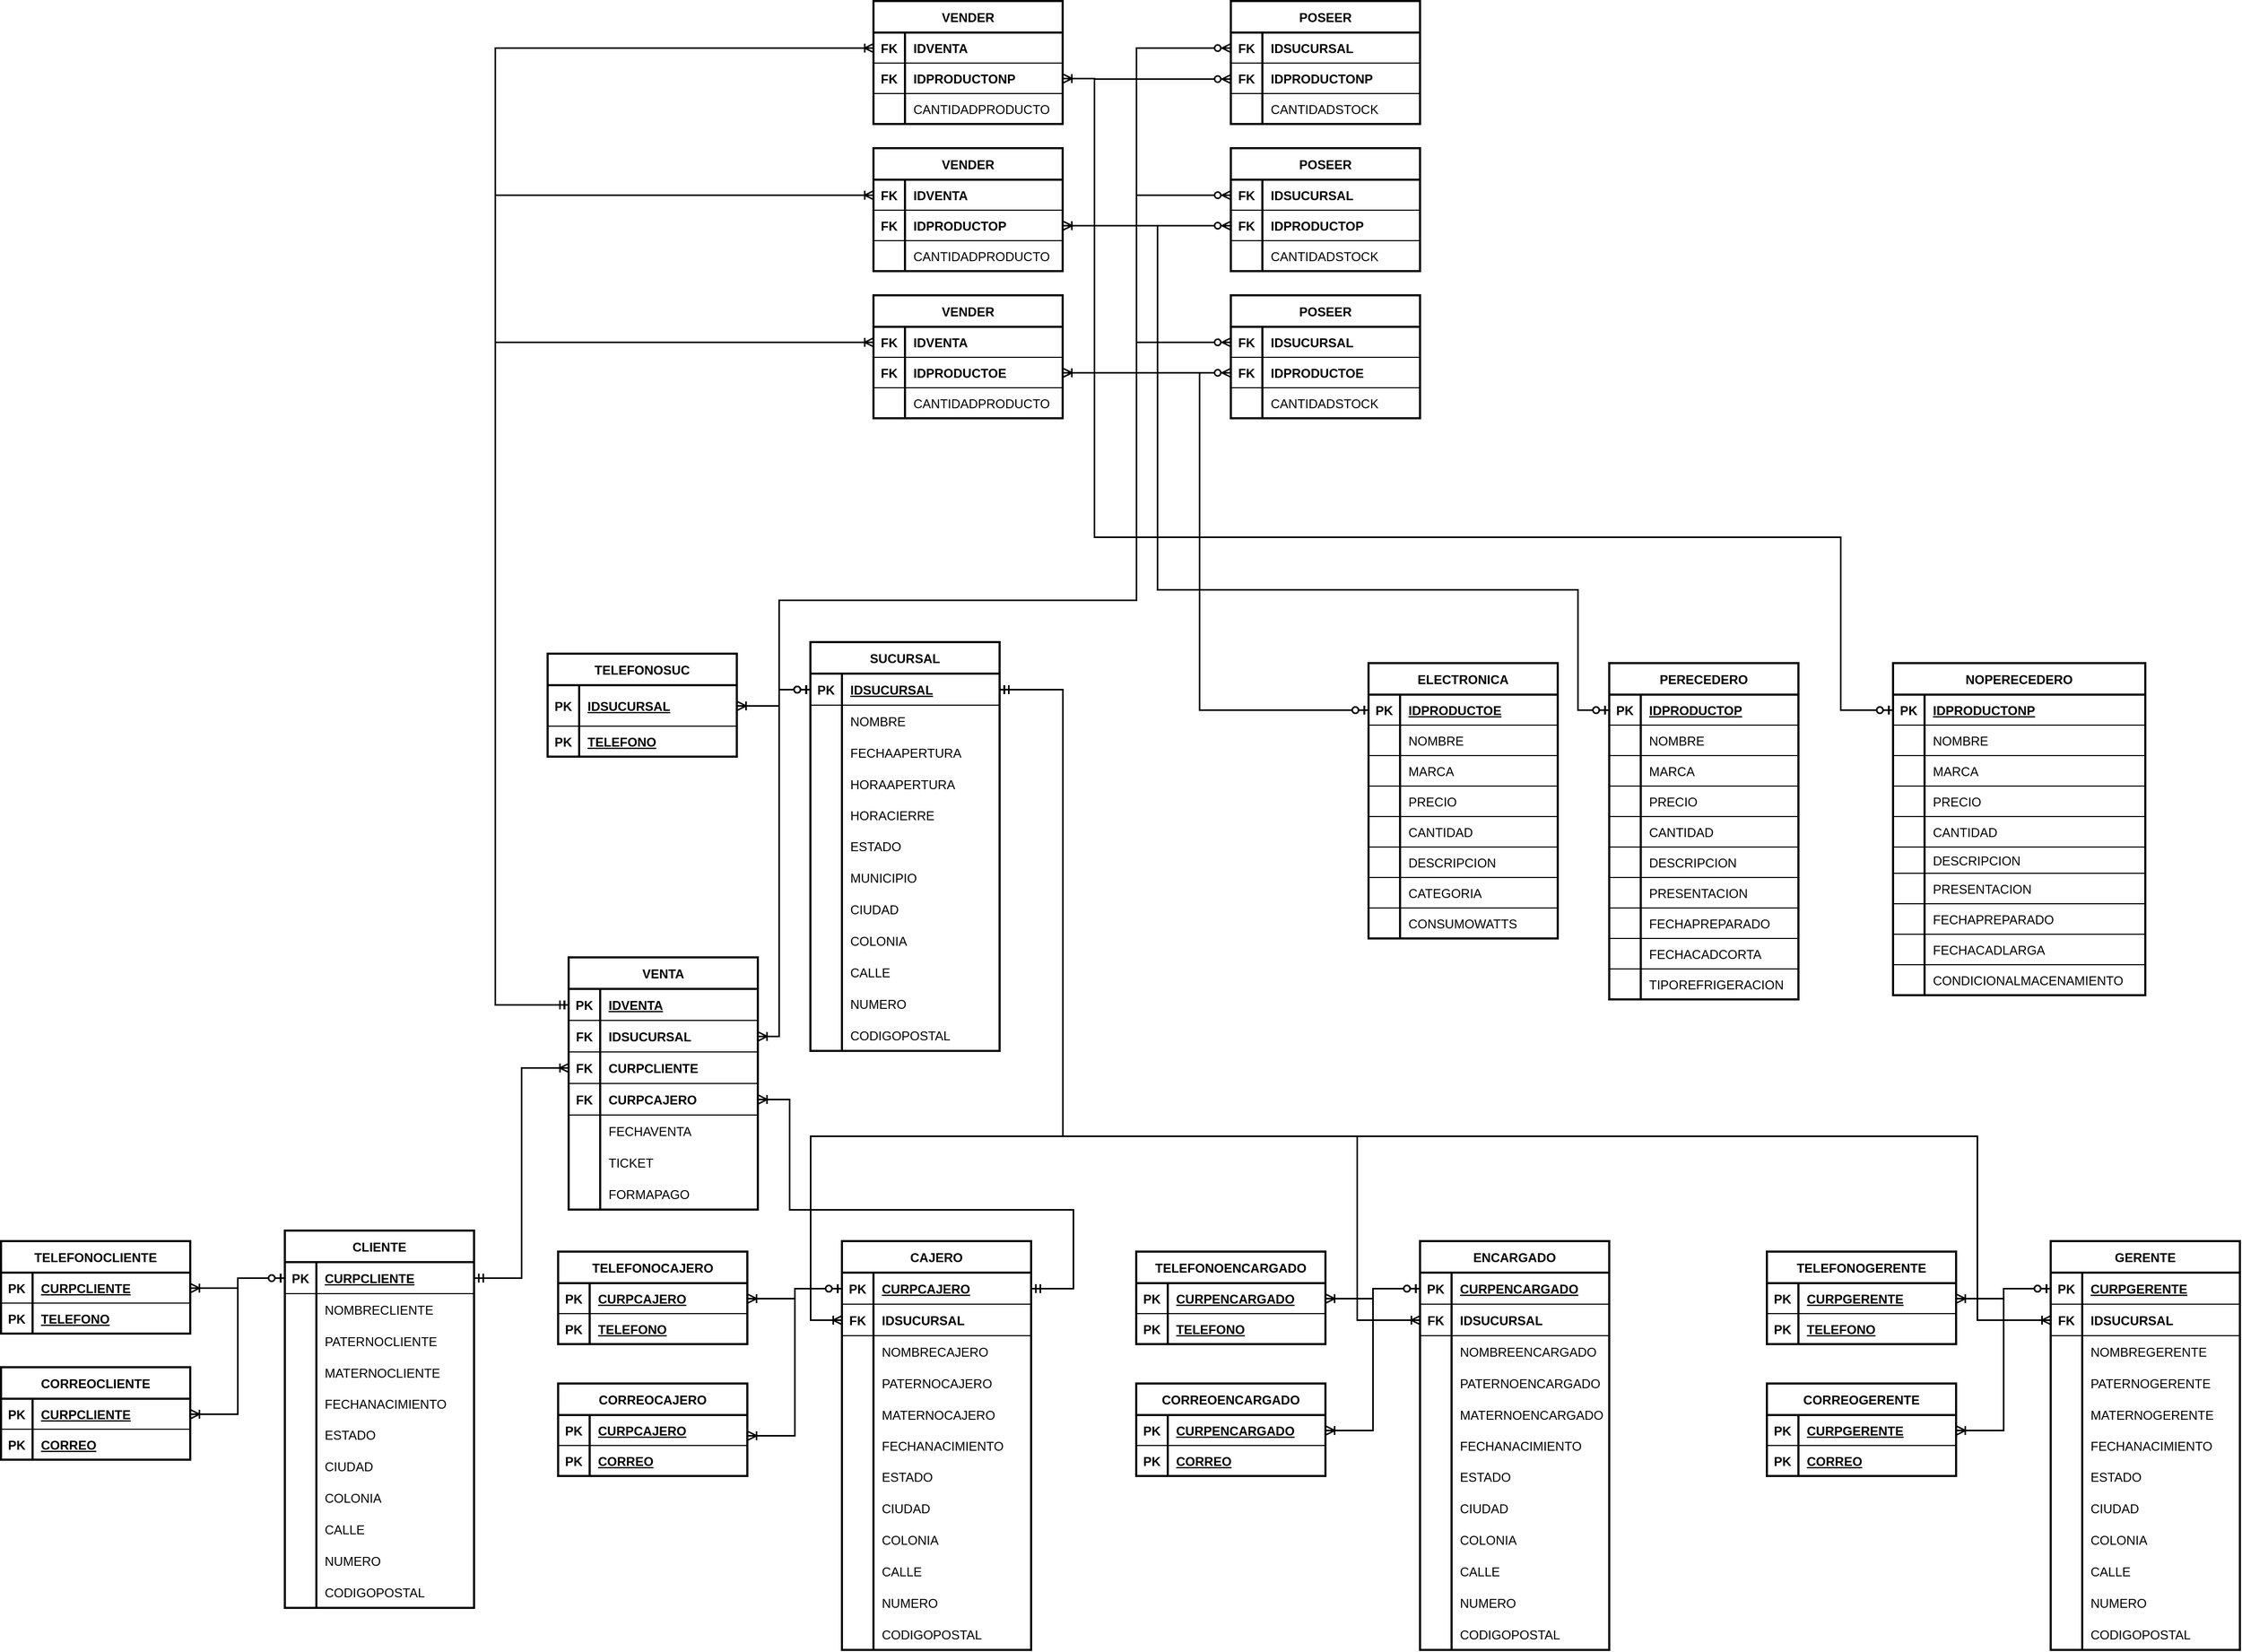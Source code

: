 <mxfile version="20.8.16" type="device"><diagram name="Página-1" id="Tp8AoDqG6fBZrkkR3xW8"><mxGraphModel dx="1781" dy="1743" grid="1" gridSize="10" guides="1" tooltips="1" connect="1" arrows="1" fold="1" page="1" pageScale="1" pageWidth="827" pageHeight="1169" math="0" shadow="0"><root><mxCell id="0"/><mxCell id="1" parent="0"/><mxCell id="Cf-g44wVqLGXjVm2Dpa--1" value="VENTA" style="shape=table;startSize=30;container=1;collapsible=1;childLayout=tableLayout;fixedRows=1;rowLines=0;fontStyle=1;align=center;resizeLast=1;strokeWidth=2;" parent="1" vertex="1"><mxGeometry x="300" y="350" width="180" height="240" as="geometry"/></mxCell><mxCell id="Cf-g44wVqLGXjVm2Dpa--2" value="" style="shape=tableRow;horizontal=0;startSize=0;swimlaneHead=0;swimlaneBody=0;fillColor=none;collapsible=0;dropTarget=0;points=[[0,0.5],[1,0.5]];portConstraint=eastwest;top=0;left=0;right=0;bottom=1;" parent="Cf-g44wVqLGXjVm2Dpa--1" vertex="1"><mxGeometry y="30" width="180" height="30" as="geometry"/></mxCell><mxCell id="Cf-g44wVqLGXjVm2Dpa--3" value="PK" style="shape=partialRectangle;connectable=0;fillColor=none;top=0;left=0;bottom=0;right=0;fontStyle=1;overflow=hidden;" parent="Cf-g44wVqLGXjVm2Dpa--2" vertex="1"><mxGeometry width="30" height="30" as="geometry"><mxRectangle width="30" height="30" as="alternateBounds"/></mxGeometry></mxCell><mxCell id="Cf-g44wVqLGXjVm2Dpa--4" value="IDVENTA" style="shape=partialRectangle;connectable=0;fillColor=none;top=0;left=0;bottom=0;right=0;align=left;spacingLeft=6;fontStyle=5;overflow=hidden;" parent="Cf-g44wVqLGXjVm2Dpa--2" vertex="1"><mxGeometry x="30" width="150" height="30" as="geometry"><mxRectangle width="150" height="30" as="alternateBounds"/></mxGeometry></mxCell><mxCell id="Cf-g44wVqLGXjVm2Dpa--18" value="" style="shape=tableRow;horizontal=0;startSize=0;swimlaneHead=0;swimlaneBody=0;fillColor=none;collapsible=0;dropTarget=0;points=[[0,0.5],[1,0.5]];portConstraint=eastwest;top=0;left=0;right=0;bottom=1;" parent="Cf-g44wVqLGXjVm2Dpa--1" vertex="1"><mxGeometry y="60" width="180" height="30" as="geometry"/></mxCell><mxCell id="Cf-g44wVqLGXjVm2Dpa--19" value="FK" style="shape=partialRectangle;connectable=0;fillColor=none;top=0;left=0;bottom=0;right=0;fontStyle=1;overflow=hidden;" parent="Cf-g44wVqLGXjVm2Dpa--18" vertex="1"><mxGeometry width="30" height="30" as="geometry"><mxRectangle width="30" height="30" as="alternateBounds"/></mxGeometry></mxCell><mxCell id="Cf-g44wVqLGXjVm2Dpa--20" value="IDSUCURSAL" style="shape=partialRectangle;connectable=0;fillColor=none;top=0;left=0;bottom=0;right=0;align=left;spacingLeft=6;fontStyle=1;overflow=hidden;" parent="Cf-g44wVqLGXjVm2Dpa--18" vertex="1"><mxGeometry x="30" width="150" height="30" as="geometry"><mxRectangle width="150" height="30" as="alternateBounds"/></mxGeometry></mxCell><mxCell id="Cf-g44wVqLGXjVm2Dpa--32" value="" style="shape=tableRow;horizontal=0;startSize=0;swimlaneHead=0;swimlaneBody=0;fillColor=none;collapsible=0;dropTarget=0;points=[[0,0.5],[1,0.5]];portConstraint=eastwest;top=0;left=0;right=0;bottom=1;" parent="Cf-g44wVqLGXjVm2Dpa--1" vertex="1"><mxGeometry y="90" width="180" height="30" as="geometry"/></mxCell><mxCell id="Cf-g44wVqLGXjVm2Dpa--33" value="FK" style="shape=partialRectangle;connectable=0;fillColor=none;top=0;left=0;bottom=0;right=0;fontStyle=1;overflow=hidden;" parent="Cf-g44wVqLGXjVm2Dpa--32" vertex="1"><mxGeometry width="30" height="30" as="geometry"><mxRectangle width="30" height="30" as="alternateBounds"/></mxGeometry></mxCell><mxCell id="Cf-g44wVqLGXjVm2Dpa--34" value="CURPCLIENTE" style="shape=partialRectangle;connectable=0;fillColor=none;top=0;left=0;bottom=0;right=0;align=left;spacingLeft=6;fontStyle=1;overflow=hidden;" parent="Cf-g44wVqLGXjVm2Dpa--32" vertex="1"><mxGeometry x="30" width="150" height="30" as="geometry"><mxRectangle width="150" height="30" as="alternateBounds"/></mxGeometry></mxCell><mxCell id="Cf-g44wVqLGXjVm2Dpa--35" value="" style="shape=tableRow;horizontal=0;startSize=0;swimlaneHead=0;swimlaneBody=0;fillColor=none;collapsible=0;dropTarget=0;points=[[0,0.5],[1,0.5]];portConstraint=eastwest;top=0;left=0;right=0;bottom=1;" parent="Cf-g44wVqLGXjVm2Dpa--1" vertex="1"><mxGeometry y="120" width="180" height="30" as="geometry"/></mxCell><mxCell id="Cf-g44wVqLGXjVm2Dpa--36" value="FK" style="shape=partialRectangle;connectable=0;fillColor=none;top=0;left=0;bottom=0;right=0;fontStyle=1;overflow=hidden;" parent="Cf-g44wVqLGXjVm2Dpa--35" vertex="1"><mxGeometry width="30" height="30" as="geometry"><mxRectangle width="30" height="30" as="alternateBounds"/></mxGeometry></mxCell><mxCell id="Cf-g44wVqLGXjVm2Dpa--37" value="CURPCAJERO" style="shape=partialRectangle;connectable=0;fillColor=none;top=0;left=0;bottom=0;right=0;align=left;spacingLeft=6;fontStyle=1;overflow=hidden;" parent="Cf-g44wVqLGXjVm2Dpa--35" vertex="1"><mxGeometry x="30" width="150" height="30" as="geometry"><mxRectangle width="150" height="30" as="alternateBounds"/></mxGeometry></mxCell><mxCell id="Cf-g44wVqLGXjVm2Dpa--5" value="" style="shape=tableRow;horizontal=0;startSize=0;swimlaneHead=0;swimlaneBody=0;fillColor=none;collapsible=0;dropTarget=0;points=[[0,0.5],[1,0.5]];portConstraint=eastwest;top=0;left=0;right=0;bottom=0;" parent="Cf-g44wVqLGXjVm2Dpa--1" vertex="1"><mxGeometry y="150" width="180" height="30" as="geometry"/></mxCell><mxCell id="Cf-g44wVqLGXjVm2Dpa--6" value="" style="shape=partialRectangle;connectable=0;fillColor=none;top=0;left=0;bottom=0;right=0;editable=1;overflow=hidden;" parent="Cf-g44wVqLGXjVm2Dpa--5" vertex="1"><mxGeometry width="30" height="30" as="geometry"><mxRectangle width="30" height="30" as="alternateBounds"/></mxGeometry></mxCell><mxCell id="Cf-g44wVqLGXjVm2Dpa--7" value="FECHAVENTA" style="shape=partialRectangle;connectable=0;fillColor=none;top=0;left=0;bottom=0;right=0;align=left;spacingLeft=6;overflow=hidden;" parent="Cf-g44wVqLGXjVm2Dpa--5" vertex="1"><mxGeometry x="30" width="150" height="30" as="geometry"><mxRectangle width="150" height="30" as="alternateBounds"/></mxGeometry></mxCell><mxCell id="Cf-g44wVqLGXjVm2Dpa--8" value="" style="shape=tableRow;horizontal=0;startSize=0;swimlaneHead=0;swimlaneBody=0;fillColor=none;collapsible=0;dropTarget=0;points=[[0,0.5],[1,0.5]];portConstraint=eastwest;top=0;left=0;right=0;bottom=0;" parent="Cf-g44wVqLGXjVm2Dpa--1" vertex="1"><mxGeometry y="180" width="180" height="30" as="geometry"/></mxCell><mxCell id="Cf-g44wVqLGXjVm2Dpa--9" value="" style="shape=partialRectangle;connectable=0;fillColor=none;top=0;left=0;bottom=0;right=0;editable=1;overflow=hidden;" parent="Cf-g44wVqLGXjVm2Dpa--8" vertex="1"><mxGeometry width="30" height="30" as="geometry"><mxRectangle width="30" height="30" as="alternateBounds"/></mxGeometry></mxCell><mxCell id="Cf-g44wVqLGXjVm2Dpa--10" value="TICKET" style="shape=partialRectangle;connectable=0;fillColor=none;top=0;left=0;bottom=0;right=0;align=left;spacingLeft=6;overflow=hidden;" parent="Cf-g44wVqLGXjVm2Dpa--8" vertex="1"><mxGeometry x="30" width="150" height="30" as="geometry"><mxRectangle width="150" height="30" as="alternateBounds"/></mxGeometry></mxCell><mxCell id="EGTY2L-4NJMVaVMflJoW-1" value="" style="shape=tableRow;horizontal=0;startSize=0;swimlaneHead=0;swimlaneBody=0;fillColor=none;collapsible=0;dropTarget=0;points=[[0,0.5],[1,0.5]];portConstraint=eastwest;top=0;left=0;right=0;bottom=0;" vertex="1" parent="Cf-g44wVqLGXjVm2Dpa--1"><mxGeometry y="210" width="180" height="30" as="geometry"/></mxCell><mxCell id="EGTY2L-4NJMVaVMflJoW-2" value="" style="shape=partialRectangle;connectable=0;fillColor=none;top=0;left=0;bottom=0;right=0;editable=1;overflow=hidden;" vertex="1" parent="EGTY2L-4NJMVaVMflJoW-1"><mxGeometry width="30" height="30" as="geometry"><mxRectangle width="30" height="30" as="alternateBounds"/></mxGeometry></mxCell><mxCell id="EGTY2L-4NJMVaVMflJoW-3" value="FORMAPAGO" style="shape=partialRectangle;connectable=0;fillColor=none;top=0;left=0;bottom=0;right=0;align=left;spacingLeft=6;overflow=hidden;" vertex="1" parent="EGTY2L-4NJMVaVMflJoW-1"><mxGeometry x="30" width="150" height="30" as="geometry"><mxRectangle width="150" height="30" as="alternateBounds"/></mxGeometry></mxCell><mxCell id="Cf-g44wVqLGXjVm2Dpa--41" value="SUCURSAL" style="shape=table;startSize=30;container=1;collapsible=1;childLayout=tableLayout;fixedRows=1;rowLines=0;fontStyle=1;align=center;resizeLast=1;strokeWidth=2;" parent="1" vertex="1"><mxGeometry x="530" y="50" width="180" height="389" as="geometry"/></mxCell><mxCell id="Cf-g44wVqLGXjVm2Dpa--42" value="" style="shape=tableRow;horizontal=0;startSize=0;swimlaneHead=0;swimlaneBody=0;fillColor=none;collapsible=0;dropTarget=0;points=[[0,0.5],[1,0.5]];portConstraint=eastwest;top=0;left=0;right=0;bottom=1;" parent="Cf-g44wVqLGXjVm2Dpa--41" vertex="1"><mxGeometry y="30" width="180" height="30" as="geometry"/></mxCell><mxCell id="Cf-g44wVqLGXjVm2Dpa--43" value="PK" style="shape=partialRectangle;connectable=0;fillColor=none;top=0;left=0;bottom=0;right=0;fontStyle=1;overflow=hidden;" parent="Cf-g44wVqLGXjVm2Dpa--42" vertex="1"><mxGeometry width="30" height="30" as="geometry"><mxRectangle width="30" height="30" as="alternateBounds"/></mxGeometry></mxCell><mxCell id="Cf-g44wVqLGXjVm2Dpa--44" value="IDSUCURSAL" style="shape=partialRectangle;connectable=0;fillColor=none;top=0;left=0;bottom=0;right=0;align=left;spacingLeft=6;fontStyle=5;overflow=hidden;" parent="Cf-g44wVqLGXjVm2Dpa--42" vertex="1"><mxGeometry x="30" width="150" height="30" as="geometry"><mxRectangle width="150" height="30" as="alternateBounds"/></mxGeometry></mxCell><mxCell id="Cf-g44wVqLGXjVm2Dpa--54" value="" style="shape=tableRow;horizontal=0;startSize=0;swimlaneHead=0;swimlaneBody=0;fillColor=none;collapsible=0;dropTarget=0;points=[[0,0.5],[1,0.5]];portConstraint=eastwest;top=0;left=0;right=0;bottom=0;" parent="Cf-g44wVqLGXjVm2Dpa--41" vertex="1"><mxGeometry y="60" width="180" height="30" as="geometry"/></mxCell><mxCell id="Cf-g44wVqLGXjVm2Dpa--55" value="" style="shape=partialRectangle;connectable=0;fillColor=none;top=0;left=0;bottom=0;right=0;editable=1;overflow=hidden;" parent="Cf-g44wVqLGXjVm2Dpa--54" vertex="1"><mxGeometry width="30" height="30" as="geometry"><mxRectangle width="30" height="30" as="alternateBounds"/></mxGeometry></mxCell><mxCell id="Cf-g44wVqLGXjVm2Dpa--56" value="NOMBRE" style="shape=partialRectangle;connectable=0;fillColor=none;top=0;left=0;bottom=0;right=0;align=left;spacingLeft=6;overflow=hidden;" parent="Cf-g44wVqLGXjVm2Dpa--54" vertex="1"><mxGeometry x="30" width="150" height="30" as="geometry"><mxRectangle width="150" height="30" as="alternateBounds"/></mxGeometry></mxCell><mxCell id="Cf-g44wVqLGXjVm2Dpa--57" value="" style="shape=tableRow;horizontal=0;startSize=0;swimlaneHead=0;swimlaneBody=0;fillColor=none;collapsible=0;dropTarget=0;points=[[0,0.5],[1,0.5]];portConstraint=eastwest;top=0;left=0;right=0;bottom=0;" parent="Cf-g44wVqLGXjVm2Dpa--41" vertex="1"><mxGeometry y="90" width="180" height="30" as="geometry"/></mxCell><mxCell id="Cf-g44wVqLGXjVm2Dpa--58" value="" style="shape=partialRectangle;connectable=0;fillColor=none;top=0;left=0;bottom=0;right=0;editable=1;overflow=hidden;" parent="Cf-g44wVqLGXjVm2Dpa--57" vertex="1"><mxGeometry width="30" height="30" as="geometry"><mxRectangle width="30" height="30" as="alternateBounds"/></mxGeometry></mxCell><mxCell id="Cf-g44wVqLGXjVm2Dpa--59" value="FECHAAPERTURA" style="shape=partialRectangle;connectable=0;fillColor=none;top=0;left=0;bottom=0;right=0;align=left;spacingLeft=6;overflow=hidden;" parent="Cf-g44wVqLGXjVm2Dpa--57" vertex="1"><mxGeometry x="30" width="150" height="30" as="geometry"><mxRectangle width="150" height="30" as="alternateBounds"/></mxGeometry></mxCell><mxCell id="Cf-g44wVqLGXjVm2Dpa--63" value="" style="shape=tableRow;horizontal=0;startSize=0;swimlaneHead=0;swimlaneBody=0;fillColor=none;collapsible=0;dropTarget=0;points=[[0,0.5],[1,0.5]];portConstraint=eastwest;top=0;left=0;right=0;bottom=0;" parent="Cf-g44wVqLGXjVm2Dpa--41" vertex="1"><mxGeometry y="120" width="180" height="30" as="geometry"/></mxCell><mxCell id="Cf-g44wVqLGXjVm2Dpa--64" value="" style="shape=partialRectangle;connectable=0;fillColor=none;top=0;left=0;bottom=0;right=0;editable=1;overflow=hidden;" parent="Cf-g44wVqLGXjVm2Dpa--63" vertex="1"><mxGeometry width="30" height="30" as="geometry"><mxRectangle width="30" height="30" as="alternateBounds"/></mxGeometry></mxCell><mxCell id="Cf-g44wVqLGXjVm2Dpa--65" value="HORAAPERTURA" style="shape=partialRectangle;connectable=0;fillColor=none;top=0;left=0;bottom=0;right=0;align=left;spacingLeft=6;overflow=hidden;" parent="Cf-g44wVqLGXjVm2Dpa--63" vertex="1"><mxGeometry x="30" width="150" height="30" as="geometry"><mxRectangle width="150" height="30" as="alternateBounds"/></mxGeometry></mxCell><mxCell id="Cf-g44wVqLGXjVm2Dpa--66" value="" style="shape=tableRow;horizontal=0;startSize=0;swimlaneHead=0;swimlaneBody=0;fillColor=none;collapsible=0;dropTarget=0;points=[[0,0.5],[1,0.5]];portConstraint=eastwest;top=0;left=0;right=0;bottom=0;" parent="Cf-g44wVqLGXjVm2Dpa--41" vertex="1"><mxGeometry y="150" width="180" height="29" as="geometry"/></mxCell><mxCell id="Cf-g44wVqLGXjVm2Dpa--67" value="" style="shape=partialRectangle;connectable=0;fillColor=none;top=0;left=0;bottom=0;right=0;editable=1;overflow=hidden;" parent="Cf-g44wVqLGXjVm2Dpa--66" vertex="1"><mxGeometry width="30" height="29" as="geometry"><mxRectangle width="30" height="29" as="alternateBounds"/></mxGeometry></mxCell><mxCell id="Cf-g44wVqLGXjVm2Dpa--68" value="HORACIERRE" style="shape=partialRectangle;connectable=0;fillColor=none;top=0;left=0;bottom=0;right=0;align=left;spacingLeft=6;overflow=hidden;" parent="Cf-g44wVqLGXjVm2Dpa--66" vertex="1"><mxGeometry x="30" width="150" height="29" as="geometry"><mxRectangle width="150" height="29" as="alternateBounds"/></mxGeometry></mxCell><mxCell id="Cf-g44wVqLGXjVm2Dpa--75" value="" style="shape=tableRow;horizontal=0;startSize=0;swimlaneHead=0;swimlaneBody=0;fillColor=none;collapsible=0;dropTarget=0;points=[[0,0.5],[1,0.5]];portConstraint=eastwest;top=0;left=0;right=0;bottom=0;" parent="Cf-g44wVqLGXjVm2Dpa--41" vertex="1"><mxGeometry y="179" width="180" height="30" as="geometry"/></mxCell><mxCell id="Cf-g44wVqLGXjVm2Dpa--76" value="" style="shape=partialRectangle;connectable=0;fillColor=none;top=0;left=0;bottom=0;right=0;editable=1;overflow=hidden;" parent="Cf-g44wVqLGXjVm2Dpa--75" vertex="1"><mxGeometry width="30" height="30" as="geometry"><mxRectangle width="30" height="30" as="alternateBounds"/></mxGeometry></mxCell><mxCell id="Cf-g44wVqLGXjVm2Dpa--77" value="ESTADO" style="shape=partialRectangle;connectable=0;fillColor=none;top=0;left=0;bottom=0;right=0;align=left;spacingLeft=6;overflow=hidden;" parent="Cf-g44wVqLGXjVm2Dpa--75" vertex="1"><mxGeometry x="30" width="150" height="30" as="geometry"><mxRectangle width="150" height="30" as="alternateBounds"/></mxGeometry></mxCell><mxCell id="Cf-g44wVqLGXjVm2Dpa--87" value="" style="shape=tableRow;horizontal=0;startSize=0;swimlaneHead=0;swimlaneBody=0;fillColor=none;collapsible=0;dropTarget=0;points=[[0,0.5],[1,0.5]];portConstraint=eastwest;top=0;left=0;right=0;bottom=0;" parent="Cf-g44wVqLGXjVm2Dpa--41" vertex="1"><mxGeometry y="209" width="180" height="30" as="geometry"/></mxCell><mxCell id="Cf-g44wVqLGXjVm2Dpa--88" value="" style="shape=partialRectangle;connectable=0;fillColor=none;top=0;left=0;bottom=0;right=0;editable=1;overflow=hidden;" parent="Cf-g44wVqLGXjVm2Dpa--87" vertex="1"><mxGeometry width="30" height="30" as="geometry"><mxRectangle width="30" height="30" as="alternateBounds"/></mxGeometry></mxCell><mxCell id="Cf-g44wVqLGXjVm2Dpa--89" value="MUNICIPIO" style="shape=partialRectangle;connectable=0;fillColor=none;top=0;left=0;bottom=0;right=0;align=left;spacingLeft=6;overflow=hidden;" parent="Cf-g44wVqLGXjVm2Dpa--87" vertex="1"><mxGeometry x="30" width="150" height="30" as="geometry"><mxRectangle width="150" height="30" as="alternateBounds"/></mxGeometry></mxCell><mxCell id="Cf-g44wVqLGXjVm2Dpa--84" value="" style="shape=tableRow;horizontal=0;startSize=0;swimlaneHead=0;swimlaneBody=0;fillColor=none;collapsible=0;dropTarget=0;points=[[0,0.5],[1,0.5]];portConstraint=eastwest;top=0;left=0;right=0;bottom=0;" parent="Cf-g44wVqLGXjVm2Dpa--41" vertex="1"><mxGeometry y="239" width="180" height="30" as="geometry"/></mxCell><mxCell id="Cf-g44wVqLGXjVm2Dpa--85" value="" style="shape=partialRectangle;connectable=0;fillColor=none;top=0;left=0;bottom=0;right=0;editable=1;overflow=hidden;" parent="Cf-g44wVqLGXjVm2Dpa--84" vertex="1"><mxGeometry width="30" height="30" as="geometry"><mxRectangle width="30" height="30" as="alternateBounds"/></mxGeometry></mxCell><mxCell id="Cf-g44wVqLGXjVm2Dpa--86" value="CIUDAD" style="shape=partialRectangle;connectable=0;fillColor=none;top=0;left=0;bottom=0;right=0;align=left;spacingLeft=6;overflow=hidden;" parent="Cf-g44wVqLGXjVm2Dpa--84" vertex="1"><mxGeometry x="30" width="150" height="30" as="geometry"><mxRectangle width="150" height="30" as="alternateBounds"/></mxGeometry></mxCell><mxCell id="Cf-g44wVqLGXjVm2Dpa--81" value="" style="shape=tableRow;horizontal=0;startSize=0;swimlaneHead=0;swimlaneBody=0;fillColor=none;collapsible=0;dropTarget=0;points=[[0,0.5],[1,0.5]];portConstraint=eastwest;top=0;left=0;right=0;bottom=0;" parent="Cf-g44wVqLGXjVm2Dpa--41" vertex="1"><mxGeometry y="269" width="180" height="30" as="geometry"/></mxCell><mxCell id="Cf-g44wVqLGXjVm2Dpa--82" value="" style="shape=partialRectangle;connectable=0;fillColor=none;top=0;left=0;bottom=0;right=0;editable=1;overflow=hidden;" parent="Cf-g44wVqLGXjVm2Dpa--81" vertex="1"><mxGeometry width="30" height="30" as="geometry"><mxRectangle width="30" height="30" as="alternateBounds"/></mxGeometry></mxCell><mxCell id="Cf-g44wVqLGXjVm2Dpa--83" value="COLONIA" style="shape=partialRectangle;connectable=0;fillColor=none;top=0;left=0;bottom=0;right=0;align=left;spacingLeft=6;overflow=hidden;" parent="Cf-g44wVqLGXjVm2Dpa--81" vertex="1"><mxGeometry x="30" width="150" height="30" as="geometry"><mxRectangle width="150" height="30" as="alternateBounds"/></mxGeometry></mxCell><mxCell id="Cf-g44wVqLGXjVm2Dpa--78" value="" style="shape=tableRow;horizontal=0;startSize=0;swimlaneHead=0;swimlaneBody=0;fillColor=none;collapsible=0;dropTarget=0;points=[[0,0.5],[1,0.5]];portConstraint=eastwest;top=0;left=0;right=0;bottom=0;" parent="Cf-g44wVqLGXjVm2Dpa--41" vertex="1"><mxGeometry y="299" width="180" height="30" as="geometry"/></mxCell><mxCell id="Cf-g44wVqLGXjVm2Dpa--79" value="" style="shape=partialRectangle;connectable=0;fillColor=none;top=0;left=0;bottom=0;right=0;editable=1;overflow=hidden;" parent="Cf-g44wVqLGXjVm2Dpa--78" vertex="1"><mxGeometry width="30" height="30" as="geometry"><mxRectangle width="30" height="30" as="alternateBounds"/></mxGeometry></mxCell><mxCell id="Cf-g44wVqLGXjVm2Dpa--80" value="CALLE" style="shape=partialRectangle;connectable=0;fillColor=none;top=0;left=0;bottom=0;right=0;align=left;spacingLeft=6;overflow=hidden;" parent="Cf-g44wVqLGXjVm2Dpa--78" vertex="1"><mxGeometry x="30" width="150" height="30" as="geometry"><mxRectangle width="150" height="30" as="alternateBounds"/></mxGeometry></mxCell><mxCell id="Cf-g44wVqLGXjVm2Dpa--60" value="" style="shape=tableRow;horizontal=0;startSize=0;swimlaneHead=0;swimlaneBody=0;fillColor=none;collapsible=0;dropTarget=0;points=[[0,0.5],[1,0.5]];portConstraint=eastwest;top=0;left=0;right=0;bottom=0;" parent="Cf-g44wVqLGXjVm2Dpa--41" vertex="1"><mxGeometry y="329" width="180" height="30" as="geometry"/></mxCell><mxCell id="Cf-g44wVqLGXjVm2Dpa--61" value="" style="shape=partialRectangle;connectable=0;fillColor=none;top=0;left=0;bottom=0;right=0;editable=1;overflow=hidden;" parent="Cf-g44wVqLGXjVm2Dpa--60" vertex="1"><mxGeometry width="30" height="30" as="geometry"><mxRectangle width="30" height="30" as="alternateBounds"/></mxGeometry></mxCell><mxCell id="Cf-g44wVqLGXjVm2Dpa--62" value="NUMERO" style="shape=partialRectangle;connectable=0;fillColor=none;top=0;left=0;bottom=0;right=0;align=left;spacingLeft=6;overflow=hidden;" parent="Cf-g44wVqLGXjVm2Dpa--60" vertex="1"><mxGeometry x="30" width="150" height="30" as="geometry"><mxRectangle width="150" height="30" as="alternateBounds"/></mxGeometry></mxCell><mxCell id="Cf-g44wVqLGXjVm2Dpa--72" value="" style="shape=tableRow;horizontal=0;startSize=0;swimlaneHead=0;swimlaneBody=0;fillColor=none;collapsible=0;dropTarget=0;points=[[0,0.5],[1,0.5]];portConstraint=eastwest;top=0;left=0;right=0;bottom=0;" parent="Cf-g44wVqLGXjVm2Dpa--41" vertex="1"><mxGeometry y="359" width="180" height="30" as="geometry"/></mxCell><mxCell id="Cf-g44wVqLGXjVm2Dpa--73" value="" style="shape=partialRectangle;connectable=0;fillColor=none;top=0;left=0;bottom=0;right=0;editable=1;overflow=hidden;" parent="Cf-g44wVqLGXjVm2Dpa--72" vertex="1"><mxGeometry width="30" height="30" as="geometry"><mxRectangle width="30" height="30" as="alternateBounds"/></mxGeometry></mxCell><mxCell id="Cf-g44wVqLGXjVm2Dpa--74" value="CODIGOPOSTAL" style="shape=partialRectangle;connectable=0;fillColor=none;top=0;left=0;bottom=0;right=0;align=left;spacingLeft=6;overflow=hidden;" parent="Cf-g44wVqLGXjVm2Dpa--72" vertex="1"><mxGeometry x="30" width="150" height="30" as="geometry"><mxRectangle width="150" height="30" as="alternateBounds"/></mxGeometry></mxCell><mxCell id="Cf-g44wVqLGXjVm2Dpa--90" value="TELEFONOSUC" style="shape=table;startSize=30;container=1;collapsible=1;childLayout=tableLayout;fixedRows=1;rowLines=0;fontStyle=1;align=center;resizeLast=1;strokeWidth=2;" parent="1" vertex="1"><mxGeometry x="280" y="61" width="180" height="98" as="geometry"/></mxCell><mxCell id="Cf-g44wVqLGXjVm2Dpa--91" value="" style="shape=tableRow;horizontal=0;startSize=0;swimlaneHead=0;swimlaneBody=0;fillColor=none;collapsible=0;dropTarget=0;points=[[0,0.5],[1,0.5]];portConstraint=eastwest;top=0;left=0;right=0;bottom=1;" parent="Cf-g44wVqLGXjVm2Dpa--90" vertex="1"><mxGeometry y="30" width="180" height="39" as="geometry"/></mxCell><mxCell id="Cf-g44wVqLGXjVm2Dpa--92" value="PK" style="shape=partialRectangle;connectable=0;fillColor=none;top=0;left=0;bottom=0;right=0;fontStyle=1;overflow=hidden;" parent="Cf-g44wVqLGXjVm2Dpa--91" vertex="1"><mxGeometry width="30" height="39" as="geometry"><mxRectangle width="30" height="39" as="alternateBounds"/></mxGeometry></mxCell><mxCell id="Cf-g44wVqLGXjVm2Dpa--93" value="IDSUCURSAL" style="shape=partialRectangle;connectable=0;fillColor=none;top=0;left=0;bottom=0;right=0;align=left;spacingLeft=6;fontStyle=5;overflow=hidden;" parent="Cf-g44wVqLGXjVm2Dpa--91" vertex="1"><mxGeometry x="30" width="150" height="39" as="geometry"><mxRectangle width="150" height="39" as="alternateBounds"/></mxGeometry></mxCell><mxCell id="Cf-g44wVqLGXjVm2Dpa--109" value="" style="shape=tableRow;horizontal=0;startSize=0;swimlaneHead=0;swimlaneBody=0;fillColor=none;collapsible=0;dropTarget=0;points=[[0,0.5],[1,0.5]];portConstraint=eastwest;top=0;left=0;right=0;bottom=1;" parent="Cf-g44wVqLGXjVm2Dpa--90" vertex="1"><mxGeometry y="69" width="180" height="29" as="geometry"/></mxCell><mxCell id="Cf-g44wVqLGXjVm2Dpa--110" value="PK" style="shape=partialRectangle;connectable=0;fillColor=none;top=0;left=0;bottom=0;right=0;fontStyle=1;overflow=hidden;" parent="Cf-g44wVqLGXjVm2Dpa--109" vertex="1"><mxGeometry width="30" height="29" as="geometry"><mxRectangle width="30" height="29" as="alternateBounds"/></mxGeometry></mxCell><mxCell id="Cf-g44wVqLGXjVm2Dpa--111" value="TELEFONO" style="shape=partialRectangle;connectable=0;fillColor=none;top=0;left=0;bottom=0;right=0;align=left;spacingLeft=6;fontStyle=5;overflow=hidden;" parent="Cf-g44wVqLGXjVm2Dpa--109" vertex="1"><mxGeometry x="30" width="150" height="29" as="geometry"><mxRectangle width="150" height="29" as="alternateBounds"/></mxGeometry></mxCell><mxCell id="Cf-g44wVqLGXjVm2Dpa--112" value="CLIENTE" style="shape=table;startSize=30;container=1;collapsible=1;childLayout=tableLayout;fixedRows=1;rowLines=0;fontStyle=1;align=center;resizeLast=1;strokeWidth=2;" parent="1" vertex="1"><mxGeometry x="30" y="610" width="180" height="359" as="geometry"/></mxCell><mxCell id="Cf-g44wVqLGXjVm2Dpa--113" value="" style="shape=tableRow;horizontal=0;startSize=0;swimlaneHead=0;swimlaneBody=0;fillColor=none;collapsible=0;dropTarget=0;points=[[0,0.5],[1,0.5]];portConstraint=eastwest;top=0;left=0;right=0;bottom=1;" parent="Cf-g44wVqLGXjVm2Dpa--112" vertex="1"><mxGeometry y="30" width="180" height="30" as="geometry"/></mxCell><mxCell id="Cf-g44wVqLGXjVm2Dpa--114" value="PK" style="shape=partialRectangle;connectable=0;fillColor=none;top=0;left=0;bottom=0;right=0;fontStyle=1;overflow=hidden;" parent="Cf-g44wVqLGXjVm2Dpa--113" vertex="1"><mxGeometry width="30" height="30" as="geometry"><mxRectangle width="30" height="30" as="alternateBounds"/></mxGeometry></mxCell><mxCell id="Cf-g44wVqLGXjVm2Dpa--115" value="CURPCLIENTE" style="shape=partialRectangle;connectable=0;fillColor=none;top=0;left=0;bottom=0;right=0;align=left;spacingLeft=6;fontStyle=5;overflow=hidden;" parent="Cf-g44wVqLGXjVm2Dpa--113" vertex="1"><mxGeometry x="30" width="150" height="30" as="geometry"><mxRectangle width="150" height="30" as="alternateBounds"/></mxGeometry></mxCell><mxCell id="Cf-g44wVqLGXjVm2Dpa--116" value="" style="shape=tableRow;horizontal=0;startSize=0;swimlaneHead=0;swimlaneBody=0;fillColor=none;collapsible=0;dropTarget=0;points=[[0,0.5],[1,0.5]];portConstraint=eastwest;top=0;left=0;right=0;bottom=0;" parent="Cf-g44wVqLGXjVm2Dpa--112" vertex="1"><mxGeometry y="60" width="180" height="30" as="geometry"/></mxCell><mxCell id="Cf-g44wVqLGXjVm2Dpa--117" value="" style="shape=partialRectangle;connectable=0;fillColor=none;top=0;left=0;bottom=0;right=0;editable=1;overflow=hidden;" parent="Cf-g44wVqLGXjVm2Dpa--116" vertex="1"><mxGeometry width="30" height="30" as="geometry"><mxRectangle width="30" height="30" as="alternateBounds"/></mxGeometry></mxCell><mxCell id="Cf-g44wVqLGXjVm2Dpa--118" value="NOMBRECLIENTE" style="shape=partialRectangle;connectable=0;fillColor=none;top=0;left=0;bottom=0;right=0;align=left;spacingLeft=6;overflow=hidden;" parent="Cf-g44wVqLGXjVm2Dpa--116" vertex="1"><mxGeometry x="30" width="150" height="30" as="geometry"><mxRectangle width="150" height="30" as="alternateBounds"/></mxGeometry></mxCell><mxCell id="Cf-g44wVqLGXjVm2Dpa--119" value="" style="shape=tableRow;horizontal=0;startSize=0;swimlaneHead=0;swimlaneBody=0;fillColor=none;collapsible=0;dropTarget=0;points=[[0,0.5],[1,0.5]];portConstraint=eastwest;top=0;left=0;right=0;bottom=0;" parent="Cf-g44wVqLGXjVm2Dpa--112" vertex="1"><mxGeometry y="90" width="180" height="30" as="geometry"/></mxCell><mxCell id="Cf-g44wVqLGXjVm2Dpa--120" value="" style="shape=partialRectangle;connectable=0;fillColor=none;top=0;left=0;bottom=0;right=0;editable=1;overflow=hidden;" parent="Cf-g44wVqLGXjVm2Dpa--119" vertex="1"><mxGeometry width="30" height="30" as="geometry"><mxRectangle width="30" height="30" as="alternateBounds"/></mxGeometry></mxCell><mxCell id="Cf-g44wVqLGXjVm2Dpa--121" value="PATERNOCLIENTE" style="shape=partialRectangle;connectable=0;fillColor=none;top=0;left=0;bottom=0;right=0;align=left;spacingLeft=6;overflow=hidden;" parent="Cf-g44wVqLGXjVm2Dpa--119" vertex="1"><mxGeometry x="30" width="150" height="30" as="geometry"><mxRectangle width="150" height="30" as="alternateBounds"/></mxGeometry></mxCell><mxCell id="Cf-g44wVqLGXjVm2Dpa--122" value="" style="shape=tableRow;horizontal=0;startSize=0;swimlaneHead=0;swimlaneBody=0;fillColor=none;collapsible=0;dropTarget=0;points=[[0,0.5],[1,0.5]];portConstraint=eastwest;top=0;left=0;right=0;bottom=0;" parent="Cf-g44wVqLGXjVm2Dpa--112" vertex="1"><mxGeometry y="120" width="180" height="30" as="geometry"/></mxCell><mxCell id="Cf-g44wVqLGXjVm2Dpa--123" value="" style="shape=partialRectangle;connectable=0;fillColor=none;top=0;left=0;bottom=0;right=0;editable=1;overflow=hidden;" parent="Cf-g44wVqLGXjVm2Dpa--122" vertex="1"><mxGeometry width="30" height="30" as="geometry"><mxRectangle width="30" height="30" as="alternateBounds"/></mxGeometry></mxCell><mxCell id="Cf-g44wVqLGXjVm2Dpa--124" value="MATERNOCLIENTE" style="shape=partialRectangle;connectable=0;fillColor=none;top=0;left=0;bottom=0;right=0;align=left;spacingLeft=6;overflow=hidden;" parent="Cf-g44wVqLGXjVm2Dpa--122" vertex="1"><mxGeometry x="30" width="150" height="30" as="geometry"><mxRectangle width="150" height="30" as="alternateBounds"/></mxGeometry></mxCell><mxCell id="Cf-g44wVqLGXjVm2Dpa--125" value="" style="shape=tableRow;horizontal=0;startSize=0;swimlaneHead=0;swimlaneBody=0;fillColor=none;collapsible=0;dropTarget=0;points=[[0,0.5],[1,0.5]];portConstraint=eastwest;top=0;left=0;right=0;bottom=0;" parent="Cf-g44wVqLGXjVm2Dpa--112" vertex="1"><mxGeometry y="150" width="180" height="29" as="geometry"/></mxCell><mxCell id="Cf-g44wVqLGXjVm2Dpa--126" value="" style="shape=partialRectangle;connectable=0;fillColor=none;top=0;left=0;bottom=0;right=0;editable=1;overflow=hidden;" parent="Cf-g44wVqLGXjVm2Dpa--125" vertex="1"><mxGeometry width="30" height="29" as="geometry"><mxRectangle width="30" height="29" as="alternateBounds"/></mxGeometry></mxCell><mxCell id="Cf-g44wVqLGXjVm2Dpa--127" value="FECHANACIMIENTO" style="shape=partialRectangle;connectable=0;fillColor=none;top=0;left=0;bottom=0;right=0;align=left;spacingLeft=6;overflow=hidden;" parent="Cf-g44wVqLGXjVm2Dpa--125" vertex="1"><mxGeometry x="30" width="150" height="29" as="geometry"><mxRectangle width="150" height="29" as="alternateBounds"/></mxGeometry></mxCell><mxCell id="Cf-g44wVqLGXjVm2Dpa--128" value="" style="shape=tableRow;horizontal=0;startSize=0;swimlaneHead=0;swimlaneBody=0;fillColor=none;collapsible=0;dropTarget=0;points=[[0,0.5],[1,0.5]];portConstraint=eastwest;top=0;left=0;right=0;bottom=0;" parent="Cf-g44wVqLGXjVm2Dpa--112" vertex="1"><mxGeometry y="179" width="180" height="30" as="geometry"/></mxCell><mxCell id="Cf-g44wVqLGXjVm2Dpa--129" value="" style="shape=partialRectangle;connectable=0;fillColor=none;top=0;left=0;bottom=0;right=0;editable=1;overflow=hidden;" parent="Cf-g44wVqLGXjVm2Dpa--128" vertex="1"><mxGeometry width="30" height="30" as="geometry"><mxRectangle width="30" height="30" as="alternateBounds"/></mxGeometry></mxCell><mxCell id="Cf-g44wVqLGXjVm2Dpa--130" value="ESTADO" style="shape=partialRectangle;connectable=0;fillColor=none;top=0;left=0;bottom=0;right=0;align=left;spacingLeft=6;overflow=hidden;" parent="Cf-g44wVqLGXjVm2Dpa--128" vertex="1"><mxGeometry x="30" width="150" height="30" as="geometry"><mxRectangle width="150" height="30" as="alternateBounds"/></mxGeometry></mxCell><mxCell id="Cf-g44wVqLGXjVm2Dpa--134" value="" style="shape=tableRow;horizontal=0;startSize=0;swimlaneHead=0;swimlaneBody=0;fillColor=none;collapsible=0;dropTarget=0;points=[[0,0.5],[1,0.5]];portConstraint=eastwest;top=0;left=0;right=0;bottom=0;" parent="Cf-g44wVqLGXjVm2Dpa--112" vertex="1"><mxGeometry y="209" width="180" height="30" as="geometry"/></mxCell><mxCell id="Cf-g44wVqLGXjVm2Dpa--135" value="" style="shape=partialRectangle;connectable=0;fillColor=none;top=0;left=0;bottom=0;right=0;editable=1;overflow=hidden;" parent="Cf-g44wVqLGXjVm2Dpa--134" vertex="1"><mxGeometry width="30" height="30" as="geometry"><mxRectangle width="30" height="30" as="alternateBounds"/></mxGeometry></mxCell><mxCell id="Cf-g44wVqLGXjVm2Dpa--136" value="CIUDAD" style="shape=partialRectangle;connectable=0;fillColor=none;top=0;left=0;bottom=0;right=0;align=left;spacingLeft=6;overflow=hidden;" parent="Cf-g44wVqLGXjVm2Dpa--134" vertex="1"><mxGeometry x="30" width="150" height="30" as="geometry"><mxRectangle width="150" height="30" as="alternateBounds"/></mxGeometry></mxCell><mxCell id="Cf-g44wVqLGXjVm2Dpa--137" value="" style="shape=tableRow;horizontal=0;startSize=0;swimlaneHead=0;swimlaneBody=0;fillColor=none;collapsible=0;dropTarget=0;points=[[0,0.5],[1,0.5]];portConstraint=eastwest;top=0;left=0;right=0;bottom=0;" parent="Cf-g44wVqLGXjVm2Dpa--112" vertex="1"><mxGeometry y="239" width="180" height="30" as="geometry"/></mxCell><mxCell id="Cf-g44wVqLGXjVm2Dpa--138" value="" style="shape=partialRectangle;connectable=0;fillColor=none;top=0;left=0;bottom=0;right=0;editable=1;overflow=hidden;" parent="Cf-g44wVqLGXjVm2Dpa--137" vertex="1"><mxGeometry width="30" height="30" as="geometry"><mxRectangle width="30" height="30" as="alternateBounds"/></mxGeometry></mxCell><mxCell id="Cf-g44wVqLGXjVm2Dpa--139" value="COLONIA" style="shape=partialRectangle;connectable=0;fillColor=none;top=0;left=0;bottom=0;right=0;align=left;spacingLeft=6;overflow=hidden;" parent="Cf-g44wVqLGXjVm2Dpa--137" vertex="1"><mxGeometry x="30" width="150" height="30" as="geometry"><mxRectangle width="150" height="30" as="alternateBounds"/></mxGeometry></mxCell><mxCell id="Cf-g44wVqLGXjVm2Dpa--140" value="" style="shape=tableRow;horizontal=0;startSize=0;swimlaneHead=0;swimlaneBody=0;fillColor=none;collapsible=0;dropTarget=0;points=[[0,0.5],[1,0.5]];portConstraint=eastwest;top=0;left=0;right=0;bottom=0;" parent="Cf-g44wVqLGXjVm2Dpa--112" vertex="1"><mxGeometry y="269" width="180" height="30" as="geometry"/></mxCell><mxCell id="Cf-g44wVqLGXjVm2Dpa--141" value="" style="shape=partialRectangle;connectable=0;fillColor=none;top=0;left=0;bottom=0;right=0;editable=1;overflow=hidden;" parent="Cf-g44wVqLGXjVm2Dpa--140" vertex="1"><mxGeometry width="30" height="30" as="geometry"><mxRectangle width="30" height="30" as="alternateBounds"/></mxGeometry></mxCell><mxCell id="Cf-g44wVqLGXjVm2Dpa--142" value="CALLE" style="shape=partialRectangle;connectable=0;fillColor=none;top=0;left=0;bottom=0;right=0;align=left;spacingLeft=6;overflow=hidden;" parent="Cf-g44wVqLGXjVm2Dpa--140" vertex="1"><mxGeometry x="30" width="150" height="30" as="geometry"><mxRectangle width="150" height="30" as="alternateBounds"/></mxGeometry></mxCell><mxCell id="Cf-g44wVqLGXjVm2Dpa--143" value="" style="shape=tableRow;horizontal=0;startSize=0;swimlaneHead=0;swimlaneBody=0;fillColor=none;collapsible=0;dropTarget=0;points=[[0,0.5],[1,0.5]];portConstraint=eastwest;top=0;left=0;right=0;bottom=0;" parent="Cf-g44wVqLGXjVm2Dpa--112" vertex="1"><mxGeometry y="299" width="180" height="30" as="geometry"/></mxCell><mxCell id="Cf-g44wVqLGXjVm2Dpa--144" value="" style="shape=partialRectangle;connectable=0;fillColor=none;top=0;left=0;bottom=0;right=0;editable=1;overflow=hidden;" parent="Cf-g44wVqLGXjVm2Dpa--143" vertex="1"><mxGeometry width="30" height="30" as="geometry"><mxRectangle width="30" height="30" as="alternateBounds"/></mxGeometry></mxCell><mxCell id="Cf-g44wVqLGXjVm2Dpa--145" value="NUMERO" style="shape=partialRectangle;connectable=0;fillColor=none;top=0;left=0;bottom=0;right=0;align=left;spacingLeft=6;overflow=hidden;" parent="Cf-g44wVqLGXjVm2Dpa--143" vertex="1"><mxGeometry x="30" width="150" height="30" as="geometry"><mxRectangle width="150" height="30" as="alternateBounds"/></mxGeometry></mxCell><mxCell id="Cf-g44wVqLGXjVm2Dpa--146" value="" style="shape=tableRow;horizontal=0;startSize=0;swimlaneHead=0;swimlaneBody=0;fillColor=none;collapsible=0;dropTarget=0;points=[[0,0.5],[1,0.5]];portConstraint=eastwest;top=0;left=0;right=0;bottom=0;" parent="Cf-g44wVqLGXjVm2Dpa--112" vertex="1"><mxGeometry y="329" width="180" height="30" as="geometry"/></mxCell><mxCell id="Cf-g44wVqLGXjVm2Dpa--147" value="" style="shape=partialRectangle;connectable=0;fillColor=none;top=0;left=0;bottom=0;right=0;editable=1;overflow=hidden;" parent="Cf-g44wVqLGXjVm2Dpa--146" vertex="1"><mxGeometry width="30" height="30" as="geometry"><mxRectangle width="30" height="30" as="alternateBounds"/></mxGeometry></mxCell><mxCell id="Cf-g44wVqLGXjVm2Dpa--148" value="CODIGOPOSTAL" style="shape=partialRectangle;connectable=0;fillColor=none;top=0;left=0;bottom=0;right=0;align=left;spacingLeft=6;overflow=hidden;" parent="Cf-g44wVqLGXjVm2Dpa--146" vertex="1"><mxGeometry x="30" width="150" height="30" as="geometry"><mxRectangle width="150" height="30" as="alternateBounds"/></mxGeometry></mxCell><mxCell id="Cf-g44wVqLGXjVm2Dpa--149" value="TELEFONOCLIENTE" style="shape=table;startSize=30;container=1;collapsible=1;childLayout=tableLayout;fixedRows=1;rowLines=0;fontStyle=1;align=center;resizeLast=1;strokeWidth=2;" parent="1" vertex="1"><mxGeometry x="-240" y="620" width="180" height="88" as="geometry"/></mxCell><mxCell id="Cf-g44wVqLGXjVm2Dpa--150" value="" style="shape=tableRow;horizontal=0;startSize=0;swimlaneHead=0;swimlaneBody=0;fillColor=none;collapsible=0;dropTarget=0;points=[[0,0.5],[1,0.5]];portConstraint=eastwest;top=0;left=0;right=0;bottom=1;" parent="Cf-g44wVqLGXjVm2Dpa--149" vertex="1"><mxGeometry y="30" width="180" height="29" as="geometry"/></mxCell><mxCell id="Cf-g44wVqLGXjVm2Dpa--151" value="PK" style="shape=partialRectangle;connectable=0;fillColor=none;top=0;left=0;bottom=0;right=0;fontStyle=1;overflow=hidden;" parent="Cf-g44wVqLGXjVm2Dpa--150" vertex="1"><mxGeometry width="30" height="29" as="geometry"><mxRectangle width="30" height="29" as="alternateBounds"/></mxGeometry></mxCell><mxCell id="Cf-g44wVqLGXjVm2Dpa--152" value="CURPCLIENTE" style="shape=partialRectangle;connectable=0;fillColor=none;top=0;left=0;bottom=0;right=0;align=left;spacingLeft=6;fontStyle=5;overflow=hidden;" parent="Cf-g44wVqLGXjVm2Dpa--150" vertex="1"><mxGeometry x="30" width="150" height="29" as="geometry"><mxRectangle width="150" height="29" as="alternateBounds"/></mxGeometry></mxCell><mxCell id="Cf-g44wVqLGXjVm2Dpa--153" value="" style="shape=tableRow;horizontal=0;startSize=0;swimlaneHead=0;swimlaneBody=0;fillColor=none;collapsible=0;dropTarget=0;points=[[0,0.5],[1,0.5]];portConstraint=eastwest;top=0;left=0;right=0;bottom=1;" parent="Cf-g44wVqLGXjVm2Dpa--149" vertex="1"><mxGeometry y="59" width="180" height="29" as="geometry"/></mxCell><mxCell id="Cf-g44wVqLGXjVm2Dpa--154" value="PK" style="shape=partialRectangle;connectable=0;fillColor=none;top=0;left=0;bottom=0;right=0;fontStyle=1;overflow=hidden;" parent="Cf-g44wVqLGXjVm2Dpa--153" vertex="1"><mxGeometry width="30" height="29" as="geometry"><mxRectangle width="30" height="29" as="alternateBounds"/></mxGeometry></mxCell><mxCell id="Cf-g44wVqLGXjVm2Dpa--155" value="TELEFONO" style="shape=partialRectangle;connectable=0;fillColor=none;top=0;left=0;bottom=0;right=0;align=left;spacingLeft=6;fontStyle=5;overflow=hidden;" parent="Cf-g44wVqLGXjVm2Dpa--153" vertex="1"><mxGeometry x="30" width="150" height="29" as="geometry"><mxRectangle width="150" height="29" as="alternateBounds"/></mxGeometry></mxCell><mxCell id="Cf-g44wVqLGXjVm2Dpa--156" value="CORREOCLIENTE" style="shape=table;startSize=30;container=1;collapsible=1;childLayout=tableLayout;fixedRows=1;rowLines=0;fontStyle=1;align=center;resizeLast=1;strokeWidth=2;" parent="1" vertex="1"><mxGeometry x="-240" y="740" width="180" height="88" as="geometry"/></mxCell><mxCell id="Cf-g44wVqLGXjVm2Dpa--157" value="" style="shape=tableRow;horizontal=0;startSize=0;swimlaneHead=0;swimlaneBody=0;fillColor=none;collapsible=0;dropTarget=0;points=[[0,0.5],[1,0.5]];portConstraint=eastwest;top=0;left=0;right=0;bottom=1;" parent="Cf-g44wVqLGXjVm2Dpa--156" vertex="1"><mxGeometry y="30" width="180" height="29" as="geometry"/></mxCell><mxCell id="Cf-g44wVqLGXjVm2Dpa--158" value="PK" style="shape=partialRectangle;connectable=0;fillColor=none;top=0;left=0;bottom=0;right=0;fontStyle=1;overflow=hidden;" parent="Cf-g44wVqLGXjVm2Dpa--157" vertex="1"><mxGeometry width="30" height="29" as="geometry"><mxRectangle width="30" height="29" as="alternateBounds"/></mxGeometry></mxCell><mxCell id="Cf-g44wVqLGXjVm2Dpa--159" value="CURPCLIENTE" style="shape=partialRectangle;connectable=0;fillColor=none;top=0;left=0;bottom=0;right=0;align=left;spacingLeft=6;fontStyle=5;overflow=hidden;" parent="Cf-g44wVqLGXjVm2Dpa--157" vertex="1"><mxGeometry x="30" width="150" height="29" as="geometry"><mxRectangle width="150" height="29" as="alternateBounds"/></mxGeometry></mxCell><mxCell id="Cf-g44wVqLGXjVm2Dpa--160" value="" style="shape=tableRow;horizontal=0;startSize=0;swimlaneHead=0;swimlaneBody=0;fillColor=none;collapsible=0;dropTarget=0;points=[[0,0.5],[1,0.5]];portConstraint=eastwest;top=0;left=0;right=0;bottom=1;" parent="Cf-g44wVqLGXjVm2Dpa--156" vertex="1"><mxGeometry y="59" width="180" height="29" as="geometry"/></mxCell><mxCell id="Cf-g44wVqLGXjVm2Dpa--161" value="PK" style="shape=partialRectangle;connectable=0;fillColor=none;top=0;left=0;bottom=0;right=0;fontStyle=1;overflow=hidden;" parent="Cf-g44wVqLGXjVm2Dpa--160" vertex="1"><mxGeometry width="30" height="29" as="geometry"><mxRectangle width="30" height="29" as="alternateBounds"/></mxGeometry></mxCell><mxCell id="Cf-g44wVqLGXjVm2Dpa--162" value="CORREO" style="shape=partialRectangle;connectable=0;fillColor=none;top=0;left=0;bottom=0;right=0;align=left;spacingLeft=6;fontStyle=5;overflow=hidden;" parent="Cf-g44wVqLGXjVm2Dpa--160" vertex="1"><mxGeometry x="30" width="150" height="29" as="geometry"><mxRectangle width="150" height="29" as="alternateBounds"/></mxGeometry></mxCell><mxCell id="Cf-g44wVqLGXjVm2Dpa--163" value="GERENTE" style="shape=table;startSize=30;container=1;collapsible=1;childLayout=tableLayout;fixedRows=1;rowLines=0;fontStyle=1;align=center;resizeLast=1;strokeWidth=2;" parent="1" vertex="1"><mxGeometry x="1710" y="620" width="180" height="389" as="geometry"/></mxCell><mxCell id="Cf-g44wVqLGXjVm2Dpa--164" value="" style="shape=tableRow;horizontal=0;startSize=0;swimlaneHead=0;swimlaneBody=0;fillColor=none;collapsible=0;dropTarget=0;points=[[0,0.5],[1,0.5]];portConstraint=eastwest;top=0;left=0;right=0;bottom=1;" parent="Cf-g44wVqLGXjVm2Dpa--163" vertex="1"><mxGeometry y="30" width="180" height="30" as="geometry"/></mxCell><mxCell id="Cf-g44wVqLGXjVm2Dpa--165" value="PK" style="shape=partialRectangle;connectable=0;fillColor=none;top=0;left=0;bottom=0;right=0;fontStyle=1;overflow=hidden;" parent="Cf-g44wVqLGXjVm2Dpa--164" vertex="1"><mxGeometry width="30" height="30" as="geometry"><mxRectangle width="30" height="30" as="alternateBounds"/></mxGeometry></mxCell><mxCell id="Cf-g44wVqLGXjVm2Dpa--166" value="CURPGERENTE" style="shape=partialRectangle;connectable=0;fillColor=none;top=0;left=0;bottom=0;right=0;align=left;spacingLeft=6;fontStyle=5;overflow=hidden;" parent="Cf-g44wVqLGXjVm2Dpa--164" vertex="1"><mxGeometry x="30" width="150" height="30" as="geometry"><mxRectangle width="150" height="30" as="alternateBounds"/></mxGeometry></mxCell><mxCell id="Cf-g44wVqLGXjVm2Dpa--310" value="" style="shape=tableRow;horizontal=0;startSize=0;swimlaneHead=0;swimlaneBody=0;fillColor=none;collapsible=0;dropTarget=0;points=[[0,0.5],[1,0.5]];portConstraint=eastwest;top=0;left=0;right=0;bottom=1;" parent="Cf-g44wVqLGXjVm2Dpa--163" vertex="1"><mxGeometry y="60" width="180" height="30" as="geometry"/></mxCell><mxCell id="Cf-g44wVqLGXjVm2Dpa--311" value="FK" style="shape=partialRectangle;connectable=0;fillColor=none;top=0;left=0;bottom=0;right=0;fontStyle=1;overflow=hidden;" parent="Cf-g44wVqLGXjVm2Dpa--310" vertex="1"><mxGeometry width="30" height="30" as="geometry"><mxRectangle width="30" height="30" as="alternateBounds"/></mxGeometry></mxCell><mxCell id="Cf-g44wVqLGXjVm2Dpa--312" value="IDSUCURSAL" style="shape=partialRectangle;connectable=0;fillColor=none;top=0;left=0;bottom=0;right=0;align=left;spacingLeft=6;fontStyle=1;overflow=hidden;" parent="Cf-g44wVqLGXjVm2Dpa--310" vertex="1"><mxGeometry x="30" width="150" height="30" as="geometry"><mxRectangle width="150" height="30" as="alternateBounds"/></mxGeometry></mxCell><mxCell id="Cf-g44wVqLGXjVm2Dpa--167" value="" style="shape=tableRow;horizontal=0;startSize=0;swimlaneHead=0;swimlaneBody=0;fillColor=none;collapsible=0;dropTarget=0;points=[[0,0.5],[1,0.5]];portConstraint=eastwest;top=0;left=0;right=0;bottom=0;" parent="Cf-g44wVqLGXjVm2Dpa--163" vertex="1"><mxGeometry y="90" width="180" height="30" as="geometry"/></mxCell><mxCell id="Cf-g44wVqLGXjVm2Dpa--168" value="" style="shape=partialRectangle;connectable=0;fillColor=none;top=0;left=0;bottom=0;right=0;editable=1;overflow=hidden;" parent="Cf-g44wVqLGXjVm2Dpa--167" vertex="1"><mxGeometry width="30" height="30" as="geometry"><mxRectangle width="30" height="30" as="alternateBounds"/></mxGeometry></mxCell><mxCell id="Cf-g44wVqLGXjVm2Dpa--169" value="NOMBREGERENTE" style="shape=partialRectangle;connectable=0;fillColor=none;top=0;left=0;bottom=0;right=0;align=left;spacingLeft=6;overflow=hidden;" parent="Cf-g44wVqLGXjVm2Dpa--167" vertex="1"><mxGeometry x="30" width="150" height="30" as="geometry"><mxRectangle width="150" height="30" as="alternateBounds"/></mxGeometry></mxCell><mxCell id="Cf-g44wVqLGXjVm2Dpa--170" value="" style="shape=tableRow;horizontal=0;startSize=0;swimlaneHead=0;swimlaneBody=0;fillColor=none;collapsible=0;dropTarget=0;points=[[0,0.5],[1,0.5]];portConstraint=eastwest;top=0;left=0;right=0;bottom=0;" parent="Cf-g44wVqLGXjVm2Dpa--163" vertex="1"><mxGeometry y="120" width="180" height="30" as="geometry"/></mxCell><mxCell id="Cf-g44wVqLGXjVm2Dpa--171" value="" style="shape=partialRectangle;connectable=0;fillColor=none;top=0;left=0;bottom=0;right=0;editable=1;overflow=hidden;" parent="Cf-g44wVqLGXjVm2Dpa--170" vertex="1"><mxGeometry width="30" height="30" as="geometry"><mxRectangle width="30" height="30" as="alternateBounds"/></mxGeometry></mxCell><mxCell id="Cf-g44wVqLGXjVm2Dpa--172" value="PATERNOGERENTE" style="shape=partialRectangle;connectable=0;fillColor=none;top=0;left=0;bottom=0;right=0;align=left;spacingLeft=6;overflow=hidden;" parent="Cf-g44wVqLGXjVm2Dpa--170" vertex="1"><mxGeometry x="30" width="150" height="30" as="geometry"><mxRectangle width="150" height="30" as="alternateBounds"/></mxGeometry></mxCell><mxCell id="Cf-g44wVqLGXjVm2Dpa--173" value="" style="shape=tableRow;horizontal=0;startSize=0;swimlaneHead=0;swimlaneBody=0;fillColor=none;collapsible=0;dropTarget=0;points=[[0,0.5],[1,0.5]];portConstraint=eastwest;top=0;left=0;right=0;bottom=0;" parent="Cf-g44wVqLGXjVm2Dpa--163" vertex="1"><mxGeometry y="150" width="180" height="30" as="geometry"/></mxCell><mxCell id="Cf-g44wVqLGXjVm2Dpa--174" value="" style="shape=partialRectangle;connectable=0;fillColor=none;top=0;left=0;bottom=0;right=0;editable=1;overflow=hidden;" parent="Cf-g44wVqLGXjVm2Dpa--173" vertex="1"><mxGeometry width="30" height="30" as="geometry"><mxRectangle width="30" height="30" as="alternateBounds"/></mxGeometry></mxCell><mxCell id="Cf-g44wVqLGXjVm2Dpa--175" value="MATERNOGERENTE" style="shape=partialRectangle;connectable=0;fillColor=none;top=0;left=0;bottom=0;right=0;align=left;spacingLeft=6;overflow=hidden;" parent="Cf-g44wVqLGXjVm2Dpa--173" vertex="1"><mxGeometry x="30" width="150" height="30" as="geometry"><mxRectangle width="150" height="30" as="alternateBounds"/></mxGeometry></mxCell><mxCell id="Cf-g44wVqLGXjVm2Dpa--176" value="" style="shape=tableRow;horizontal=0;startSize=0;swimlaneHead=0;swimlaneBody=0;fillColor=none;collapsible=0;dropTarget=0;points=[[0,0.5],[1,0.5]];portConstraint=eastwest;top=0;left=0;right=0;bottom=0;" parent="Cf-g44wVqLGXjVm2Dpa--163" vertex="1"><mxGeometry y="180" width="180" height="29" as="geometry"/></mxCell><mxCell id="Cf-g44wVqLGXjVm2Dpa--177" value="" style="shape=partialRectangle;connectable=0;fillColor=none;top=0;left=0;bottom=0;right=0;editable=1;overflow=hidden;" parent="Cf-g44wVqLGXjVm2Dpa--176" vertex="1"><mxGeometry width="30" height="29" as="geometry"><mxRectangle width="30" height="29" as="alternateBounds"/></mxGeometry></mxCell><mxCell id="Cf-g44wVqLGXjVm2Dpa--178" value="FECHANACIMIENTO" style="shape=partialRectangle;connectable=0;fillColor=none;top=0;left=0;bottom=0;right=0;align=left;spacingLeft=6;overflow=hidden;" parent="Cf-g44wVqLGXjVm2Dpa--176" vertex="1"><mxGeometry x="30" width="150" height="29" as="geometry"><mxRectangle width="150" height="29" as="alternateBounds"/></mxGeometry></mxCell><mxCell id="Cf-g44wVqLGXjVm2Dpa--179" value="" style="shape=tableRow;horizontal=0;startSize=0;swimlaneHead=0;swimlaneBody=0;fillColor=none;collapsible=0;dropTarget=0;points=[[0,0.5],[1,0.5]];portConstraint=eastwest;top=0;left=0;right=0;bottom=0;" parent="Cf-g44wVqLGXjVm2Dpa--163" vertex="1"><mxGeometry y="209" width="180" height="30" as="geometry"/></mxCell><mxCell id="Cf-g44wVqLGXjVm2Dpa--180" value="" style="shape=partialRectangle;connectable=0;fillColor=none;top=0;left=0;bottom=0;right=0;editable=1;overflow=hidden;" parent="Cf-g44wVqLGXjVm2Dpa--179" vertex="1"><mxGeometry width="30" height="30" as="geometry"><mxRectangle width="30" height="30" as="alternateBounds"/></mxGeometry></mxCell><mxCell id="Cf-g44wVqLGXjVm2Dpa--181" value="ESTADO" style="shape=partialRectangle;connectable=0;fillColor=none;top=0;left=0;bottom=0;right=0;align=left;spacingLeft=6;overflow=hidden;" parent="Cf-g44wVqLGXjVm2Dpa--179" vertex="1"><mxGeometry x="30" width="150" height="30" as="geometry"><mxRectangle width="150" height="30" as="alternateBounds"/></mxGeometry></mxCell><mxCell id="Cf-g44wVqLGXjVm2Dpa--182" value="" style="shape=tableRow;horizontal=0;startSize=0;swimlaneHead=0;swimlaneBody=0;fillColor=none;collapsible=0;dropTarget=0;points=[[0,0.5],[1,0.5]];portConstraint=eastwest;top=0;left=0;right=0;bottom=0;" parent="Cf-g44wVqLGXjVm2Dpa--163" vertex="1"><mxGeometry y="239" width="180" height="30" as="geometry"/></mxCell><mxCell id="Cf-g44wVqLGXjVm2Dpa--183" value="" style="shape=partialRectangle;connectable=0;fillColor=none;top=0;left=0;bottom=0;right=0;editable=1;overflow=hidden;" parent="Cf-g44wVqLGXjVm2Dpa--182" vertex="1"><mxGeometry width="30" height="30" as="geometry"><mxRectangle width="30" height="30" as="alternateBounds"/></mxGeometry></mxCell><mxCell id="Cf-g44wVqLGXjVm2Dpa--184" value="CIUDAD" style="shape=partialRectangle;connectable=0;fillColor=none;top=0;left=0;bottom=0;right=0;align=left;spacingLeft=6;overflow=hidden;" parent="Cf-g44wVqLGXjVm2Dpa--182" vertex="1"><mxGeometry x="30" width="150" height="30" as="geometry"><mxRectangle width="150" height="30" as="alternateBounds"/></mxGeometry></mxCell><mxCell id="Cf-g44wVqLGXjVm2Dpa--185" value="" style="shape=tableRow;horizontal=0;startSize=0;swimlaneHead=0;swimlaneBody=0;fillColor=none;collapsible=0;dropTarget=0;points=[[0,0.5],[1,0.5]];portConstraint=eastwest;top=0;left=0;right=0;bottom=0;" parent="Cf-g44wVqLGXjVm2Dpa--163" vertex="1"><mxGeometry y="269" width="180" height="30" as="geometry"/></mxCell><mxCell id="Cf-g44wVqLGXjVm2Dpa--186" value="" style="shape=partialRectangle;connectable=0;fillColor=none;top=0;left=0;bottom=0;right=0;editable=1;overflow=hidden;" parent="Cf-g44wVqLGXjVm2Dpa--185" vertex="1"><mxGeometry width="30" height="30" as="geometry"><mxRectangle width="30" height="30" as="alternateBounds"/></mxGeometry></mxCell><mxCell id="Cf-g44wVqLGXjVm2Dpa--187" value="COLONIA" style="shape=partialRectangle;connectable=0;fillColor=none;top=0;left=0;bottom=0;right=0;align=left;spacingLeft=6;overflow=hidden;" parent="Cf-g44wVqLGXjVm2Dpa--185" vertex="1"><mxGeometry x="30" width="150" height="30" as="geometry"><mxRectangle width="150" height="30" as="alternateBounds"/></mxGeometry></mxCell><mxCell id="Cf-g44wVqLGXjVm2Dpa--188" value="" style="shape=tableRow;horizontal=0;startSize=0;swimlaneHead=0;swimlaneBody=0;fillColor=none;collapsible=0;dropTarget=0;points=[[0,0.5],[1,0.5]];portConstraint=eastwest;top=0;left=0;right=0;bottom=0;" parent="Cf-g44wVqLGXjVm2Dpa--163" vertex="1"><mxGeometry y="299" width="180" height="30" as="geometry"/></mxCell><mxCell id="Cf-g44wVqLGXjVm2Dpa--189" value="" style="shape=partialRectangle;connectable=0;fillColor=none;top=0;left=0;bottom=0;right=0;editable=1;overflow=hidden;" parent="Cf-g44wVqLGXjVm2Dpa--188" vertex="1"><mxGeometry width="30" height="30" as="geometry"><mxRectangle width="30" height="30" as="alternateBounds"/></mxGeometry></mxCell><mxCell id="Cf-g44wVqLGXjVm2Dpa--190" value="CALLE" style="shape=partialRectangle;connectable=0;fillColor=none;top=0;left=0;bottom=0;right=0;align=left;spacingLeft=6;overflow=hidden;" parent="Cf-g44wVqLGXjVm2Dpa--188" vertex="1"><mxGeometry x="30" width="150" height="30" as="geometry"><mxRectangle width="150" height="30" as="alternateBounds"/></mxGeometry></mxCell><mxCell id="Cf-g44wVqLGXjVm2Dpa--191" value="" style="shape=tableRow;horizontal=0;startSize=0;swimlaneHead=0;swimlaneBody=0;fillColor=none;collapsible=0;dropTarget=0;points=[[0,0.5],[1,0.5]];portConstraint=eastwest;top=0;left=0;right=0;bottom=0;" parent="Cf-g44wVqLGXjVm2Dpa--163" vertex="1"><mxGeometry y="329" width="180" height="30" as="geometry"/></mxCell><mxCell id="Cf-g44wVqLGXjVm2Dpa--192" value="" style="shape=partialRectangle;connectable=0;fillColor=none;top=0;left=0;bottom=0;right=0;editable=1;overflow=hidden;" parent="Cf-g44wVqLGXjVm2Dpa--191" vertex="1"><mxGeometry width="30" height="30" as="geometry"><mxRectangle width="30" height="30" as="alternateBounds"/></mxGeometry></mxCell><mxCell id="Cf-g44wVqLGXjVm2Dpa--193" value="NUMERO" style="shape=partialRectangle;connectable=0;fillColor=none;top=0;left=0;bottom=0;right=0;align=left;spacingLeft=6;overflow=hidden;" parent="Cf-g44wVqLGXjVm2Dpa--191" vertex="1"><mxGeometry x="30" width="150" height="30" as="geometry"><mxRectangle width="150" height="30" as="alternateBounds"/></mxGeometry></mxCell><mxCell id="Cf-g44wVqLGXjVm2Dpa--194" value="" style="shape=tableRow;horizontal=0;startSize=0;swimlaneHead=0;swimlaneBody=0;fillColor=none;collapsible=0;dropTarget=0;points=[[0,0.5],[1,0.5]];portConstraint=eastwest;top=0;left=0;right=0;bottom=0;" parent="Cf-g44wVqLGXjVm2Dpa--163" vertex="1"><mxGeometry y="359" width="180" height="30" as="geometry"/></mxCell><mxCell id="Cf-g44wVqLGXjVm2Dpa--195" value="" style="shape=partialRectangle;connectable=0;fillColor=none;top=0;left=0;bottom=0;right=0;editable=1;overflow=hidden;" parent="Cf-g44wVqLGXjVm2Dpa--194" vertex="1"><mxGeometry width="30" height="30" as="geometry"><mxRectangle width="30" height="30" as="alternateBounds"/></mxGeometry></mxCell><mxCell id="Cf-g44wVqLGXjVm2Dpa--196" value="CODIGOPOSTAL" style="shape=partialRectangle;connectable=0;fillColor=none;top=0;left=0;bottom=0;right=0;align=left;spacingLeft=6;overflow=hidden;" parent="Cf-g44wVqLGXjVm2Dpa--194" vertex="1"><mxGeometry x="30" width="150" height="30" as="geometry"><mxRectangle width="150" height="30" as="alternateBounds"/></mxGeometry></mxCell><mxCell id="Cf-g44wVqLGXjVm2Dpa--197" value="TELEFONOGERENTE" style="shape=table;startSize=30;container=1;collapsible=1;childLayout=tableLayout;fixedRows=1;rowLines=0;fontStyle=1;align=center;resizeLast=1;strokeWidth=2;" parent="1" vertex="1"><mxGeometry x="1440" y="630" width="180" height="88" as="geometry"/></mxCell><mxCell id="Cf-g44wVqLGXjVm2Dpa--198" value="" style="shape=tableRow;horizontal=0;startSize=0;swimlaneHead=0;swimlaneBody=0;fillColor=none;collapsible=0;dropTarget=0;points=[[0,0.5],[1,0.5]];portConstraint=eastwest;top=0;left=0;right=0;bottom=1;" parent="Cf-g44wVqLGXjVm2Dpa--197" vertex="1"><mxGeometry y="30" width="180" height="29" as="geometry"/></mxCell><mxCell id="Cf-g44wVqLGXjVm2Dpa--199" value="PK" style="shape=partialRectangle;connectable=0;fillColor=none;top=0;left=0;bottom=0;right=0;fontStyle=1;overflow=hidden;" parent="Cf-g44wVqLGXjVm2Dpa--198" vertex="1"><mxGeometry width="30" height="29" as="geometry"><mxRectangle width="30" height="29" as="alternateBounds"/></mxGeometry></mxCell><mxCell id="Cf-g44wVqLGXjVm2Dpa--200" value="CURPGERENTE" style="shape=partialRectangle;connectable=0;fillColor=none;top=0;left=0;bottom=0;right=0;align=left;spacingLeft=6;fontStyle=5;overflow=hidden;" parent="Cf-g44wVqLGXjVm2Dpa--198" vertex="1"><mxGeometry x="30" width="150" height="29" as="geometry"><mxRectangle width="150" height="29" as="alternateBounds"/></mxGeometry></mxCell><mxCell id="Cf-g44wVqLGXjVm2Dpa--201" value="" style="shape=tableRow;horizontal=0;startSize=0;swimlaneHead=0;swimlaneBody=0;fillColor=none;collapsible=0;dropTarget=0;points=[[0,0.5],[1,0.5]];portConstraint=eastwest;top=0;left=0;right=0;bottom=1;" parent="Cf-g44wVqLGXjVm2Dpa--197" vertex="1"><mxGeometry y="59" width="180" height="29" as="geometry"/></mxCell><mxCell id="Cf-g44wVqLGXjVm2Dpa--202" value="PK" style="shape=partialRectangle;connectable=0;fillColor=none;top=0;left=0;bottom=0;right=0;fontStyle=1;overflow=hidden;" parent="Cf-g44wVqLGXjVm2Dpa--201" vertex="1"><mxGeometry width="30" height="29" as="geometry"><mxRectangle width="30" height="29" as="alternateBounds"/></mxGeometry></mxCell><mxCell id="Cf-g44wVqLGXjVm2Dpa--203" value="TELEFONO" style="shape=partialRectangle;connectable=0;fillColor=none;top=0;left=0;bottom=0;right=0;align=left;spacingLeft=6;fontStyle=5;overflow=hidden;" parent="Cf-g44wVqLGXjVm2Dpa--201" vertex="1"><mxGeometry x="30" width="150" height="29" as="geometry"><mxRectangle width="150" height="29" as="alternateBounds"/></mxGeometry></mxCell><mxCell id="Cf-g44wVqLGXjVm2Dpa--204" value="CORREOGERENTE" style="shape=table;startSize=30;container=1;collapsible=1;childLayout=tableLayout;fixedRows=1;rowLines=0;fontStyle=1;align=center;resizeLast=1;strokeWidth=2;" parent="1" vertex="1"><mxGeometry x="1440" y="755.5" width="180" height="88" as="geometry"/></mxCell><mxCell id="Cf-g44wVqLGXjVm2Dpa--205" value="" style="shape=tableRow;horizontal=0;startSize=0;swimlaneHead=0;swimlaneBody=0;fillColor=none;collapsible=0;dropTarget=0;points=[[0,0.5],[1,0.5]];portConstraint=eastwest;top=0;left=0;right=0;bottom=1;" parent="Cf-g44wVqLGXjVm2Dpa--204" vertex="1"><mxGeometry y="30" width="180" height="29" as="geometry"/></mxCell><mxCell id="Cf-g44wVqLGXjVm2Dpa--206" value="PK" style="shape=partialRectangle;connectable=0;fillColor=none;top=0;left=0;bottom=0;right=0;fontStyle=1;overflow=hidden;" parent="Cf-g44wVqLGXjVm2Dpa--205" vertex="1"><mxGeometry width="30" height="29" as="geometry"><mxRectangle width="30" height="29" as="alternateBounds"/></mxGeometry></mxCell><mxCell id="Cf-g44wVqLGXjVm2Dpa--207" value="CURPGERENTE" style="shape=partialRectangle;connectable=0;fillColor=none;top=0;left=0;bottom=0;right=0;align=left;spacingLeft=6;fontStyle=5;overflow=hidden;" parent="Cf-g44wVqLGXjVm2Dpa--205" vertex="1"><mxGeometry x="30" width="150" height="29" as="geometry"><mxRectangle width="150" height="29" as="alternateBounds"/></mxGeometry></mxCell><mxCell id="Cf-g44wVqLGXjVm2Dpa--208" value="" style="shape=tableRow;horizontal=0;startSize=0;swimlaneHead=0;swimlaneBody=0;fillColor=none;collapsible=0;dropTarget=0;points=[[0,0.5],[1,0.5]];portConstraint=eastwest;top=0;left=0;right=0;bottom=1;" parent="Cf-g44wVqLGXjVm2Dpa--204" vertex="1"><mxGeometry y="59" width="180" height="29" as="geometry"/></mxCell><mxCell id="Cf-g44wVqLGXjVm2Dpa--209" value="PK" style="shape=partialRectangle;connectable=0;fillColor=none;top=0;left=0;bottom=0;right=0;fontStyle=1;overflow=hidden;" parent="Cf-g44wVqLGXjVm2Dpa--208" vertex="1"><mxGeometry width="30" height="29" as="geometry"><mxRectangle width="30" height="29" as="alternateBounds"/></mxGeometry></mxCell><mxCell id="Cf-g44wVqLGXjVm2Dpa--210" value="CORREO" style="shape=partialRectangle;connectable=0;fillColor=none;top=0;left=0;bottom=0;right=0;align=left;spacingLeft=6;fontStyle=5;overflow=hidden;" parent="Cf-g44wVqLGXjVm2Dpa--208" vertex="1"><mxGeometry x="30" width="150" height="29" as="geometry"><mxRectangle width="150" height="29" as="alternateBounds"/></mxGeometry></mxCell><mxCell id="Cf-g44wVqLGXjVm2Dpa--211" value="ENCARGADO" style="shape=table;startSize=30;container=1;collapsible=1;childLayout=tableLayout;fixedRows=1;rowLines=0;fontStyle=1;align=center;resizeLast=1;strokeWidth=2;" parent="1" vertex="1"><mxGeometry x="1110" y="620" width="180" height="389" as="geometry"/></mxCell><mxCell id="Cf-g44wVqLGXjVm2Dpa--212" value="" style="shape=tableRow;horizontal=0;startSize=0;swimlaneHead=0;swimlaneBody=0;fillColor=none;collapsible=0;dropTarget=0;points=[[0,0.5],[1,0.5]];portConstraint=eastwest;top=0;left=0;right=0;bottom=1;" parent="Cf-g44wVqLGXjVm2Dpa--211" vertex="1"><mxGeometry y="30" width="180" height="30" as="geometry"/></mxCell><mxCell id="Cf-g44wVqLGXjVm2Dpa--213" value="PK" style="shape=partialRectangle;connectable=0;fillColor=none;top=0;left=0;bottom=0;right=0;fontStyle=1;overflow=hidden;" parent="Cf-g44wVqLGXjVm2Dpa--212" vertex="1"><mxGeometry width="30" height="30" as="geometry"><mxRectangle width="30" height="30" as="alternateBounds"/></mxGeometry></mxCell><mxCell id="Cf-g44wVqLGXjVm2Dpa--214" value="CURPENCARGADO" style="shape=partialRectangle;connectable=0;fillColor=none;top=0;left=0;bottom=0;right=0;align=left;spacingLeft=6;fontStyle=5;overflow=hidden;" parent="Cf-g44wVqLGXjVm2Dpa--212" vertex="1"><mxGeometry x="30" width="150" height="30" as="geometry"><mxRectangle width="150" height="30" as="alternateBounds"/></mxGeometry></mxCell><mxCell id="Cf-g44wVqLGXjVm2Dpa--315" value="" style="shape=tableRow;horizontal=0;startSize=0;swimlaneHead=0;swimlaneBody=0;fillColor=none;collapsible=0;dropTarget=0;points=[[0,0.5],[1,0.5]];portConstraint=eastwest;top=0;left=0;right=0;bottom=1;" parent="Cf-g44wVqLGXjVm2Dpa--211" vertex="1"><mxGeometry y="60" width="180" height="30" as="geometry"/></mxCell><mxCell id="Cf-g44wVqLGXjVm2Dpa--316" value="FK" style="shape=partialRectangle;connectable=0;fillColor=none;top=0;left=0;bottom=0;right=0;fontStyle=1;overflow=hidden;" parent="Cf-g44wVqLGXjVm2Dpa--315" vertex="1"><mxGeometry width="30" height="30" as="geometry"><mxRectangle width="30" height="30" as="alternateBounds"/></mxGeometry></mxCell><mxCell id="Cf-g44wVqLGXjVm2Dpa--317" value="IDSUCURSAL" style="shape=partialRectangle;connectable=0;fillColor=none;top=0;left=0;bottom=0;right=0;align=left;spacingLeft=6;fontStyle=1;overflow=hidden;" parent="Cf-g44wVqLGXjVm2Dpa--315" vertex="1"><mxGeometry x="30" width="150" height="30" as="geometry"><mxRectangle width="150" height="30" as="alternateBounds"/></mxGeometry></mxCell><mxCell id="Cf-g44wVqLGXjVm2Dpa--215" value="" style="shape=tableRow;horizontal=0;startSize=0;swimlaneHead=0;swimlaneBody=0;fillColor=none;collapsible=0;dropTarget=0;points=[[0,0.5],[1,0.5]];portConstraint=eastwest;top=0;left=0;right=0;bottom=0;" parent="Cf-g44wVqLGXjVm2Dpa--211" vertex="1"><mxGeometry y="90" width="180" height="30" as="geometry"/></mxCell><mxCell id="Cf-g44wVqLGXjVm2Dpa--216" value="" style="shape=partialRectangle;connectable=0;fillColor=none;top=0;left=0;bottom=0;right=0;editable=1;overflow=hidden;" parent="Cf-g44wVqLGXjVm2Dpa--215" vertex="1"><mxGeometry width="30" height="30" as="geometry"><mxRectangle width="30" height="30" as="alternateBounds"/></mxGeometry></mxCell><mxCell id="Cf-g44wVqLGXjVm2Dpa--217" value="NOMBREENCARGADO" style="shape=partialRectangle;connectable=0;fillColor=none;top=0;left=0;bottom=0;right=0;align=left;spacingLeft=6;overflow=hidden;" parent="Cf-g44wVqLGXjVm2Dpa--215" vertex="1"><mxGeometry x="30" width="150" height="30" as="geometry"><mxRectangle width="150" height="30" as="alternateBounds"/></mxGeometry></mxCell><mxCell id="Cf-g44wVqLGXjVm2Dpa--218" value="" style="shape=tableRow;horizontal=0;startSize=0;swimlaneHead=0;swimlaneBody=0;fillColor=none;collapsible=0;dropTarget=0;points=[[0,0.5],[1,0.5]];portConstraint=eastwest;top=0;left=0;right=0;bottom=0;" parent="Cf-g44wVqLGXjVm2Dpa--211" vertex="1"><mxGeometry y="120" width="180" height="30" as="geometry"/></mxCell><mxCell id="Cf-g44wVqLGXjVm2Dpa--219" value="" style="shape=partialRectangle;connectable=0;fillColor=none;top=0;left=0;bottom=0;right=0;editable=1;overflow=hidden;" parent="Cf-g44wVqLGXjVm2Dpa--218" vertex="1"><mxGeometry width="30" height="30" as="geometry"><mxRectangle width="30" height="30" as="alternateBounds"/></mxGeometry></mxCell><mxCell id="Cf-g44wVqLGXjVm2Dpa--220" value="PATERNOENCARGADO" style="shape=partialRectangle;connectable=0;fillColor=none;top=0;left=0;bottom=0;right=0;align=left;spacingLeft=6;overflow=hidden;" parent="Cf-g44wVqLGXjVm2Dpa--218" vertex="1"><mxGeometry x="30" width="150" height="30" as="geometry"><mxRectangle width="150" height="30" as="alternateBounds"/></mxGeometry></mxCell><mxCell id="Cf-g44wVqLGXjVm2Dpa--221" value="" style="shape=tableRow;horizontal=0;startSize=0;swimlaneHead=0;swimlaneBody=0;fillColor=none;collapsible=0;dropTarget=0;points=[[0,0.5],[1,0.5]];portConstraint=eastwest;top=0;left=0;right=0;bottom=0;" parent="Cf-g44wVqLGXjVm2Dpa--211" vertex="1"><mxGeometry y="150" width="180" height="30" as="geometry"/></mxCell><mxCell id="Cf-g44wVqLGXjVm2Dpa--222" value="" style="shape=partialRectangle;connectable=0;fillColor=none;top=0;left=0;bottom=0;right=0;editable=1;overflow=hidden;" parent="Cf-g44wVqLGXjVm2Dpa--221" vertex="1"><mxGeometry width="30" height="30" as="geometry"><mxRectangle width="30" height="30" as="alternateBounds"/></mxGeometry></mxCell><mxCell id="Cf-g44wVqLGXjVm2Dpa--223" value="MATERNOENCARGADO" style="shape=partialRectangle;connectable=0;fillColor=none;top=0;left=0;bottom=0;right=0;align=left;spacingLeft=6;overflow=hidden;" parent="Cf-g44wVqLGXjVm2Dpa--221" vertex="1"><mxGeometry x="30" width="150" height="30" as="geometry"><mxRectangle width="150" height="30" as="alternateBounds"/></mxGeometry></mxCell><mxCell id="Cf-g44wVqLGXjVm2Dpa--224" value="" style="shape=tableRow;horizontal=0;startSize=0;swimlaneHead=0;swimlaneBody=0;fillColor=none;collapsible=0;dropTarget=0;points=[[0,0.5],[1,0.5]];portConstraint=eastwest;top=0;left=0;right=0;bottom=0;" parent="Cf-g44wVqLGXjVm2Dpa--211" vertex="1"><mxGeometry y="180" width="180" height="29" as="geometry"/></mxCell><mxCell id="Cf-g44wVqLGXjVm2Dpa--225" value="" style="shape=partialRectangle;connectable=0;fillColor=none;top=0;left=0;bottom=0;right=0;editable=1;overflow=hidden;" parent="Cf-g44wVqLGXjVm2Dpa--224" vertex="1"><mxGeometry width="30" height="29" as="geometry"><mxRectangle width="30" height="29" as="alternateBounds"/></mxGeometry></mxCell><mxCell id="Cf-g44wVqLGXjVm2Dpa--226" value="FECHANACIMIENTO" style="shape=partialRectangle;connectable=0;fillColor=none;top=0;left=0;bottom=0;right=0;align=left;spacingLeft=6;overflow=hidden;" parent="Cf-g44wVqLGXjVm2Dpa--224" vertex="1"><mxGeometry x="30" width="150" height="29" as="geometry"><mxRectangle width="150" height="29" as="alternateBounds"/></mxGeometry></mxCell><mxCell id="Cf-g44wVqLGXjVm2Dpa--227" value="" style="shape=tableRow;horizontal=0;startSize=0;swimlaneHead=0;swimlaneBody=0;fillColor=none;collapsible=0;dropTarget=0;points=[[0,0.5],[1,0.5]];portConstraint=eastwest;top=0;left=0;right=0;bottom=0;" parent="Cf-g44wVqLGXjVm2Dpa--211" vertex="1"><mxGeometry y="209" width="180" height="30" as="geometry"/></mxCell><mxCell id="Cf-g44wVqLGXjVm2Dpa--228" value="" style="shape=partialRectangle;connectable=0;fillColor=none;top=0;left=0;bottom=0;right=0;editable=1;overflow=hidden;" parent="Cf-g44wVqLGXjVm2Dpa--227" vertex="1"><mxGeometry width="30" height="30" as="geometry"><mxRectangle width="30" height="30" as="alternateBounds"/></mxGeometry></mxCell><mxCell id="Cf-g44wVqLGXjVm2Dpa--229" value="ESTADO" style="shape=partialRectangle;connectable=0;fillColor=none;top=0;left=0;bottom=0;right=0;align=left;spacingLeft=6;overflow=hidden;" parent="Cf-g44wVqLGXjVm2Dpa--227" vertex="1"><mxGeometry x="30" width="150" height="30" as="geometry"><mxRectangle width="150" height="30" as="alternateBounds"/></mxGeometry></mxCell><mxCell id="Cf-g44wVqLGXjVm2Dpa--230" value="" style="shape=tableRow;horizontal=0;startSize=0;swimlaneHead=0;swimlaneBody=0;fillColor=none;collapsible=0;dropTarget=0;points=[[0,0.5],[1,0.5]];portConstraint=eastwest;top=0;left=0;right=0;bottom=0;" parent="Cf-g44wVqLGXjVm2Dpa--211" vertex="1"><mxGeometry y="239" width="180" height="30" as="geometry"/></mxCell><mxCell id="Cf-g44wVqLGXjVm2Dpa--231" value="" style="shape=partialRectangle;connectable=0;fillColor=none;top=0;left=0;bottom=0;right=0;editable=1;overflow=hidden;" parent="Cf-g44wVqLGXjVm2Dpa--230" vertex="1"><mxGeometry width="30" height="30" as="geometry"><mxRectangle width="30" height="30" as="alternateBounds"/></mxGeometry></mxCell><mxCell id="Cf-g44wVqLGXjVm2Dpa--232" value="CIUDAD" style="shape=partialRectangle;connectable=0;fillColor=none;top=0;left=0;bottom=0;right=0;align=left;spacingLeft=6;overflow=hidden;" parent="Cf-g44wVqLGXjVm2Dpa--230" vertex="1"><mxGeometry x="30" width="150" height="30" as="geometry"><mxRectangle width="150" height="30" as="alternateBounds"/></mxGeometry></mxCell><mxCell id="Cf-g44wVqLGXjVm2Dpa--233" value="" style="shape=tableRow;horizontal=0;startSize=0;swimlaneHead=0;swimlaneBody=0;fillColor=none;collapsible=0;dropTarget=0;points=[[0,0.5],[1,0.5]];portConstraint=eastwest;top=0;left=0;right=0;bottom=0;" parent="Cf-g44wVqLGXjVm2Dpa--211" vertex="1"><mxGeometry y="269" width="180" height="30" as="geometry"/></mxCell><mxCell id="Cf-g44wVqLGXjVm2Dpa--234" value="" style="shape=partialRectangle;connectable=0;fillColor=none;top=0;left=0;bottom=0;right=0;editable=1;overflow=hidden;" parent="Cf-g44wVqLGXjVm2Dpa--233" vertex="1"><mxGeometry width="30" height="30" as="geometry"><mxRectangle width="30" height="30" as="alternateBounds"/></mxGeometry></mxCell><mxCell id="Cf-g44wVqLGXjVm2Dpa--235" value="COLONIA" style="shape=partialRectangle;connectable=0;fillColor=none;top=0;left=0;bottom=0;right=0;align=left;spacingLeft=6;overflow=hidden;" parent="Cf-g44wVqLGXjVm2Dpa--233" vertex="1"><mxGeometry x="30" width="150" height="30" as="geometry"><mxRectangle width="150" height="30" as="alternateBounds"/></mxGeometry></mxCell><mxCell id="Cf-g44wVqLGXjVm2Dpa--236" value="" style="shape=tableRow;horizontal=0;startSize=0;swimlaneHead=0;swimlaneBody=0;fillColor=none;collapsible=0;dropTarget=0;points=[[0,0.5],[1,0.5]];portConstraint=eastwest;top=0;left=0;right=0;bottom=0;" parent="Cf-g44wVqLGXjVm2Dpa--211" vertex="1"><mxGeometry y="299" width="180" height="30" as="geometry"/></mxCell><mxCell id="Cf-g44wVqLGXjVm2Dpa--237" value="" style="shape=partialRectangle;connectable=0;fillColor=none;top=0;left=0;bottom=0;right=0;editable=1;overflow=hidden;" parent="Cf-g44wVqLGXjVm2Dpa--236" vertex="1"><mxGeometry width="30" height="30" as="geometry"><mxRectangle width="30" height="30" as="alternateBounds"/></mxGeometry></mxCell><mxCell id="Cf-g44wVqLGXjVm2Dpa--238" value="CALLE" style="shape=partialRectangle;connectable=0;fillColor=none;top=0;left=0;bottom=0;right=0;align=left;spacingLeft=6;overflow=hidden;" parent="Cf-g44wVqLGXjVm2Dpa--236" vertex="1"><mxGeometry x="30" width="150" height="30" as="geometry"><mxRectangle width="150" height="30" as="alternateBounds"/></mxGeometry></mxCell><mxCell id="Cf-g44wVqLGXjVm2Dpa--239" value="" style="shape=tableRow;horizontal=0;startSize=0;swimlaneHead=0;swimlaneBody=0;fillColor=none;collapsible=0;dropTarget=0;points=[[0,0.5],[1,0.5]];portConstraint=eastwest;top=0;left=0;right=0;bottom=0;" parent="Cf-g44wVqLGXjVm2Dpa--211" vertex="1"><mxGeometry y="329" width="180" height="30" as="geometry"/></mxCell><mxCell id="Cf-g44wVqLGXjVm2Dpa--240" value="" style="shape=partialRectangle;connectable=0;fillColor=none;top=0;left=0;bottom=0;right=0;editable=1;overflow=hidden;" parent="Cf-g44wVqLGXjVm2Dpa--239" vertex="1"><mxGeometry width="30" height="30" as="geometry"><mxRectangle width="30" height="30" as="alternateBounds"/></mxGeometry></mxCell><mxCell id="Cf-g44wVqLGXjVm2Dpa--241" value="NUMERO" style="shape=partialRectangle;connectable=0;fillColor=none;top=0;left=0;bottom=0;right=0;align=left;spacingLeft=6;overflow=hidden;" parent="Cf-g44wVqLGXjVm2Dpa--239" vertex="1"><mxGeometry x="30" width="150" height="30" as="geometry"><mxRectangle width="150" height="30" as="alternateBounds"/></mxGeometry></mxCell><mxCell id="Cf-g44wVqLGXjVm2Dpa--242" value="" style="shape=tableRow;horizontal=0;startSize=0;swimlaneHead=0;swimlaneBody=0;fillColor=none;collapsible=0;dropTarget=0;points=[[0,0.5],[1,0.5]];portConstraint=eastwest;top=0;left=0;right=0;bottom=0;" parent="Cf-g44wVqLGXjVm2Dpa--211" vertex="1"><mxGeometry y="359" width="180" height="30" as="geometry"/></mxCell><mxCell id="Cf-g44wVqLGXjVm2Dpa--243" value="" style="shape=partialRectangle;connectable=0;fillColor=none;top=0;left=0;bottom=0;right=0;editable=1;overflow=hidden;" parent="Cf-g44wVqLGXjVm2Dpa--242" vertex="1"><mxGeometry width="30" height="30" as="geometry"><mxRectangle width="30" height="30" as="alternateBounds"/></mxGeometry></mxCell><mxCell id="Cf-g44wVqLGXjVm2Dpa--244" value="CODIGOPOSTAL" style="shape=partialRectangle;connectable=0;fillColor=none;top=0;left=0;bottom=0;right=0;align=left;spacingLeft=6;overflow=hidden;" parent="Cf-g44wVqLGXjVm2Dpa--242" vertex="1"><mxGeometry x="30" width="150" height="30" as="geometry"><mxRectangle width="150" height="30" as="alternateBounds"/></mxGeometry></mxCell><mxCell id="Cf-g44wVqLGXjVm2Dpa--245" value="TELEFONOENCARGADO" style="shape=table;startSize=30;container=1;collapsible=1;childLayout=tableLayout;fixedRows=1;rowLines=0;fontStyle=1;align=center;resizeLast=1;strokeWidth=2;" parent="1" vertex="1"><mxGeometry x="840" y="630" width="180" height="88" as="geometry"/></mxCell><mxCell id="Cf-g44wVqLGXjVm2Dpa--246" value="" style="shape=tableRow;horizontal=0;startSize=0;swimlaneHead=0;swimlaneBody=0;fillColor=none;collapsible=0;dropTarget=0;points=[[0,0.5],[1,0.5]];portConstraint=eastwest;top=0;left=0;right=0;bottom=1;" parent="Cf-g44wVqLGXjVm2Dpa--245" vertex="1"><mxGeometry y="30" width="180" height="29" as="geometry"/></mxCell><mxCell id="Cf-g44wVqLGXjVm2Dpa--247" value="PK" style="shape=partialRectangle;connectable=0;fillColor=none;top=0;left=0;bottom=0;right=0;fontStyle=1;overflow=hidden;" parent="Cf-g44wVqLGXjVm2Dpa--246" vertex="1"><mxGeometry width="30" height="29" as="geometry"><mxRectangle width="30" height="29" as="alternateBounds"/></mxGeometry></mxCell><mxCell id="Cf-g44wVqLGXjVm2Dpa--248" value="CURPENCARGADO" style="shape=partialRectangle;connectable=0;fillColor=none;top=0;left=0;bottom=0;right=0;align=left;spacingLeft=6;fontStyle=5;overflow=hidden;" parent="Cf-g44wVqLGXjVm2Dpa--246" vertex="1"><mxGeometry x="30" width="150" height="29" as="geometry"><mxRectangle width="150" height="29" as="alternateBounds"/></mxGeometry></mxCell><mxCell id="Cf-g44wVqLGXjVm2Dpa--249" value="" style="shape=tableRow;horizontal=0;startSize=0;swimlaneHead=0;swimlaneBody=0;fillColor=none;collapsible=0;dropTarget=0;points=[[0,0.5],[1,0.5]];portConstraint=eastwest;top=0;left=0;right=0;bottom=1;" parent="Cf-g44wVqLGXjVm2Dpa--245" vertex="1"><mxGeometry y="59" width="180" height="29" as="geometry"/></mxCell><mxCell id="Cf-g44wVqLGXjVm2Dpa--250" value="PK" style="shape=partialRectangle;connectable=0;fillColor=none;top=0;left=0;bottom=0;right=0;fontStyle=1;overflow=hidden;" parent="Cf-g44wVqLGXjVm2Dpa--249" vertex="1"><mxGeometry width="30" height="29" as="geometry"><mxRectangle width="30" height="29" as="alternateBounds"/></mxGeometry></mxCell><mxCell id="Cf-g44wVqLGXjVm2Dpa--251" value="TELEFONO" style="shape=partialRectangle;connectable=0;fillColor=none;top=0;left=0;bottom=0;right=0;align=left;spacingLeft=6;fontStyle=5;overflow=hidden;" parent="Cf-g44wVqLGXjVm2Dpa--249" vertex="1"><mxGeometry x="30" width="150" height="29" as="geometry"><mxRectangle width="150" height="29" as="alternateBounds"/></mxGeometry></mxCell><mxCell id="Cf-g44wVqLGXjVm2Dpa--252" value="CORREOENCARGADO" style="shape=table;startSize=30;container=1;collapsible=1;childLayout=tableLayout;fixedRows=1;rowLines=0;fontStyle=1;align=center;resizeLast=1;strokeWidth=2;" parent="1" vertex="1"><mxGeometry x="840" y="755.5" width="180" height="88" as="geometry"/></mxCell><mxCell id="Cf-g44wVqLGXjVm2Dpa--253" value="" style="shape=tableRow;horizontal=0;startSize=0;swimlaneHead=0;swimlaneBody=0;fillColor=none;collapsible=0;dropTarget=0;points=[[0,0.5],[1,0.5]];portConstraint=eastwest;top=0;left=0;right=0;bottom=1;" parent="Cf-g44wVqLGXjVm2Dpa--252" vertex="1"><mxGeometry y="30" width="180" height="29" as="geometry"/></mxCell><mxCell id="Cf-g44wVqLGXjVm2Dpa--254" value="PK" style="shape=partialRectangle;connectable=0;fillColor=none;top=0;left=0;bottom=0;right=0;fontStyle=1;overflow=hidden;" parent="Cf-g44wVqLGXjVm2Dpa--253" vertex="1"><mxGeometry width="30" height="29" as="geometry"><mxRectangle width="30" height="29" as="alternateBounds"/></mxGeometry></mxCell><mxCell id="Cf-g44wVqLGXjVm2Dpa--255" value="CURPENCARGADO" style="shape=partialRectangle;connectable=0;fillColor=none;top=0;left=0;bottom=0;right=0;align=left;spacingLeft=6;fontStyle=5;overflow=hidden;" parent="Cf-g44wVqLGXjVm2Dpa--253" vertex="1"><mxGeometry x="30" width="150" height="29" as="geometry"><mxRectangle width="150" height="29" as="alternateBounds"/></mxGeometry></mxCell><mxCell id="Cf-g44wVqLGXjVm2Dpa--256" value="" style="shape=tableRow;horizontal=0;startSize=0;swimlaneHead=0;swimlaneBody=0;fillColor=none;collapsible=0;dropTarget=0;points=[[0,0.5],[1,0.5]];portConstraint=eastwest;top=0;left=0;right=0;bottom=1;" parent="Cf-g44wVqLGXjVm2Dpa--252" vertex="1"><mxGeometry y="59" width="180" height="29" as="geometry"/></mxCell><mxCell id="Cf-g44wVqLGXjVm2Dpa--257" value="PK" style="shape=partialRectangle;connectable=0;fillColor=none;top=0;left=0;bottom=0;right=0;fontStyle=1;overflow=hidden;" parent="Cf-g44wVqLGXjVm2Dpa--256" vertex="1"><mxGeometry width="30" height="29" as="geometry"><mxRectangle width="30" height="29" as="alternateBounds"/></mxGeometry></mxCell><mxCell id="Cf-g44wVqLGXjVm2Dpa--258" value="CORREO" style="shape=partialRectangle;connectable=0;fillColor=none;top=0;left=0;bottom=0;right=0;align=left;spacingLeft=6;fontStyle=5;overflow=hidden;" parent="Cf-g44wVqLGXjVm2Dpa--256" vertex="1"><mxGeometry x="30" width="150" height="29" as="geometry"><mxRectangle width="150" height="29" as="alternateBounds"/></mxGeometry></mxCell><mxCell id="Cf-g44wVqLGXjVm2Dpa--259" value="CAJERO" style="shape=table;startSize=30;container=1;collapsible=1;childLayout=tableLayout;fixedRows=1;rowLines=0;fontStyle=1;align=center;resizeLast=1;strokeWidth=2;" parent="1" vertex="1"><mxGeometry x="560" y="620" width="180" height="389" as="geometry"/></mxCell><mxCell id="Cf-g44wVqLGXjVm2Dpa--260" value="" style="shape=tableRow;horizontal=0;startSize=0;swimlaneHead=0;swimlaneBody=0;fillColor=none;collapsible=0;dropTarget=0;points=[[0,0.5],[1,0.5]];portConstraint=eastwest;top=0;left=0;right=0;bottom=1;" parent="Cf-g44wVqLGXjVm2Dpa--259" vertex="1"><mxGeometry y="30" width="180" height="30" as="geometry"/></mxCell><mxCell id="Cf-g44wVqLGXjVm2Dpa--261" value="PK" style="shape=partialRectangle;connectable=0;fillColor=none;top=0;left=0;bottom=0;right=0;fontStyle=1;overflow=hidden;" parent="Cf-g44wVqLGXjVm2Dpa--260" vertex="1"><mxGeometry width="30" height="30" as="geometry"><mxRectangle width="30" height="30" as="alternateBounds"/></mxGeometry></mxCell><mxCell id="Cf-g44wVqLGXjVm2Dpa--262" value="CURPCAJERO" style="shape=partialRectangle;connectable=0;fillColor=none;top=0;left=0;bottom=0;right=0;align=left;spacingLeft=6;fontStyle=5;overflow=hidden;" parent="Cf-g44wVqLGXjVm2Dpa--260" vertex="1"><mxGeometry x="30" width="150" height="30" as="geometry"><mxRectangle width="150" height="30" as="alternateBounds"/></mxGeometry></mxCell><mxCell id="Cf-g44wVqLGXjVm2Dpa--307" value="" style="shape=tableRow;horizontal=0;startSize=0;swimlaneHead=0;swimlaneBody=0;fillColor=none;collapsible=0;dropTarget=0;points=[[0,0.5],[1,0.5]];portConstraint=eastwest;top=0;left=0;right=0;bottom=1;" parent="Cf-g44wVqLGXjVm2Dpa--259" vertex="1"><mxGeometry y="60" width="180" height="30" as="geometry"/></mxCell><mxCell id="Cf-g44wVqLGXjVm2Dpa--308" value="FK" style="shape=partialRectangle;connectable=0;fillColor=none;top=0;left=0;bottom=0;right=0;fontStyle=1;overflow=hidden;" parent="Cf-g44wVqLGXjVm2Dpa--307" vertex="1"><mxGeometry width="30" height="30" as="geometry"><mxRectangle width="30" height="30" as="alternateBounds"/></mxGeometry></mxCell><mxCell id="Cf-g44wVqLGXjVm2Dpa--309" value="IDSUCURSAL" style="shape=partialRectangle;connectable=0;fillColor=none;top=0;left=0;bottom=0;right=0;align=left;spacingLeft=6;fontStyle=1;overflow=hidden;" parent="Cf-g44wVqLGXjVm2Dpa--307" vertex="1"><mxGeometry x="30" width="150" height="30" as="geometry"><mxRectangle width="150" height="30" as="alternateBounds"/></mxGeometry></mxCell><mxCell id="Cf-g44wVqLGXjVm2Dpa--263" value="" style="shape=tableRow;horizontal=0;startSize=0;swimlaneHead=0;swimlaneBody=0;fillColor=none;collapsible=0;dropTarget=0;points=[[0,0.5],[1,0.5]];portConstraint=eastwest;top=0;left=0;right=0;bottom=0;" parent="Cf-g44wVqLGXjVm2Dpa--259" vertex="1"><mxGeometry y="90" width="180" height="30" as="geometry"/></mxCell><mxCell id="Cf-g44wVqLGXjVm2Dpa--264" value="" style="shape=partialRectangle;connectable=0;fillColor=none;top=0;left=0;bottom=0;right=0;editable=1;overflow=hidden;" parent="Cf-g44wVqLGXjVm2Dpa--263" vertex="1"><mxGeometry width="30" height="30" as="geometry"><mxRectangle width="30" height="30" as="alternateBounds"/></mxGeometry></mxCell><mxCell id="Cf-g44wVqLGXjVm2Dpa--265" value="NOMBRECAJERO" style="shape=partialRectangle;connectable=0;fillColor=none;top=0;left=0;bottom=0;right=0;align=left;spacingLeft=6;overflow=hidden;" parent="Cf-g44wVqLGXjVm2Dpa--263" vertex="1"><mxGeometry x="30" width="150" height="30" as="geometry"><mxRectangle width="150" height="30" as="alternateBounds"/></mxGeometry></mxCell><mxCell id="Cf-g44wVqLGXjVm2Dpa--266" value="" style="shape=tableRow;horizontal=0;startSize=0;swimlaneHead=0;swimlaneBody=0;fillColor=none;collapsible=0;dropTarget=0;points=[[0,0.5],[1,0.5]];portConstraint=eastwest;top=0;left=0;right=0;bottom=0;" parent="Cf-g44wVqLGXjVm2Dpa--259" vertex="1"><mxGeometry y="120" width="180" height="30" as="geometry"/></mxCell><mxCell id="Cf-g44wVqLGXjVm2Dpa--267" value="" style="shape=partialRectangle;connectable=0;fillColor=none;top=0;left=0;bottom=0;right=0;editable=1;overflow=hidden;" parent="Cf-g44wVqLGXjVm2Dpa--266" vertex="1"><mxGeometry width="30" height="30" as="geometry"><mxRectangle width="30" height="30" as="alternateBounds"/></mxGeometry></mxCell><mxCell id="Cf-g44wVqLGXjVm2Dpa--268" value="PATERNOCAJERO" style="shape=partialRectangle;connectable=0;fillColor=none;top=0;left=0;bottom=0;right=0;align=left;spacingLeft=6;overflow=hidden;" parent="Cf-g44wVqLGXjVm2Dpa--266" vertex="1"><mxGeometry x="30" width="150" height="30" as="geometry"><mxRectangle width="150" height="30" as="alternateBounds"/></mxGeometry></mxCell><mxCell id="Cf-g44wVqLGXjVm2Dpa--269" value="" style="shape=tableRow;horizontal=0;startSize=0;swimlaneHead=0;swimlaneBody=0;fillColor=none;collapsible=0;dropTarget=0;points=[[0,0.5],[1,0.5]];portConstraint=eastwest;top=0;left=0;right=0;bottom=0;" parent="Cf-g44wVqLGXjVm2Dpa--259" vertex="1"><mxGeometry y="150" width="180" height="30" as="geometry"/></mxCell><mxCell id="Cf-g44wVqLGXjVm2Dpa--270" value="" style="shape=partialRectangle;connectable=0;fillColor=none;top=0;left=0;bottom=0;right=0;editable=1;overflow=hidden;" parent="Cf-g44wVqLGXjVm2Dpa--269" vertex="1"><mxGeometry width="30" height="30" as="geometry"><mxRectangle width="30" height="30" as="alternateBounds"/></mxGeometry></mxCell><mxCell id="Cf-g44wVqLGXjVm2Dpa--271" value="MATERNOCAJERO" style="shape=partialRectangle;connectable=0;fillColor=none;top=0;left=0;bottom=0;right=0;align=left;spacingLeft=6;overflow=hidden;" parent="Cf-g44wVqLGXjVm2Dpa--269" vertex="1"><mxGeometry x="30" width="150" height="30" as="geometry"><mxRectangle width="150" height="30" as="alternateBounds"/></mxGeometry></mxCell><mxCell id="Cf-g44wVqLGXjVm2Dpa--272" value="" style="shape=tableRow;horizontal=0;startSize=0;swimlaneHead=0;swimlaneBody=0;fillColor=none;collapsible=0;dropTarget=0;points=[[0,0.5],[1,0.5]];portConstraint=eastwest;top=0;left=0;right=0;bottom=0;" parent="Cf-g44wVqLGXjVm2Dpa--259" vertex="1"><mxGeometry y="180" width="180" height="29" as="geometry"/></mxCell><mxCell id="Cf-g44wVqLGXjVm2Dpa--273" value="" style="shape=partialRectangle;connectable=0;fillColor=none;top=0;left=0;bottom=0;right=0;editable=1;overflow=hidden;" parent="Cf-g44wVqLGXjVm2Dpa--272" vertex="1"><mxGeometry width="30" height="29" as="geometry"><mxRectangle width="30" height="29" as="alternateBounds"/></mxGeometry></mxCell><mxCell id="Cf-g44wVqLGXjVm2Dpa--274" value="FECHANACIMIENTO" style="shape=partialRectangle;connectable=0;fillColor=none;top=0;left=0;bottom=0;right=0;align=left;spacingLeft=6;overflow=hidden;" parent="Cf-g44wVqLGXjVm2Dpa--272" vertex="1"><mxGeometry x="30" width="150" height="29" as="geometry"><mxRectangle width="150" height="29" as="alternateBounds"/></mxGeometry></mxCell><mxCell id="Cf-g44wVqLGXjVm2Dpa--275" value="" style="shape=tableRow;horizontal=0;startSize=0;swimlaneHead=0;swimlaneBody=0;fillColor=none;collapsible=0;dropTarget=0;points=[[0,0.5],[1,0.5]];portConstraint=eastwest;top=0;left=0;right=0;bottom=0;" parent="Cf-g44wVqLGXjVm2Dpa--259" vertex="1"><mxGeometry y="209" width="180" height="30" as="geometry"/></mxCell><mxCell id="Cf-g44wVqLGXjVm2Dpa--276" value="" style="shape=partialRectangle;connectable=0;fillColor=none;top=0;left=0;bottom=0;right=0;editable=1;overflow=hidden;" parent="Cf-g44wVqLGXjVm2Dpa--275" vertex="1"><mxGeometry width="30" height="30" as="geometry"><mxRectangle width="30" height="30" as="alternateBounds"/></mxGeometry></mxCell><mxCell id="Cf-g44wVqLGXjVm2Dpa--277" value="ESTADO" style="shape=partialRectangle;connectable=0;fillColor=none;top=0;left=0;bottom=0;right=0;align=left;spacingLeft=6;overflow=hidden;" parent="Cf-g44wVqLGXjVm2Dpa--275" vertex="1"><mxGeometry x="30" width="150" height="30" as="geometry"><mxRectangle width="150" height="30" as="alternateBounds"/></mxGeometry></mxCell><mxCell id="Cf-g44wVqLGXjVm2Dpa--278" value="" style="shape=tableRow;horizontal=0;startSize=0;swimlaneHead=0;swimlaneBody=0;fillColor=none;collapsible=0;dropTarget=0;points=[[0,0.5],[1,0.5]];portConstraint=eastwest;top=0;left=0;right=0;bottom=0;" parent="Cf-g44wVqLGXjVm2Dpa--259" vertex="1"><mxGeometry y="239" width="180" height="30" as="geometry"/></mxCell><mxCell id="Cf-g44wVqLGXjVm2Dpa--279" value="" style="shape=partialRectangle;connectable=0;fillColor=none;top=0;left=0;bottom=0;right=0;editable=1;overflow=hidden;" parent="Cf-g44wVqLGXjVm2Dpa--278" vertex="1"><mxGeometry width="30" height="30" as="geometry"><mxRectangle width="30" height="30" as="alternateBounds"/></mxGeometry></mxCell><mxCell id="Cf-g44wVqLGXjVm2Dpa--280" value="CIUDAD" style="shape=partialRectangle;connectable=0;fillColor=none;top=0;left=0;bottom=0;right=0;align=left;spacingLeft=6;overflow=hidden;" parent="Cf-g44wVqLGXjVm2Dpa--278" vertex="1"><mxGeometry x="30" width="150" height="30" as="geometry"><mxRectangle width="150" height="30" as="alternateBounds"/></mxGeometry></mxCell><mxCell id="Cf-g44wVqLGXjVm2Dpa--281" value="" style="shape=tableRow;horizontal=0;startSize=0;swimlaneHead=0;swimlaneBody=0;fillColor=none;collapsible=0;dropTarget=0;points=[[0,0.5],[1,0.5]];portConstraint=eastwest;top=0;left=0;right=0;bottom=0;" parent="Cf-g44wVqLGXjVm2Dpa--259" vertex="1"><mxGeometry y="269" width="180" height="30" as="geometry"/></mxCell><mxCell id="Cf-g44wVqLGXjVm2Dpa--282" value="" style="shape=partialRectangle;connectable=0;fillColor=none;top=0;left=0;bottom=0;right=0;editable=1;overflow=hidden;" parent="Cf-g44wVqLGXjVm2Dpa--281" vertex="1"><mxGeometry width="30" height="30" as="geometry"><mxRectangle width="30" height="30" as="alternateBounds"/></mxGeometry></mxCell><mxCell id="Cf-g44wVqLGXjVm2Dpa--283" value="COLONIA" style="shape=partialRectangle;connectable=0;fillColor=none;top=0;left=0;bottom=0;right=0;align=left;spacingLeft=6;overflow=hidden;" parent="Cf-g44wVqLGXjVm2Dpa--281" vertex="1"><mxGeometry x="30" width="150" height="30" as="geometry"><mxRectangle width="150" height="30" as="alternateBounds"/></mxGeometry></mxCell><mxCell id="Cf-g44wVqLGXjVm2Dpa--284" value="" style="shape=tableRow;horizontal=0;startSize=0;swimlaneHead=0;swimlaneBody=0;fillColor=none;collapsible=0;dropTarget=0;points=[[0,0.5],[1,0.5]];portConstraint=eastwest;top=0;left=0;right=0;bottom=0;" parent="Cf-g44wVqLGXjVm2Dpa--259" vertex="1"><mxGeometry y="299" width="180" height="30" as="geometry"/></mxCell><mxCell id="Cf-g44wVqLGXjVm2Dpa--285" value="" style="shape=partialRectangle;connectable=0;fillColor=none;top=0;left=0;bottom=0;right=0;editable=1;overflow=hidden;" parent="Cf-g44wVqLGXjVm2Dpa--284" vertex="1"><mxGeometry width="30" height="30" as="geometry"><mxRectangle width="30" height="30" as="alternateBounds"/></mxGeometry></mxCell><mxCell id="Cf-g44wVqLGXjVm2Dpa--286" value="CALLE" style="shape=partialRectangle;connectable=0;fillColor=none;top=0;left=0;bottom=0;right=0;align=left;spacingLeft=6;overflow=hidden;" parent="Cf-g44wVqLGXjVm2Dpa--284" vertex="1"><mxGeometry x="30" width="150" height="30" as="geometry"><mxRectangle width="150" height="30" as="alternateBounds"/></mxGeometry></mxCell><mxCell id="Cf-g44wVqLGXjVm2Dpa--287" value="" style="shape=tableRow;horizontal=0;startSize=0;swimlaneHead=0;swimlaneBody=0;fillColor=none;collapsible=0;dropTarget=0;points=[[0,0.5],[1,0.5]];portConstraint=eastwest;top=0;left=0;right=0;bottom=0;" parent="Cf-g44wVqLGXjVm2Dpa--259" vertex="1"><mxGeometry y="329" width="180" height="30" as="geometry"/></mxCell><mxCell id="Cf-g44wVqLGXjVm2Dpa--288" value="" style="shape=partialRectangle;connectable=0;fillColor=none;top=0;left=0;bottom=0;right=0;editable=1;overflow=hidden;" parent="Cf-g44wVqLGXjVm2Dpa--287" vertex="1"><mxGeometry width="30" height="30" as="geometry"><mxRectangle width="30" height="30" as="alternateBounds"/></mxGeometry></mxCell><mxCell id="Cf-g44wVqLGXjVm2Dpa--289" value="NUMERO" style="shape=partialRectangle;connectable=0;fillColor=none;top=0;left=0;bottom=0;right=0;align=left;spacingLeft=6;overflow=hidden;" parent="Cf-g44wVqLGXjVm2Dpa--287" vertex="1"><mxGeometry x="30" width="150" height="30" as="geometry"><mxRectangle width="150" height="30" as="alternateBounds"/></mxGeometry></mxCell><mxCell id="Cf-g44wVqLGXjVm2Dpa--290" value="" style="shape=tableRow;horizontal=0;startSize=0;swimlaneHead=0;swimlaneBody=0;fillColor=none;collapsible=0;dropTarget=0;points=[[0,0.5],[1,0.5]];portConstraint=eastwest;top=0;left=0;right=0;bottom=0;" parent="Cf-g44wVqLGXjVm2Dpa--259" vertex="1"><mxGeometry y="359" width="180" height="30" as="geometry"/></mxCell><mxCell id="Cf-g44wVqLGXjVm2Dpa--291" value="" style="shape=partialRectangle;connectable=0;fillColor=none;top=0;left=0;bottom=0;right=0;editable=1;overflow=hidden;" parent="Cf-g44wVqLGXjVm2Dpa--290" vertex="1"><mxGeometry width="30" height="30" as="geometry"><mxRectangle width="30" height="30" as="alternateBounds"/></mxGeometry></mxCell><mxCell id="Cf-g44wVqLGXjVm2Dpa--292" value="CODIGOPOSTAL" style="shape=partialRectangle;connectable=0;fillColor=none;top=0;left=0;bottom=0;right=0;align=left;spacingLeft=6;overflow=hidden;" parent="Cf-g44wVqLGXjVm2Dpa--290" vertex="1"><mxGeometry x="30" width="150" height="30" as="geometry"><mxRectangle width="150" height="30" as="alternateBounds"/></mxGeometry></mxCell><mxCell id="Cf-g44wVqLGXjVm2Dpa--293" value="TELEFONOCAJERO" style="shape=table;startSize=30;container=1;collapsible=1;childLayout=tableLayout;fixedRows=1;rowLines=0;fontStyle=1;align=center;resizeLast=1;strokeWidth=2;" parent="1" vertex="1"><mxGeometry x="290" y="630" width="180" height="88" as="geometry"/></mxCell><mxCell id="Cf-g44wVqLGXjVm2Dpa--294" value="" style="shape=tableRow;horizontal=0;startSize=0;swimlaneHead=0;swimlaneBody=0;fillColor=none;collapsible=0;dropTarget=0;points=[[0,0.5],[1,0.5]];portConstraint=eastwest;top=0;left=0;right=0;bottom=1;" parent="Cf-g44wVqLGXjVm2Dpa--293" vertex="1"><mxGeometry y="30" width="180" height="29" as="geometry"/></mxCell><mxCell id="Cf-g44wVqLGXjVm2Dpa--295" value="PK" style="shape=partialRectangle;connectable=0;fillColor=none;top=0;left=0;bottom=0;right=0;fontStyle=1;overflow=hidden;" parent="Cf-g44wVqLGXjVm2Dpa--294" vertex="1"><mxGeometry width="30" height="29" as="geometry"><mxRectangle width="30" height="29" as="alternateBounds"/></mxGeometry></mxCell><mxCell id="Cf-g44wVqLGXjVm2Dpa--296" value="CURPCAJERO" style="shape=partialRectangle;connectable=0;fillColor=none;top=0;left=0;bottom=0;right=0;align=left;spacingLeft=6;fontStyle=5;overflow=hidden;" parent="Cf-g44wVqLGXjVm2Dpa--294" vertex="1"><mxGeometry x="30" width="150" height="29" as="geometry"><mxRectangle width="150" height="29" as="alternateBounds"/></mxGeometry></mxCell><mxCell id="Cf-g44wVqLGXjVm2Dpa--297" value="" style="shape=tableRow;horizontal=0;startSize=0;swimlaneHead=0;swimlaneBody=0;fillColor=none;collapsible=0;dropTarget=0;points=[[0,0.5],[1,0.5]];portConstraint=eastwest;top=0;left=0;right=0;bottom=1;" parent="Cf-g44wVqLGXjVm2Dpa--293" vertex="1"><mxGeometry y="59" width="180" height="29" as="geometry"/></mxCell><mxCell id="Cf-g44wVqLGXjVm2Dpa--298" value="PK" style="shape=partialRectangle;connectable=0;fillColor=none;top=0;left=0;bottom=0;right=0;fontStyle=1;overflow=hidden;" parent="Cf-g44wVqLGXjVm2Dpa--297" vertex="1"><mxGeometry width="30" height="29" as="geometry"><mxRectangle width="30" height="29" as="alternateBounds"/></mxGeometry></mxCell><mxCell id="Cf-g44wVqLGXjVm2Dpa--299" value="TELEFONO" style="shape=partialRectangle;connectable=0;fillColor=none;top=0;left=0;bottom=0;right=0;align=left;spacingLeft=6;fontStyle=5;overflow=hidden;" parent="Cf-g44wVqLGXjVm2Dpa--297" vertex="1"><mxGeometry x="30" width="150" height="29" as="geometry"><mxRectangle width="150" height="29" as="alternateBounds"/></mxGeometry></mxCell><mxCell id="Cf-g44wVqLGXjVm2Dpa--300" value="CORREOCAJERO" style="shape=table;startSize=30;container=1;collapsible=1;childLayout=tableLayout;fixedRows=1;rowLines=0;fontStyle=1;align=center;resizeLast=1;strokeWidth=2;" parent="1" vertex="1"><mxGeometry x="290" y="755.5" width="180" height="88" as="geometry"/></mxCell><mxCell id="Cf-g44wVqLGXjVm2Dpa--301" value="" style="shape=tableRow;horizontal=0;startSize=0;swimlaneHead=0;swimlaneBody=0;fillColor=none;collapsible=0;dropTarget=0;points=[[0,0.5],[1,0.5]];portConstraint=eastwest;top=0;left=0;right=0;bottom=1;" parent="Cf-g44wVqLGXjVm2Dpa--300" vertex="1"><mxGeometry y="30" width="180" height="29" as="geometry"/></mxCell><mxCell id="Cf-g44wVqLGXjVm2Dpa--302" value="PK" style="shape=partialRectangle;connectable=0;fillColor=none;top=0;left=0;bottom=0;right=0;fontStyle=1;overflow=hidden;" parent="Cf-g44wVqLGXjVm2Dpa--301" vertex="1"><mxGeometry width="30" height="29" as="geometry"><mxRectangle width="30" height="29" as="alternateBounds"/></mxGeometry></mxCell><mxCell id="Cf-g44wVqLGXjVm2Dpa--303" value="CURPCAJERO" style="shape=partialRectangle;connectable=0;fillColor=none;top=0;left=0;bottom=0;right=0;align=left;spacingLeft=6;fontStyle=5;overflow=hidden;" parent="Cf-g44wVqLGXjVm2Dpa--301" vertex="1"><mxGeometry x="30" width="150" height="29" as="geometry"><mxRectangle width="150" height="29" as="alternateBounds"/></mxGeometry></mxCell><mxCell id="Cf-g44wVqLGXjVm2Dpa--304" value="" style="shape=tableRow;horizontal=0;startSize=0;swimlaneHead=0;swimlaneBody=0;fillColor=none;collapsible=0;dropTarget=0;points=[[0,0.5],[1,0.5]];portConstraint=eastwest;top=0;left=0;right=0;bottom=1;" parent="Cf-g44wVqLGXjVm2Dpa--300" vertex="1"><mxGeometry y="59" width="180" height="29" as="geometry"/></mxCell><mxCell id="Cf-g44wVqLGXjVm2Dpa--305" value="PK" style="shape=partialRectangle;connectable=0;fillColor=none;top=0;left=0;bottom=0;right=0;fontStyle=1;overflow=hidden;" parent="Cf-g44wVqLGXjVm2Dpa--304" vertex="1"><mxGeometry width="30" height="29" as="geometry"><mxRectangle width="30" height="29" as="alternateBounds"/></mxGeometry></mxCell><mxCell id="Cf-g44wVqLGXjVm2Dpa--306" value="CORREO" style="shape=partialRectangle;connectable=0;fillColor=none;top=0;left=0;bottom=0;right=0;align=left;spacingLeft=6;fontStyle=5;overflow=hidden;" parent="Cf-g44wVqLGXjVm2Dpa--304" vertex="1"><mxGeometry x="30" width="150" height="29" as="geometry"><mxRectangle width="150" height="29" as="alternateBounds"/></mxGeometry></mxCell><mxCell id="Cf-g44wVqLGXjVm2Dpa--318" value="ELECTRONICA" style="shape=table;startSize=30;container=1;collapsible=1;childLayout=tableLayout;fixedRows=1;rowLines=0;fontStyle=1;align=center;resizeLast=1;strokeWidth=2;" parent="1" vertex="1"><mxGeometry x="1061" y="70" width="180" height="262" as="geometry"/></mxCell><mxCell id="Cf-g44wVqLGXjVm2Dpa--319" value="" style="shape=tableRow;horizontal=0;startSize=0;swimlaneHead=0;swimlaneBody=0;fillColor=none;collapsible=0;dropTarget=0;points=[[0,0.5],[1,0.5]];portConstraint=eastwest;top=0;left=0;right=0;bottom=1;" parent="Cf-g44wVqLGXjVm2Dpa--318" vertex="1"><mxGeometry y="30" width="180" height="29" as="geometry"/></mxCell><mxCell id="Cf-g44wVqLGXjVm2Dpa--320" value="PK" style="shape=partialRectangle;connectable=0;fillColor=none;top=0;left=0;bottom=0;right=0;fontStyle=1;overflow=hidden;" parent="Cf-g44wVqLGXjVm2Dpa--319" vertex="1"><mxGeometry width="30" height="29" as="geometry"><mxRectangle width="30" height="29" as="alternateBounds"/></mxGeometry></mxCell><mxCell id="Cf-g44wVqLGXjVm2Dpa--321" value="IDPRODUCTOE" style="shape=partialRectangle;connectable=0;fillColor=none;top=0;left=0;bottom=0;right=0;align=left;spacingLeft=6;fontStyle=5;overflow=hidden;" parent="Cf-g44wVqLGXjVm2Dpa--319" vertex="1"><mxGeometry x="30" width="150" height="29" as="geometry"><mxRectangle width="150" height="29" as="alternateBounds"/></mxGeometry></mxCell><mxCell id="Cf-g44wVqLGXjVm2Dpa--322" value="" style="shape=tableRow;horizontal=0;startSize=0;swimlaneHead=0;swimlaneBody=0;fillColor=none;collapsible=0;dropTarget=0;points=[[0,0.5],[1,0.5]];portConstraint=eastwest;top=0;left=0;right=0;bottom=1;" parent="Cf-g44wVqLGXjVm2Dpa--318" vertex="1"><mxGeometry y="59" width="180" height="29" as="geometry"/></mxCell><mxCell id="Cf-g44wVqLGXjVm2Dpa--323" value="" style="shape=partialRectangle;connectable=0;fillColor=none;top=0;left=0;bottom=0;right=0;fontStyle=1;overflow=hidden;" parent="Cf-g44wVqLGXjVm2Dpa--322" vertex="1"><mxGeometry width="30" height="29" as="geometry"><mxRectangle width="30" height="29" as="alternateBounds"/></mxGeometry></mxCell><mxCell id="Cf-g44wVqLGXjVm2Dpa--324" value="NOMBRE" style="shape=partialRectangle;connectable=0;fillColor=none;top=0;left=0;bottom=0;right=0;align=left;spacingLeft=6;fontStyle=0;overflow=hidden;" parent="Cf-g44wVqLGXjVm2Dpa--322" vertex="1"><mxGeometry x="30" width="150" height="29" as="geometry"><mxRectangle width="150" height="29" as="alternateBounds"/></mxGeometry></mxCell><mxCell id="Cf-g44wVqLGXjVm2Dpa--325" value="" style="shape=tableRow;horizontal=0;startSize=0;swimlaneHead=0;swimlaneBody=0;fillColor=none;collapsible=0;dropTarget=0;points=[[0,0.5],[1,0.5]];portConstraint=eastwest;top=0;left=0;right=0;bottom=1;" parent="Cf-g44wVqLGXjVm2Dpa--318" vertex="1"><mxGeometry y="88" width="180" height="29" as="geometry"/></mxCell><mxCell id="Cf-g44wVqLGXjVm2Dpa--326" value="" style="shape=partialRectangle;connectable=0;fillColor=none;top=0;left=0;bottom=0;right=0;fontStyle=1;overflow=hidden;" parent="Cf-g44wVqLGXjVm2Dpa--325" vertex="1"><mxGeometry width="30" height="29" as="geometry"><mxRectangle width="30" height="29" as="alternateBounds"/></mxGeometry></mxCell><mxCell id="Cf-g44wVqLGXjVm2Dpa--327" value="MARCA" style="shape=partialRectangle;connectable=0;fillColor=none;top=0;left=0;bottom=0;right=0;align=left;spacingLeft=6;fontStyle=0;overflow=hidden;" parent="Cf-g44wVqLGXjVm2Dpa--325" vertex="1"><mxGeometry x="30" width="150" height="29" as="geometry"><mxRectangle width="150" height="29" as="alternateBounds"/></mxGeometry></mxCell><mxCell id="Cf-g44wVqLGXjVm2Dpa--340" value="" style="shape=tableRow;horizontal=0;startSize=0;swimlaneHead=0;swimlaneBody=0;fillColor=none;collapsible=0;dropTarget=0;points=[[0,0.5],[1,0.5]];portConstraint=eastwest;top=0;left=0;right=0;bottom=1;" parent="Cf-g44wVqLGXjVm2Dpa--318" vertex="1"><mxGeometry y="117" width="180" height="29" as="geometry"/></mxCell><mxCell id="Cf-g44wVqLGXjVm2Dpa--341" value="" style="shape=partialRectangle;connectable=0;fillColor=none;top=0;left=0;bottom=0;right=0;fontStyle=1;overflow=hidden;" parent="Cf-g44wVqLGXjVm2Dpa--340" vertex="1"><mxGeometry width="30" height="29" as="geometry"><mxRectangle width="30" height="29" as="alternateBounds"/></mxGeometry></mxCell><mxCell id="Cf-g44wVqLGXjVm2Dpa--342" value="PRECIO" style="shape=partialRectangle;connectable=0;fillColor=none;top=0;left=0;bottom=0;right=0;align=left;spacingLeft=6;fontStyle=0;overflow=hidden;" parent="Cf-g44wVqLGXjVm2Dpa--340" vertex="1"><mxGeometry x="30" width="150" height="29" as="geometry"><mxRectangle width="150" height="29" as="alternateBounds"/></mxGeometry></mxCell><mxCell id="Cf-g44wVqLGXjVm2Dpa--328" value="" style="shape=tableRow;horizontal=0;startSize=0;swimlaneHead=0;swimlaneBody=0;fillColor=none;collapsible=0;dropTarget=0;points=[[0,0.5],[1,0.5]];portConstraint=eastwest;top=0;left=0;right=0;bottom=1;" parent="Cf-g44wVqLGXjVm2Dpa--318" vertex="1"><mxGeometry y="146" width="180" height="29" as="geometry"/></mxCell><mxCell id="Cf-g44wVqLGXjVm2Dpa--329" value="" style="shape=partialRectangle;connectable=0;fillColor=none;top=0;left=0;bottom=0;right=0;fontStyle=1;overflow=hidden;" parent="Cf-g44wVqLGXjVm2Dpa--328" vertex="1"><mxGeometry width="30" height="29" as="geometry"><mxRectangle width="30" height="29" as="alternateBounds"/></mxGeometry></mxCell><mxCell id="Cf-g44wVqLGXjVm2Dpa--330" value="CANTIDAD" style="shape=partialRectangle;connectable=0;fillColor=none;top=0;left=0;bottom=0;right=0;align=left;spacingLeft=6;fontStyle=0;overflow=hidden;" parent="Cf-g44wVqLGXjVm2Dpa--328" vertex="1"><mxGeometry x="30" width="150" height="29" as="geometry"><mxRectangle width="150" height="29" as="alternateBounds"/></mxGeometry></mxCell><mxCell id="Cf-g44wVqLGXjVm2Dpa--337" value="" style="shape=tableRow;horizontal=0;startSize=0;swimlaneHead=0;swimlaneBody=0;fillColor=none;collapsible=0;dropTarget=0;points=[[0,0.5],[1,0.5]];portConstraint=eastwest;top=0;left=0;right=0;bottom=1;" parent="Cf-g44wVqLGXjVm2Dpa--318" vertex="1"><mxGeometry y="175" width="180" height="29" as="geometry"/></mxCell><mxCell id="Cf-g44wVqLGXjVm2Dpa--338" value="" style="shape=partialRectangle;connectable=0;fillColor=none;top=0;left=0;bottom=0;right=0;fontStyle=1;overflow=hidden;" parent="Cf-g44wVqLGXjVm2Dpa--337" vertex="1"><mxGeometry width="30" height="29" as="geometry"><mxRectangle width="30" height="29" as="alternateBounds"/></mxGeometry></mxCell><mxCell id="Cf-g44wVqLGXjVm2Dpa--339" value="DESCRIPCION" style="shape=partialRectangle;connectable=0;fillColor=none;top=0;left=0;bottom=0;right=0;align=left;spacingLeft=6;fontStyle=0;overflow=hidden;" parent="Cf-g44wVqLGXjVm2Dpa--337" vertex="1"><mxGeometry x="30" width="150" height="29" as="geometry"><mxRectangle width="150" height="29" as="alternateBounds"/></mxGeometry></mxCell><mxCell id="Cf-g44wVqLGXjVm2Dpa--331" value="" style="shape=tableRow;horizontal=0;startSize=0;swimlaneHead=0;swimlaneBody=0;fillColor=none;collapsible=0;dropTarget=0;points=[[0,0.5],[1,0.5]];portConstraint=eastwest;top=0;left=0;right=0;bottom=1;" parent="Cf-g44wVqLGXjVm2Dpa--318" vertex="1"><mxGeometry y="204" width="180" height="29" as="geometry"/></mxCell><mxCell id="Cf-g44wVqLGXjVm2Dpa--332" value="" style="shape=partialRectangle;connectable=0;fillColor=none;top=0;left=0;bottom=0;right=0;fontStyle=1;overflow=hidden;" parent="Cf-g44wVqLGXjVm2Dpa--331" vertex="1"><mxGeometry width="30" height="29" as="geometry"><mxRectangle width="30" height="29" as="alternateBounds"/></mxGeometry></mxCell><mxCell id="Cf-g44wVqLGXjVm2Dpa--333" value="CATEGORIA" style="shape=partialRectangle;connectable=0;fillColor=none;top=0;left=0;bottom=0;right=0;align=left;spacingLeft=6;fontStyle=0;overflow=hidden;" parent="Cf-g44wVqLGXjVm2Dpa--331" vertex="1"><mxGeometry x="30" width="150" height="29" as="geometry"><mxRectangle width="150" height="29" as="alternateBounds"/></mxGeometry></mxCell><mxCell id="Cf-g44wVqLGXjVm2Dpa--334" value="" style="shape=tableRow;horizontal=0;startSize=0;swimlaneHead=0;swimlaneBody=0;fillColor=none;collapsible=0;dropTarget=0;points=[[0,0.5],[1,0.5]];portConstraint=eastwest;top=0;left=0;right=0;bottom=1;" parent="Cf-g44wVqLGXjVm2Dpa--318" vertex="1"><mxGeometry y="233" width="180" height="29" as="geometry"/></mxCell><mxCell id="Cf-g44wVqLGXjVm2Dpa--335" value="" style="shape=partialRectangle;connectable=0;fillColor=none;top=0;left=0;bottom=0;right=0;fontStyle=1;overflow=hidden;" parent="Cf-g44wVqLGXjVm2Dpa--334" vertex="1"><mxGeometry width="30" height="29" as="geometry"><mxRectangle width="30" height="29" as="alternateBounds"/></mxGeometry></mxCell><mxCell id="Cf-g44wVqLGXjVm2Dpa--336" value="CONSUMOWATTS" style="shape=partialRectangle;connectable=0;fillColor=none;top=0;left=0;bottom=0;right=0;align=left;spacingLeft=6;fontStyle=0;overflow=hidden;" parent="Cf-g44wVqLGXjVm2Dpa--334" vertex="1"><mxGeometry x="30" width="150" height="29" as="geometry"><mxRectangle width="150" height="29" as="alternateBounds"/></mxGeometry></mxCell><mxCell id="Cf-g44wVqLGXjVm2Dpa--343" value="PERECEDERO" style="shape=table;startSize=30;container=1;collapsible=1;childLayout=tableLayout;fixedRows=1;rowLines=0;fontStyle=1;align=center;resizeLast=1;strokeWidth=2;" parent="1" vertex="1"><mxGeometry x="1290" y="70" width="180" height="320" as="geometry"/></mxCell><mxCell id="Cf-g44wVqLGXjVm2Dpa--344" value="" style="shape=tableRow;horizontal=0;startSize=0;swimlaneHead=0;swimlaneBody=0;fillColor=none;collapsible=0;dropTarget=0;points=[[0,0.5],[1,0.5]];portConstraint=eastwest;top=0;left=0;right=0;bottom=1;" parent="Cf-g44wVqLGXjVm2Dpa--343" vertex="1"><mxGeometry y="30" width="180" height="29" as="geometry"/></mxCell><mxCell id="Cf-g44wVqLGXjVm2Dpa--345" value="PK" style="shape=partialRectangle;connectable=0;fillColor=none;top=0;left=0;bottom=0;right=0;fontStyle=1;overflow=hidden;" parent="Cf-g44wVqLGXjVm2Dpa--344" vertex="1"><mxGeometry width="30" height="29" as="geometry"><mxRectangle width="30" height="29" as="alternateBounds"/></mxGeometry></mxCell><mxCell id="Cf-g44wVqLGXjVm2Dpa--346" value="IDPRODUCTOP" style="shape=partialRectangle;connectable=0;fillColor=none;top=0;left=0;bottom=0;right=0;align=left;spacingLeft=6;fontStyle=5;overflow=hidden;" parent="Cf-g44wVqLGXjVm2Dpa--344" vertex="1"><mxGeometry x="30" width="150" height="29" as="geometry"><mxRectangle width="150" height="29" as="alternateBounds"/></mxGeometry></mxCell><mxCell id="Cf-g44wVqLGXjVm2Dpa--347" value="" style="shape=tableRow;horizontal=0;startSize=0;swimlaneHead=0;swimlaneBody=0;fillColor=none;collapsible=0;dropTarget=0;points=[[0,0.5],[1,0.5]];portConstraint=eastwest;top=0;left=0;right=0;bottom=1;" parent="Cf-g44wVqLGXjVm2Dpa--343" vertex="1"><mxGeometry y="59" width="180" height="29" as="geometry"/></mxCell><mxCell id="Cf-g44wVqLGXjVm2Dpa--348" value="" style="shape=partialRectangle;connectable=0;fillColor=none;top=0;left=0;bottom=0;right=0;fontStyle=1;overflow=hidden;" parent="Cf-g44wVqLGXjVm2Dpa--347" vertex="1"><mxGeometry width="30" height="29" as="geometry"><mxRectangle width="30" height="29" as="alternateBounds"/></mxGeometry></mxCell><mxCell id="Cf-g44wVqLGXjVm2Dpa--349" value="NOMBRE" style="shape=partialRectangle;connectable=0;fillColor=none;top=0;left=0;bottom=0;right=0;align=left;spacingLeft=6;fontStyle=0;overflow=hidden;" parent="Cf-g44wVqLGXjVm2Dpa--347" vertex="1"><mxGeometry x="30" width="150" height="29" as="geometry"><mxRectangle width="150" height="29" as="alternateBounds"/></mxGeometry></mxCell><mxCell id="Cf-g44wVqLGXjVm2Dpa--350" value="" style="shape=tableRow;horizontal=0;startSize=0;swimlaneHead=0;swimlaneBody=0;fillColor=none;collapsible=0;dropTarget=0;points=[[0,0.5],[1,0.5]];portConstraint=eastwest;top=0;left=0;right=0;bottom=1;" parent="Cf-g44wVqLGXjVm2Dpa--343" vertex="1"><mxGeometry y="88" width="180" height="29" as="geometry"/></mxCell><mxCell id="Cf-g44wVqLGXjVm2Dpa--351" value="" style="shape=partialRectangle;connectable=0;fillColor=none;top=0;left=0;bottom=0;right=0;fontStyle=1;overflow=hidden;" parent="Cf-g44wVqLGXjVm2Dpa--350" vertex="1"><mxGeometry width="30" height="29" as="geometry"><mxRectangle width="30" height="29" as="alternateBounds"/></mxGeometry></mxCell><mxCell id="Cf-g44wVqLGXjVm2Dpa--352" value="MARCA" style="shape=partialRectangle;connectable=0;fillColor=none;top=0;left=0;bottom=0;right=0;align=left;spacingLeft=6;fontStyle=0;overflow=hidden;" parent="Cf-g44wVqLGXjVm2Dpa--350" vertex="1"><mxGeometry x="30" width="150" height="29" as="geometry"><mxRectangle width="150" height="29" as="alternateBounds"/></mxGeometry></mxCell><mxCell id="Cf-g44wVqLGXjVm2Dpa--353" value="" style="shape=tableRow;horizontal=0;startSize=0;swimlaneHead=0;swimlaneBody=0;fillColor=none;collapsible=0;dropTarget=0;points=[[0,0.5],[1,0.5]];portConstraint=eastwest;top=0;left=0;right=0;bottom=1;" parent="Cf-g44wVqLGXjVm2Dpa--343" vertex="1"><mxGeometry y="117" width="180" height="29" as="geometry"/></mxCell><mxCell id="Cf-g44wVqLGXjVm2Dpa--354" value="" style="shape=partialRectangle;connectable=0;fillColor=none;top=0;left=0;bottom=0;right=0;fontStyle=1;overflow=hidden;" parent="Cf-g44wVqLGXjVm2Dpa--353" vertex="1"><mxGeometry width="30" height="29" as="geometry"><mxRectangle width="30" height="29" as="alternateBounds"/></mxGeometry></mxCell><mxCell id="Cf-g44wVqLGXjVm2Dpa--355" value="PRECIO" style="shape=partialRectangle;connectable=0;fillColor=none;top=0;left=0;bottom=0;right=0;align=left;spacingLeft=6;fontStyle=0;overflow=hidden;" parent="Cf-g44wVqLGXjVm2Dpa--353" vertex="1"><mxGeometry x="30" width="150" height="29" as="geometry"><mxRectangle width="150" height="29" as="alternateBounds"/></mxGeometry></mxCell><mxCell id="Cf-g44wVqLGXjVm2Dpa--356" value="" style="shape=tableRow;horizontal=0;startSize=0;swimlaneHead=0;swimlaneBody=0;fillColor=none;collapsible=0;dropTarget=0;points=[[0,0.5],[1,0.5]];portConstraint=eastwest;top=0;left=0;right=0;bottom=1;" parent="Cf-g44wVqLGXjVm2Dpa--343" vertex="1"><mxGeometry y="146" width="180" height="29" as="geometry"/></mxCell><mxCell id="Cf-g44wVqLGXjVm2Dpa--357" value="" style="shape=partialRectangle;connectable=0;fillColor=none;top=0;left=0;bottom=0;right=0;fontStyle=1;overflow=hidden;" parent="Cf-g44wVqLGXjVm2Dpa--356" vertex="1"><mxGeometry width="30" height="29" as="geometry"><mxRectangle width="30" height="29" as="alternateBounds"/></mxGeometry></mxCell><mxCell id="Cf-g44wVqLGXjVm2Dpa--358" value="CANTIDAD" style="shape=partialRectangle;connectable=0;fillColor=none;top=0;left=0;bottom=0;right=0;align=left;spacingLeft=6;fontStyle=0;overflow=hidden;" parent="Cf-g44wVqLGXjVm2Dpa--356" vertex="1"><mxGeometry x="30" width="150" height="29" as="geometry"><mxRectangle width="150" height="29" as="alternateBounds"/></mxGeometry></mxCell><mxCell id="Cf-g44wVqLGXjVm2Dpa--359" value="" style="shape=tableRow;horizontal=0;startSize=0;swimlaneHead=0;swimlaneBody=0;fillColor=none;collapsible=0;dropTarget=0;points=[[0,0.5],[1,0.5]];portConstraint=eastwest;top=0;left=0;right=0;bottom=1;" parent="Cf-g44wVqLGXjVm2Dpa--343" vertex="1"><mxGeometry y="175" width="180" height="29" as="geometry"/></mxCell><mxCell id="Cf-g44wVqLGXjVm2Dpa--360" value="" style="shape=partialRectangle;connectable=0;fillColor=none;top=0;left=0;bottom=0;right=0;fontStyle=1;overflow=hidden;" parent="Cf-g44wVqLGXjVm2Dpa--359" vertex="1"><mxGeometry width="30" height="29" as="geometry"><mxRectangle width="30" height="29" as="alternateBounds"/></mxGeometry></mxCell><mxCell id="Cf-g44wVqLGXjVm2Dpa--361" value="DESCRIPCION" style="shape=partialRectangle;connectable=0;fillColor=none;top=0;left=0;bottom=0;right=0;align=left;spacingLeft=6;fontStyle=0;overflow=hidden;" parent="Cf-g44wVqLGXjVm2Dpa--359" vertex="1"><mxGeometry x="30" width="150" height="29" as="geometry"><mxRectangle width="150" height="29" as="alternateBounds"/></mxGeometry></mxCell><mxCell id="Cf-g44wVqLGXjVm2Dpa--362" value="" style="shape=tableRow;horizontal=0;startSize=0;swimlaneHead=0;swimlaneBody=0;fillColor=none;collapsible=0;dropTarget=0;points=[[0,0.5],[1,0.5]];portConstraint=eastwest;top=0;left=0;right=0;bottom=1;" parent="Cf-g44wVqLGXjVm2Dpa--343" vertex="1"><mxGeometry y="204" width="180" height="29" as="geometry"/></mxCell><mxCell id="Cf-g44wVqLGXjVm2Dpa--363" value="" style="shape=partialRectangle;connectable=0;fillColor=none;top=0;left=0;bottom=0;right=0;fontStyle=1;overflow=hidden;" parent="Cf-g44wVqLGXjVm2Dpa--362" vertex="1"><mxGeometry width="30" height="29" as="geometry"><mxRectangle width="30" height="29" as="alternateBounds"/></mxGeometry></mxCell><mxCell id="Cf-g44wVqLGXjVm2Dpa--364" value="PRESENTACION" style="shape=partialRectangle;connectable=0;fillColor=none;top=0;left=0;bottom=0;right=0;align=left;spacingLeft=6;fontStyle=0;overflow=hidden;" parent="Cf-g44wVqLGXjVm2Dpa--362" vertex="1"><mxGeometry x="30" width="150" height="29" as="geometry"><mxRectangle width="150" height="29" as="alternateBounds"/></mxGeometry></mxCell><mxCell id="Cf-g44wVqLGXjVm2Dpa--365" value="" style="shape=tableRow;horizontal=0;startSize=0;swimlaneHead=0;swimlaneBody=0;fillColor=none;collapsible=0;dropTarget=0;points=[[0,0.5],[1,0.5]];portConstraint=eastwest;top=0;left=0;right=0;bottom=1;" parent="Cf-g44wVqLGXjVm2Dpa--343" vertex="1"><mxGeometry y="233" width="180" height="29" as="geometry"/></mxCell><mxCell id="Cf-g44wVqLGXjVm2Dpa--366" value="" style="shape=partialRectangle;connectable=0;fillColor=none;top=0;left=0;bottom=0;right=0;fontStyle=1;overflow=hidden;" parent="Cf-g44wVqLGXjVm2Dpa--365" vertex="1"><mxGeometry width="30" height="29" as="geometry"><mxRectangle width="30" height="29" as="alternateBounds"/></mxGeometry></mxCell><mxCell id="Cf-g44wVqLGXjVm2Dpa--367" value="FECHAPREPARADO" style="shape=partialRectangle;connectable=0;fillColor=none;top=0;left=0;bottom=0;right=0;align=left;spacingLeft=6;fontStyle=0;overflow=hidden;" parent="Cf-g44wVqLGXjVm2Dpa--365" vertex="1"><mxGeometry x="30" width="150" height="29" as="geometry"><mxRectangle width="150" height="29" as="alternateBounds"/></mxGeometry></mxCell><mxCell id="Cf-g44wVqLGXjVm2Dpa--396" value="" style="shape=tableRow;horizontal=0;startSize=0;swimlaneHead=0;swimlaneBody=0;fillColor=none;collapsible=0;dropTarget=0;points=[[0,0.5],[1,0.5]];portConstraint=eastwest;top=0;left=0;right=0;bottom=1;" parent="Cf-g44wVqLGXjVm2Dpa--343" vertex="1"><mxGeometry y="262" width="180" height="29" as="geometry"/></mxCell><mxCell id="Cf-g44wVqLGXjVm2Dpa--397" value="" style="shape=partialRectangle;connectable=0;fillColor=none;top=0;left=0;bottom=0;right=0;fontStyle=1;overflow=hidden;" parent="Cf-g44wVqLGXjVm2Dpa--396" vertex="1"><mxGeometry width="30" height="29" as="geometry"><mxRectangle width="30" height="29" as="alternateBounds"/></mxGeometry></mxCell><mxCell id="Cf-g44wVqLGXjVm2Dpa--398" value="FECHACADCORTA" style="shape=partialRectangle;connectable=0;fillColor=none;top=0;left=0;bottom=0;right=0;align=left;spacingLeft=6;fontStyle=0;overflow=hidden;" parent="Cf-g44wVqLGXjVm2Dpa--396" vertex="1"><mxGeometry x="30" width="150" height="29" as="geometry"><mxRectangle width="150" height="29" as="alternateBounds"/></mxGeometry></mxCell><mxCell id="Cf-g44wVqLGXjVm2Dpa--393" value="" style="shape=tableRow;horizontal=0;startSize=0;swimlaneHead=0;swimlaneBody=0;fillColor=none;collapsible=0;dropTarget=0;points=[[0,0.5],[1,0.5]];portConstraint=eastwest;top=0;left=0;right=0;bottom=1;" parent="Cf-g44wVqLGXjVm2Dpa--343" vertex="1"><mxGeometry y="291" width="180" height="29" as="geometry"/></mxCell><mxCell id="Cf-g44wVqLGXjVm2Dpa--394" value="" style="shape=partialRectangle;connectable=0;fillColor=none;top=0;left=0;bottom=0;right=0;fontStyle=1;overflow=hidden;" parent="Cf-g44wVqLGXjVm2Dpa--393" vertex="1"><mxGeometry width="30" height="29" as="geometry"><mxRectangle width="30" height="29" as="alternateBounds"/></mxGeometry></mxCell><mxCell id="Cf-g44wVqLGXjVm2Dpa--395" value="TIPOREFRIGERACION" style="shape=partialRectangle;connectable=0;fillColor=none;top=0;left=0;bottom=0;right=0;align=left;spacingLeft=6;fontStyle=0;overflow=hidden;" parent="Cf-g44wVqLGXjVm2Dpa--393" vertex="1"><mxGeometry x="30" width="150" height="29" as="geometry"><mxRectangle width="150" height="29" as="alternateBounds"/></mxGeometry></mxCell><mxCell id="Cf-g44wVqLGXjVm2Dpa--399" value="NOPERECEDERO" style="shape=table;startSize=30;container=1;collapsible=1;childLayout=tableLayout;fixedRows=1;rowLines=0;fontStyle=1;align=center;resizeLast=1;strokeWidth=2;" parent="1" vertex="1"><mxGeometry x="1560" y="70" width="240" height="316" as="geometry"/></mxCell><mxCell id="Cf-g44wVqLGXjVm2Dpa--400" value="" style="shape=tableRow;horizontal=0;startSize=0;swimlaneHead=0;swimlaneBody=0;fillColor=none;collapsible=0;dropTarget=0;points=[[0,0.5],[1,0.5]];portConstraint=eastwest;top=0;left=0;right=0;bottom=1;" parent="Cf-g44wVqLGXjVm2Dpa--399" vertex="1"><mxGeometry y="30" width="240" height="29" as="geometry"/></mxCell><mxCell id="Cf-g44wVqLGXjVm2Dpa--401" value="PK" style="shape=partialRectangle;connectable=0;fillColor=none;top=0;left=0;bottom=0;right=0;fontStyle=1;overflow=hidden;" parent="Cf-g44wVqLGXjVm2Dpa--400" vertex="1"><mxGeometry width="30" height="29" as="geometry"><mxRectangle width="30" height="29" as="alternateBounds"/></mxGeometry></mxCell><mxCell id="Cf-g44wVqLGXjVm2Dpa--402" value="IDPRODUCTONP" style="shape=partialRectangle;connectable=0;fillColor=none;top=0;left=0;bottom=0;right=0;align=left;spacingLeft=6;fontStyle=5;overflow=hidden;" parent="Cf-g44wVqLGXjVm2Dpa--400" vertex="1"><mxGeometry x="30" width="210" height="29" as="geometry"><mxRectangle width="210" height="29" as="alternateBounds"/></mxGeometry></mxCell><mxCell id="Cf-g44wVqLGXjVm2Dpa--403" value="" style="shape=tableRow;horizontal=0;startSize=0;swimlaneHead=0;swimlaneBody=0;fillColor=none;collapsible=0;dropTarget=0;points=[[0,0.5],[1,0.5]];portConstraint=eastwest;top=0;left=0;right=0;bottom=1;" parent="Cf-g44wVqLGXjVm2Dpa--399" vertex="1"><mxGeometry y="59" width="240" height="29" as="geometry"/></mxCell><mxCell id="Cf-g44wVqLGXjVm2Dpa--404" value="" style="shape=partialRectangle;connectable=0;fillColor=none;top=0;left=0;bottom=0;right=0;fontStyle=1;overflow=hidden;" parent="Cf-g44wVqLGXjVm2Dpa--403" vertex="1"><mxGeometry width="30" height="29" as="geometry"><mxRectangle width="30" height="29" as="alternateBounds"/></mxGeometry></mxCell><mxCell id="Cf-g44wVqLGXjVm2Dpa--405" value="NOMBRE" style="shape=partialRectangle;connectable=0;fillColor=none;top=0;left=0;bottom=0;right=0;align=left;spacingLeft=6;fontStyle=0;overflow=hidden;" parent="Cf-g44wVqLGXjVm2Dpa--403" vertex="1"><mxGeometry x="30" width="210" height="29" as="geometry"><mxRectangle width="210" height="29" as="alternateBounds"/></mxGeometry></mxCell><mxCell id="Cf-g44wVqLGXjVm2Dpa--406" value="" style="shape=tableRow;horizontal=0;startSize=0;swimlaneHead=0;swimlaneBody=0;fillColor=none;collapsible=0;dropTarget=0;points=[[0,0.5],[1,0.5]];portConstraint=eastwest;top=0;left=0;right=0;bottom=1;" parent="Cf-g44wVqLGXjVm2Dpa--399" vertex="1"><mxGeometry y="88" width="240" height="29" as="geometry"/></mxCell><mxCell id="Cf-g44wVqLGXjVm2Dpa--407" value="" style="shape=partialRectangle;connectable=0;fillColor=none;top=0;left=0;bottom=0;right=0;fontStyle=1;overflow=hidden;" parent="Cf-g44wVqLGXjVm2Dpa--406" vertex="1"><mxGeometry width="30" height="29" as="geometry"><mxRectangle width="30" height="29" as="alternateBounds"/></mxGeometry></mxCell><mxCell id="Cf-g44wVqLGXjVm2Dpa--408" value="MARCA" style="shape=partialRectangle;connectable=0;fillColor=none;top=0;left=0;bottom=0;right=0;align=left;spacingLeft=6;fontStyle=0;overflow=hidden;" parent="Cf-g44wVqLGXjVm2Dpa--406" vertex="1"><mxGeometry x="30" width="210" height="29" as="geometry"><mxRectangle width="210" height="29" as="alternateBounds"/></mxGeometry></mxCell><mxCell id="Cf-g44wVqLGXjVm2Dpa--409" value="" style="shape=tableRow;horizontal=0;startSize=0;swimlaneHead=0;swimlaneBody=0;fillColor=none;collapsible=0;dropTarget=0;points=[[0,0.5],[1,0.5]];portConstraint=eastwest;top=0;left=0;right=0;bottom=1;" parent="Cf-g44wVqLGXjVm2Dpa--399" vertex="1"><mxGeometry y="117" width="240" height="29" as="geometry"/></mxCell><mxCell id="Cf-g44wVqLGXjVm2Dpa--410" value="" style="shape=partialRectangle;connectable=0;fillColor=none;top=0;left=0;bottom=0;right=0;fontStyle=1;overflow=hidden;" parent="Cf-g44wVqLGXjVm2Dpa--409" vertex="1"><mxGeometry width="30" height="29" as="geometry"><mxRectangle width="30" height="29" as="alternateBounds"/></mxGeometry></mxCell><mxCell id="Cf-g44wVqLGXjVm2Dpa--411" value="PRECIO" style="shape=partialRectangle;connectable=0;fillColor=none;top=0;left=0;bottom=0;right=0;align=left;spacingLeft=6;fontStyle=0;overflow=hidden;" parent="Cf-g44wVqLGXjVm2Dpa--409" vertex="1"><mxGeometry x="30" width="210" height="29" as="geometry"><mxRectangle width="210" height="29" as="alternateBounds"/></mxGeometry></mxCell><mxCell id="Cf-g44wVqLGXjVm2Dpa--412" value="" style="shape=tableRow;horizontal=0;startSize=0;swimlaneHead=0;swimlaneBody=0;fillColor=none;collapsible=0;dropTarget=0;points=[[0,0.5],[1,0.5]];portConstraint=eastwest;top=0;left=0;right=0;bottom=1;" parent="Cf-g44wVqLGXjVm2Dpa--399" vertex="1"><mxGeometry y="146" width="240" height="29" as="geometry"/></mxCell><mxCell id="Cf-g44wVqLGXjVm2Dpa--413" value="" style="shape=partialRectangle;connectable=0;fillColor=none;top=0;left=0;bottom=0;right=0;fontStyle=1;overflow=hidden;" parent="Cf-g44wVqLGXjVm2Dpa--412" vertex="1"><mxGeometry width="30" height="29" as="geometry"><mxRectangle width="30" height="29" as="alternateBounds"/></mxGeometry></mxCell><mxCell id="Cf-g44wVqLGXjVm2Dpa--414" value="CANTIDAD" style="shape=partialRectangle;connectable=0;fillColor=none;top=0;left=0;bottom=0;right=0;align=left;spacingLeft=6;fontStyle=0;overflow=hidden;" parent="Cf-g44wVqLGXjVm2Dpa--412" vertex="1"><mxGeometry x="30" width="210" height="29" as="geometry"><mxRectangle width="210" height="29" as="alternateBounds"/></mxGeometry></mxCell><mxCell id="Cf-g44wVqLGXjVm2Dpa--415" value="" style="shape=tableRow;horizontal=0;startSize=0;swimlaneHead=0;swimlaneBody=0;fillColor=none;collapsible=0;dropTarget=0;points=[[0,0.5],[1,0.5]];portConstraint=eastwest;top=0;left=0;right=0;bottom=1;" parent="Cf-g44wVqLGXjVm2Dpa--399" vertex="1"><mxGeometry y="175" width="240" height="25" as="geometry"/></mxCell><mxCell id="Cf-g44wVqLGXjVm2Dpa--416" value="" style="shape=partialRectangle;connectable=0;fillColor=none;top=0;left=0;bottom=0;right=0;fontStyle=1;overflow=hidden;" parent="Cf-g44wVqLGXjVm2Dpa--415" vertex="1"><mxGeometry width="30" height="25" as="geometry"><mxRectangle width="30" height="25" as="alternateBounds"/></mxGeometry></mxCell><mxCell id="Cf-g44wVqLGXjVm2Dpa--417" value="DESCRIPCION" style="shape=partialRectangle;connectable=0;fillColor=none;top=0;left=0;bottom=0;right=0;align=left;spacingLeft=6;fontStyle=0;overflow=hidden;" parent="Cf-g44wVqLGXjVm2Dpa--415" vertex="1"><mxGeometry x="30" width="210" height="25" as="geometry"><mxRectangle width="210" height="25" as="alternateBounds"/></mxGeometry></mxCell><mxCell id="Cf-g44wVqLGXjVm2Dpa--418" value="" style="shape=tableRow;horizontal=0;startSize=0;swimlaneHead=0;swimlaneBody=0;fillColor=none;collapsible=0;dropTarget=0;points=[[0,0.5],[1,0.5]];portConstraint=eastwest;top=0;left=0;right=0;bottom=1;" parent="Cf-g44wVqLGXjVm2Dpa--399" vertex="1"><mxGeometry y="200" width="240" height="29" as="geometry"/></mxCell><mxCell id="Cf-g44wVqLGXjVm2Dpa--419" value="" style="shape=partialRectangle;connectable=0;fillColor=none;top=0;left=0;bottom=0;right=0;fontStyle=1;overflow=hidden;" parent="Cf-g44wVqLGXjVm2Dpa--418" vertex="1"><mxGeometry width="30" height="29" as="geometry"><mxRectangle width="30" height="29" as="alternateBounds"/></mxGeometry></mxCell><mxCell id="Cf-g44wVqLGXjVm2Dpa--420" value="PRESENTACION" style="shape=partialRectangle;connectable=0;fillColor=none;top=0;left=0;bottom=0;right=0;align=left;spacingLeft=6;fontStyle=0;overflow=hidden;" parent="Cf-g44wVqLGXjVm2Dpa--418" vertex="1"><mxGeometry x="30" width="210" height="29" as="geometry"><mxRectangle width="210" height="29" as="alternateBounds"/></mxGeometry></mxCell><mxCell id="Cf-g44wVqLGXjVm2Dpa--421" value="" style="shape=tableRow;horizontal=0;startSize=0;swimlaneHead=0;swimlaneBody=0;fillColor=none;collapsible=0;dropTarget=0;points=[[0,0.5],[1,0.5]];portConstraint=eastwest;top=0;left=0;right=0;bottom=1;" parent="Cf-g44wVqLGXjVm2Dpa--399" vertex="1"><mxGeometry y="229" width="240" height="29" as="geometry"/></mxCell><mxCell id="Cf-g44wVqLGXjVm2Dpa--422" value="" style="shape=partialRectangle;connectable=0;fillColor=none;top=0;left=0;bottom=0;right=0;fontStyle=1;overflow=hidden;" parent="Cf-g44wVqLGXjVm2Dpa--421" vertex="1"><mxGeometry width="30" height="29" as="geometry"><mxRectangle width="30" height="29" as="alternateBounds"/></mxGeometry></mxCell><mxCell id="Cf-g44wVqLGXjVm2Dpa--423" value="FECHAPREPARADO" style="shape=partialRectangle;connectable=0;fillColor=none;top=0;left=0;bottom=0;right=0;align=left;spacingLeft=6;fontStyle=0;overflow=hidden;" parent="Cf-g44wVqLGXjVm2Dpa--421" vertex="1"><mxGeometry x="30" width="210" height="29" as="geometry"><mxRectangle width="210" height="29" as="alternateBounds"/></mxGeometry></mxCell><mxCell id="Cf-g44wVqLGXjVm2Dpa--424" value="" style="shape=tableRow;horizontal=0;startSize=0;swimlaneHead=0;swimlaneBody=0;fillColor=none;collapsible=0;dropTarget=0;points=[[0,0.5],[1,0.5]];portConstraint=eastwest;top=0;left=0;right=0;bottom=1;" parent="Cf-g44wVqLGXjVm2Dpa--399" vertex="1"><mxGeometry y="258" width="240" height="29" as="geometry"/></mxCell><mxCell id="Cf-g44wVqLGXjVm2Dpa--425" value="" style="shape=partialRectangle;connectable=0;fillColor=none;top=0;left=0;bottom=0;right=0;fontStyle=1;overflow=hidden;" parent="Cf-g44wVqLGXjVm2Dpa--424" vertex="1"><mxGeometry width="30" height="29" as="geometry"><mxRectangle width="30" height="29" as="alternateBounds"/></mxGeometry></mxCell><mxCell id="Cf-g44wVqLGXjVm2Dpa--426" value="FECHACADLARGA" style="shape=partialRectangle;connectable=0;fillColor=none;top=0;left=0;bottom=0;right=0;align=left;spacingLeft=6;fontStyle=0;overflow=hidden;" parent="Cf-g44wVqLGXjVm2Dpa--424" vertex="1"><mxGeometry x="30" width="210" height="29" as="geometry"><mxRectangle width="210" height="29" as="alternateBounds"/></mxGeometry></mxCell><mxCell id="Cf-g44wVqLGXjVm2Dpa--427" value="" style="shape=tableRow;horizontal=0;startSize=0;swimlaneHead=0;swimlaneBody=0;fillColor=none;collapsible=0;dropTarget=0;points=[[0,0.5],[1,0.5]];portConstraint=eastwest;top=0;left=0;right=0;bottom=1;" parent="Cf-g44wVqLGXjVm2Dpa--399" vertex="1"><mxGeometry y="287" width="240" height="29" as="geometry"/></mxCell><mxCell id="Cf-g44wVqLGXjVm2Dpa--428" value="" style="shape=partialRectangle;connectable=0;fillColor=none;top=0;left=0;bottom=0;right=0;fontStyle=1;overflow=hidden;" parent="Cf-g44wVqLGXjVm2Dpa--427" vertex="1"><mxGeometry width="30" height="29" as="geometry"><mxRectangle width="30" height="29" as="alternateBounds"/></mxGeometry></mxCell><mxCell id="Cf-g44wVqLGXjVm2Dpa--429" value="CONDICIONALMACENAMIENTO" style="shape=partialRectangle;connectable=0;fillColor=none;top=0;left=0;bottom=0;right=0;align=left;spacingLeft=6;fontStyle=0;overflow=hidden;" parent="Cf-g44wVqLGXjVm2Dpa--427" vertex="1"><mxGeometry x="30" width="210" height="29" as="geometry"><mxRectangle width="210" height="29" as="alternateBounds"/></mxGeometry></mxCell><mxCell id="Cf-g44wVqLGXjVm2Dpa--430" value="VENDER" style="shape=table;startSize=30;container=1;collapsible=1;childLayout=tableLayout;fixedRows=1;rowLines=0;fontStyle=1;align=center;resizeLast=1;strokeWidth=2;" parent="1" vertex="1"><mxGeometry x="590" y="-280" width="180" height="117" as="geometry"/></mxCell><mxCell id="Cf-g44wVqLGXjVm2Dpa--494" value="" style="shape=tableRow;horizontal=0;startSize=0;swimlaneHead=0;swimlaneBody=0;fillColor=none;collapsible=0;dropTarget=0;points=[[0,0.5],[1,0.5]];portConstraint=eastwest;top=0;left=0;right=0;bottom=1;" parent="Cf-g44wVqLGXjVm2Dpa--430" vertex="1"><mxGeometry y="30" width="180" height="29" as="geometry"/></mxCell><mxCell id="Cf-g44wVqLGXjVm2Dpa--495" value="FK" style="shape=partialRectangle;connectable=0;fillColor=none;top=0;left=0;bottom=0;right=0;fontStyle=1;overflow=hidden;" parent="Cf-g44wVqLGXjVm2Dpa--494" vertex="1"><mxGeometry width="30" height="29" as="geometry"><mxRectangle width="30" height="29" as="alternateBounds"/></mxGeometry></mxCell><mxCell id="Cf-g44wVqLGXjVm2Dpa--496" value="IDVENTA" style="shape=partialRectangle;connectable=0;fillColor=none;top=0;left=0;bottom=0;right=0;align=left;spacingLeft=6;fontStyle=1;overflow=hidden;" parent="Cf-g44wVqLGXjVm2Dpa--494" vertex="1"><mxGeometry x="30" width="150" height="29" as="geometry"><mxRectangle width="150" height="29" as="alternateBounds"/></mxGeometry></mxCell><mxCell id="Cf-g44wVqLGXjVm2Dpa--434" value="" style="shape=tableRow;horizontal=0;startSize=0;swimlaneHead=0;swimlaneBody=0;fillColor=none;collapsible=0;dropTarget=0;points=[[0,0.5],[1,0.5]];portConstraint=eastwest;top=0;left=0;right=0;bottom=1;" parent="Cf-g44wVqLGXjVm2Dpa--430" vertex="1"><mxGeometry y="59" width="180" height="29" as="geometry"/></mxCell><mxCell id="Cf-g44wVqLGXjVm2Dpa--435" value="FK" style="shape=partialRectangle;connectable=0;fillColor=none;top=0;left=0;bottom=0;right=0;fontStyle=1;overflow=hidden;" parent="Cf-g44wVqLGXjVm2Dpa--434" vertex="1"><mxGeometry width="30" height="29" as="geometry"><mxRectangle width="30" height="29" as="alternateBounds"/></mxGeometry></mxCell><mxCell id="Cf-g44wVqLGXjVm2Dpa--436" value="IDPRODUCTOE" style="shape=partialRectangle;connectable=0;fillColor=none;top=0;left=0;bottom=0;right=0;align=left;spacingLeft=6;fontStyle=1;overflow=hidden;" parent="Cf-g44wVqLGXjVm2Dpa--434" vertex="1"><mxGeometry x="30" width="150" height="29" as="geometry"><mxRectangle width="150" height="29" as="alternateBounds"/></mxGeometry></mxCell><mxCell id="Cf-g44wVqLGXjVm2Dpa--437" value="" style="shape=tableRow;horizontal=0;startSize=0;swimlaneHead=0;swimlaneBody=0;fillColor=none;collapsible=0;dropTarget=0;points=[[0,0.5],[1,0.5]];portConstraint=eastwest;top=0;left=0;right=0;bottom=1;" parent="Cf-g44wVqLGXjVm2Dpa--430" vertex="1"><mxGeometry y="88" width="180" height="29" as="geometry"/></mxCell><mxCell id="Cf-g44wVqLGXjVm2Dpa--438" value="" style="shape=partialRectangle;connectable=0;fillColor=none;top=0;left=0;bottom=0;right=0;fontStyle=1;overflow=hidden;" parent="Cf-g44wVqLGXjVm2Dpa--437" vertex="1"><mxGeometry width="30" height="29" as="geometry"><mxRectangle width="30" height="29" as="alternateBounds"/></mxGeometry></mxCell><mxCell id="Cf-g44wVqLGXjVm2Dpa--439" value="CANTIDADPRODUCTO" style="shape=partialRectangle;connectable=0;fillColor=none;top=0;left=0;bottom=0;right=0;align=left;spacingLeft=6;fontStyle=0;overflow=hidden;" parent="Cf-g44wVqLGXjVm2Dpa--437" vertex="1"><mxGeometry x="30" width="150" height="29" as="geometry"><mxRectangle width="150" height="29" as="alternateBounds"/></mxGeometry></mxCell><mxCell id="Cf-g44wVqLGXjVm2Dpa--455" value="POSEER" style="shape=table;startSize=30;container=1;collapsible=1;childLayout=tableLayout;fixedRows=1;rowLines=0;fontStyle=1;align=center;resizeLast=1;strokeWidth=2;" parent="1" vertex="1"><mxGeometry x="930" y="-280" width="180" height="117" as="geometry"/></mxCell><mxCell id="Cf-g44wVqLGXjVm2Dpa--456" value="" style="shape=tableRow;horizontal=0;startSize=0;swimlaneHead=0;swimlaneBody=0;fillColor=none;collapsible=0;dropTarget=0;points=[[0,0.5],[1,0.5]];portConstraint=eastwest;top=0;left=0;right=0;bottom=1;" parent="Cf-g44wVqLGXjVm2Dpa--455" vertex="1"><mxGeometry y="30" width="180" height="29" as="geometry"/></mxCell><mxCell id="Cf-g44wVqLGXjVm2Dpa--457" value="FK" style="shape=partialRectangle;connectable=0;fillColor=none;top=0;left=0;bottom=0;right=0;fontStyle=1;overflow=hidden;" parent="Cf-g44wVqLGXjVm2Dpa--456" vertex="1"><mxGeometry width="30" height="29" as="geometry"><mxRectangle width="30" height="29" as="alternateBounds"/></mxGeometry></mxCell><mxCell id="Cf-g44wVqLGXjVm2Dpa--458" value="IDSUCURSAL" style="shape=partialRectangle;connectable=0;fillColor=none;top=0;left=0;bottom=0;right=0;align=left;spacingLeft=6;fontStyle=1;overflow=hidden;" parent="Cf-g44wVqLGXjVm2Dpa--456" vertex="1"><mxGeometry x="30" width="150" height="29" as="geometry"><mxRectangle width="150" height="29" as="alternateBounds"/></mxGeometry></mxCell><mxCell id="Cf-g44wVqLGXjVm2Dpa--459" value="" style="shape=tableRow;horizontal=0;startSize=0;swimlaneHead=0;swimlaneBody=0;fillColor=none;collapsible=0;dropTarget=0;points=[[0,0.5],[1,0.5]];portConstraint=eastwest;top=0;left=0;right=0;bottom=1;" parent="Cf-g44wVqLGXjVm2Dpa--455" vertex="1"><mxGeometry y="59" width="180" height="29" as="geometry"/></mxCell><mxCell id="Cf-g44wVqLGXjVm2Dpa--460" value="FK" style="shape=partialRectangle;connectable=0;fillColor=none;top=0;left=0;bottom=0;right=0;fontStyle=1;overflow=hidden;" parent="Cf-g44wVqLGXjVm2Dpa--459" vertex="1"><mxGeometry width="30" height="29" as="geometry"><mxRectangle width="30" height="29" as="alternateBounds"/></mxGeometry></mxCell><mxCell id="Cf-g44wVqLGXjVm2Dpa--461" value="IDPRODUCTOE" style="shape=partialRectangle;connectable=0;fillColor=none;top=0;left=0;bottom=0;right=0;align=left;spacingLeft=6;fontStyle=1;overflow=hidden;" parent="Cf-g44wVqLGXjVm2Dpa--459" vertex="1"><mxGeometry x="30" width="150" height="29" as="geometry"><mxRectangle width="150" height="29" as="alternateBounds"/></mxGeometry></mxCell><mxCell id="Cf-g44wVqLGXjVm2Dpa--462" value="" style="shape=tableRow;horizontal=0;startSize=0;swimlaneHead=0;swimlaneBody=0;fillColor=none;collapsible=0;dropTarget=0;points=[[0,0.5],[1,0.5]];portConstraint=eastwest;top=0;left=0;right=0;bottom=1;" parent="Cf-g44wVqLGXjVm2Dpa--455" vertex="1"><mxGeometry y="88" width="180" height="29" as="geometry"/></mxCell><mxCell id="Cf-g44wVqLGXjVm2Dpa--463" value="" style="shape=partialRectangle;connectable=0;fillColor=none;top=0;left=0;bottom=0;right=0;fontStyle=1;overflow=hidden;" parent="Cf-g44wVqLGXjVm2Dpa--462" vertex="1"><mxGeometry width="30" height="29" as="geometry"><mxRectangle width="30" height="29" as="alternateBounds"/></mxGeometry></mxCell><mxCell id="Cf-g44wVqLGXjVm2Dpa--464" value="CANTIDADSTOCK" style="shape=partialRectangle;connectable=0;fillColor=none;top=0;left=0;bottom=0;right=0;align=left;spacingLeft=6;fontStyle=0;overflow=hidden;" parent="Cf-g44wVqLGXjVm2Dpa--462" vertex="1"><mxGeometry x="30" width="150" height="29" as="geometry"><mxRectangle width="150" height="29" as="alternateBounds"/></mxGeometry></mxCell><mxCell id="Cf-g44wVqLGXjVm2Dpa--465" value="" style="edgeStyle=elbowEdgeStyle;fontSize=12;html=1;endArrow=ERoneToMany;startArrow=ERzeroToOne;rounded=0;exitX=0;exitY=0.5;exitDx=0;exitDy=0;entryX=1;entryY=0.5;entryDx=0;entryDy=0;strokeWidth=1.5;" parent="1" source="Cf-g44wVqLGXjVm2Dpa--42" target="Cf-g44wVqLGXjVm2Dpa--91" edge="1"><mxGeometry width="100" height="100" relative="1" as="geometry"><mxPoint x="370" y="319" as="sourcePoint"/><mxPoint x="470" y="219" as="targetPoint"/><Array as="points"><mxPoint x="500" y="110"/></Array></mxGeometry></mxCell><mxCell id="Cf-g44wVqLGXjVm2Dpa--466" value="" style="edgeStyle=elbowEdgeStyle;fontSize=12;html=1;endArrow=ERoneToMany;startArrow=ERzeroToOne;rounded=0;strokeWidth=1.5;exitX=0;exitY=0.5;exitDx=0;exitDy=0;entryX=1;entryY=0.5;entryDx=0;entryDy=0;" parent="1" source="Cf-g44wVqLGXjVm2Dpa--113" target="Cf-g44wVqLGXjVm2Dpa--150" edge="1"><mxGeometry width="100" height="100" relative="1" as="geometry"><mxPoint x="30" y="650" as="sourcePoint"/><mxPoint x="-60" y="670" as="targetPoint"/></mxGeometry></mxCell><mxCell id="Cf-g44wVqLGXjVm2Dpa--467" value="" style="edgeStyle=elbowEdgeStyle;fontSize=12;html=1;endArrow=ERoneToMany;startArrow=ERzeroToOne;rounded=0;strokeWidth=1.5;exitX=0;exitY=0.5;exitDx=0;exitDy=0;entryX=1;entryY=0.5;entryDx=0;entryDy=0;" parent="1" source="Cf-g44wVqLGXjVm2Dpa--113" target="Cf-g44wVqLGXjVm2Dpa--157" edge="1"><mxGeometry width="100" height="100" relative="1" as="geometry"><mxPoint x="30" y="780" as="sourcePoint"/><mxPoint x="-60" y="789.5" as="targetPoint"/></mxGeometry></mxCell><mxCell id="Cf-g44wVqLGXjVm2Dpa--468" value="" style="edgeStyle=elbowEdgeStyle;fontSize=12;html=1;endArrow=ERoneToMany;startArrow=ERzeroToOne;rounded=0;strokeWidth=1.5;exitX=0;exitY=0.5;exitDx=0;exitDy=0;entryX=1;entryY=0.5;entryDx=0;entryDy=0;" parent="1" target="Cf-g44wVqLGXjVm2Dpa--198" edge="1"><mxGeometry width="100" height="100" relative="1" as="geometry"><mxPoint x="1710" y="665" as="sourcePoint"/><mxPoint x="1620" y="674.5" as="targetPoint"/></mxGeometry></mxCell><mxCell id="Cf-g44wVqLGXjVm2Dpa--469" value="" style="edgeStyle=elbowEdgeStyle;fontSize=12;html=1;endArrow=ERoneToMany;startArrow=ERzeroToOne;rounded=0;strokeWidth=1.5;entryX=1;entryY=0.5;entryDx=0;entryDy=0;exitX=0;exitY=0.5;exitDx=0;exitDy=0;" parent="1" source="Cf-g44wVqLGXjVm2Dpa--164" target="Cf-g44wVqLGXjVm2Dpa--205" edge="1"><mxGeometry width="100" height="100" relative="1" as="geometry"><mxPoint x="1710" y="665" as="sourcePoint"/><mxPoint x="1620" y="794.5" as="targetPoint"/></mxGeometry></mxCell><mxCell id="Cf-g44wVqLGXjVm2Dpa--470" value="" style="edgeStyle=elbowEdgeStyle;fontSize=12;html=1;endArrow=ERoneToMany;startArrow=ERzeroToOne;rounded=0;strokeWidth=1.5;exitX=0;exitY=0.5;exitDx=0;exitDy=0;entryX=1;entryY=0.5;entryDx=0;entryDy=0;" parent="1" source="Cf-g44wVqLGXjVm2Dpa--212" target="Cf-g44wVqLGXjVm2Dpa--246" edge="1"><mxGeometry width="100" height="100" relative="1" as="geometry"><mxPoint x="1110" y="660" as="sourcePoint"/><mxPoint x="1030" y="670" as="targetPoint"/></mxGeometry></mxCell><mxCell id="Cf-g44wVqLGXjVm2Dpa--471" value="" style="edgeStyle=elbowEdgeStyle;fontSize=12;html=1;endArrow=ERoneToMany;startArrow=ERzeroToOne;rounded=0;strokeWidth=1.5;entryX=1;entryY=0.5;entryDx=0;entryDy=0;exitX=0;exitY=0.5;exitDx=0;exitDy=0;" parent="1" source="Cf-g44wVqLGXjVm2Dpa--212" target="Cf-g44wVqLGXjVm2Dpa--253" edge="1"><mxGeometry width="100" height="100" relative="1" as="geometry"><mxPoint x="1110" y="660" as="sourcePoint"/><mxPoint x="1020" y="795" as="targetPoint"/></mxGeometry></mxCell><mxCell id="Cf-g44wVqLGXjVm2Dpa--472" value="" style="edgeStyle=elbowEdgeStyle;fontSize=12;html=1;endArrow=ERoneToMany;startArrow=ERzeroToOne;rounded=0;strokeWidth=1.5;exitX=0;exitY=0.5;exitDx=0;exitDy=0;entryX=1;entryY=0.5;entryDx=0;entryDy=0;" parent="1" source="Cf-g44wVqLGXjVm2Dpa--260" target="Cf-g44wVqLGXjVm2Dpa--294" edge="1"><mxGeometry width="100" height="100" relative="1" as="geometry"><mxPoint x="560" y="670" as="sourcePoint"/><mxPoint x="470" y="679.5" as="targetPoint"/></mxGeometry></mxCell><mxCell id="Cf-g44wVqLGXjVm2Dpa--473" value="" style="edgeStyle=elbowEdgeStyle;fontSize=12;html=1;endArrow=ERoneToMany;startArrow=ERzeroToOne;rounded=0;strokeWidth=1.5;entryX=1;entryY=0.5;entryDx=0;entryDy=0;exitX=0;exitY=0.5;exitDx=0;exitDy=0;" parent="1" source="Cf-g44wVqLGXjVm2Dpa--260" edge="1"><mxGeometry width="100" height="100" relative="1" as="geometry"><mxPoint x="540" y="670" as="sourcePoint"/><mxPoint x="470" y="805" as="targetPoint"/></mxGeometry></mxCell><mxCell id="Cf-g44wVqLGXjVm2Dpa--474" value="" style="edgeStyle=elbowEdgeStyle;fontSize=12;html=1;endArrow=ERoneToMany;startArrow=ERmandOne;rounded=0;strokeWidth=1.5;exitX=1;exitY=0.5;exitDx=0;exitDy=0;entryX=0;entryY=0.5;entryDx=0;entryDy=0;" parent="1" source="Cf-g44wVqLGXjVm2Dpa--113" target="Cf-g44wVqLGXjVm2Dpa--32" edge="1"><mxGeometry width="100" height="100" relative="1" as="geometry"><mxPoint x="290" y="590" as="sourcePoint"/><mxPoint x="390" y="490" as="targetPoint"/></mxGeometry></mxCell><mxCell id="Cf-g44wVqLGXjVm2Dpa--475" value="" style="edgeStyle=orthogonalEdgeStyle;fontSize=12;html=1;endArrow=ERoneToMany;startArrow=ERmandOne;rounded=0;strokeWidth=1.5;exitX=1;exitY=0.5;exitDx=0;exitDy=0;entryX=0;entryY=0.5;entryDx=0;entryDy=0;" parent="1" source="Cf-g44wVqLGXjVm2Dpa--42" target="Cf-g44wVqLGXjVm2Dpa--307" edge="1"><mxGeometry width="100" height="100" relative="1" as="geometry"><mxPoint x="660" y="410" as="sourcePoint"/><mxPoint x="760" y="310" as="targetPoint"/><Array as="points"><mxPoint x="770" y="95"/><mxPoint x="770" y="520"/><mxPoint x="530" y="520"/><mxPoint x="530" y="695"/></Array></mxGeometry></mxCell><mxCell id="Cf-g44wVqLGXjVm2Dpa--477" value="" style="edgeStyle=orthogonalEdgeStyle;fontSize=12;html=1;endArrow=ERoneToMany;startArrow=ERmandOne;rounded=0;strokeWidth=1.5;exitX=1;exitY=0.5;exitDx=0;exitDy=0;entryX=0;entryY=0.5;entryDx=0;entryDy=0;" parent="1" source="Cf-g44wVqLGXjVm2Dpa--42" target="Cf-g44wVqLGXjVm2Dpa--315" edge="1"><mxGeometry width="100" height="100" relative="1" as="geometry"><mxPoint x="810" y="70" as="sourcePoint"/><mxPoint x="660" y="670.0" as="targetPoint"/><Array as="points"><mxPoint x="770" y="95"/><mxPoint x="770" y="520"/><mxPoint x="1050" y="520"/><mxPoint x="1050" y="695"/></Array></mxGeometry></mxCell><mxCell id="Cf-g44wVqLGXjVm2Dpa--478" value="" style="edgeStyle=orthogonalEdgeStyle;fontSize=12;html=1;endArrow=ERoneToMany;startArrow=ERmandOne;rounded=0;strokeWidth=1.5;entryX=0;entryY=0.5;entryDx=0;entryDy=0;exitX=1;exitY=0.5;exitDx=0;exitDy=0;" parent="1" source="Cf-g44wVqLGXjVm2Dpa--42" target="Cf-g44wVqLGXjVm2Dpa--310" edge="1"><mxGeometry width="100" height="100" relative="1" as="geometry"><mxPoint x="850" y="159" as="sourcePoint"/><mxPoint x="1140" y="759.0" as="targetPoint"/><Array as="points"><mxPoint x="770" y="95"/><mxPoint x="770" y="520"/><mxPoint x="1640" y="520"/><mxPoint x="1640" y="695"/></Array></mxGeometry></mxCell><mxCell id="Cf-g44wVqLGXjVm2Dpa--479" value="" style="edgeStyle=elbowEdgeStyle;fontSize=12;html=1;endArrow=ERoneToMany;startArrow=ERzeroToOne;rounded=0;strokeWidth=1.5;exitX=0;exitY=0.5;exitDx=0;exitDy=0;entryX=1;entryY=0.5;entryDx=0;entryDy=0;" parent="1" source="Cf-g44wVqLGXjVm2Dpa--42" target="Cf-g44wVqLGXjVm2Dpa--18" edge="1"><mxGeometry width="100" height="100" relative="1" as="geometry"><mxPoint x="-10" y="320" as="sourcePoint"/><mxPoint x="90" y="220" as="targetPoint"/><Array as="points"><mxPoint x="500" y="260"/></Array></mxGeometry></mxCell><mxCell id="Cf-g44wVqLGXjVm2Dpa--480" value="" style="edgeStyle=orthogonalEdgeStyle;fontSize=12;html=1;endArrow=ERoneToMany;startArrow=ERmandOne;rounded=0;strokeWidth=1.5;exitX=1;exitY=0.5;exitDx=0;exitDy=0;entryX=1;entryY=0.5;entryDx=0;entryDy=0;" parent="1" source="Cf-g44wVqLGXjVm2Dpa--260" target="Cf-g44wVqLGXjVm2Dpa--35" edge="1"><mxGeometry width="100" height="100" relative="1" as="geometry"><mxPoint x="480" y="580" as="sourcePoint"/><mxPoint x="580" y="480" as="targetPoint"/><Array as="points"><mxPoint x="780" y="665"/><mxPoint x="780" y="590"/><mxPoint x="510" y="590"/><mxPoint x="510" y="485"/></Array></mxGeometry></mxCell><mxCell id="Cf-g44wVqLGXjVm2Dpa--493" value="" style="edgeStyle=elbowEdgeStyle;fontSize=12;html=1;endArrow=ERoneToMany;startArrow=ERmandOne;rounded=0;strokeWidth=1.5;exitX=0;exitY=0.5;exitDx=0;exitDy=0;entryX=0;entryY=0.5;entryDx=0;entryDy=0;" parent="1" source="Cf-g44wVqLGXjVm2Dpa--2" target="Cf-g44wVqLGXjVm2Dpa--494" edge="1"><mxGeometry width="100" height="100" relative="1" as="geometry"><mxPoint x="500" y="100" as="sourcePoint"/><mxPoint x="590" y="-230" as="targetPoint"/><Array as="points"><mxPoint x="230" y="80"/></Array></mxGeometry></mxCell><mxCell id="Cf-g44wVqLGXjVm2Dpa--497" value="" style="edgeStyle=orthogonalEdgeStyle;fontSize=12;html=1;endArrow=ERoneToMany;startArrow=ERzeroToOne;rounded=0;strokeWidth=1.5;entryX=1;entryY=0.5;entryDx=0;entryDy=0;exitX=0;exitY=0.5;exitDx=0;exitDy=0;" parent="1" source="Cf-g44wVqLGXjVm2Dpa--319" target="Cf-g44wVqLGXjVm2Dpa--434" edge="1"><mxGeometry width="100" height="100" relative="1" as="geometry"><mxPoint x="760" y="90" as="sourcePoint"/><mxPoint x="860" y="-10" as="targetPoint"/><Array as="points"><mxPoint x="900" y="115"/><mxPoint x="900" y="-206"/></Array></mxGeometry></mxCell><mxCell id="Cf-g44wVqLGXjVm2Dpa--498" value="" style="edgeStyle=orthogonalEdgeStyle;fontSize=12;html=1;endArrow=ERoneToMany;startArrow=ERzeroToOne;rounded=0;strokeWidth=1.5;exitX=0;exitY=0.5;exitDx=0;exitDy=0;entryX=1;entryY=0.5;entryDx=0;entryDy=0;" parent="1" source="Cf-g44wVqLGXjVm2Dpa--344" target="tSCNOw5u_YBZkAkOEvJ--8" edge="1"><mxGeometry width="100" height="100" relative="1" as="geometry"><mxPoint x="1071" y="124.5" as="sourcePoint"/><mxPoint x="830" y="-40" as="targetPoint"/><Array as="points"><mxPoint x="1260" y="114"/><mxPoint x="1260"/><mxPoint x="860"/><mxPoint x="860" y="-346"/></Array></mxGeometry></mxCell><mxCell id="Cf-g44wVqLGXjVm2Dpa--499" value="" style="edgeStyle=orthogonalEdgeStyle;fontSize=12;html=1;endArrow=ERoneToMany;startArrow=ERzeroToOne;rounded=0;strokeWidth=1.5;exitX=0;exitY=0.5;exitDx=0;exitDy=0;entryX=1;entryY=0.5;entryDx=0;entryDy=0;" parent="1" source="Cf-g44wVqLGXjVm2Dpa--400" target="tSCNOw5u_YBZkAkOEvJ--43" edge="1"><mxGeometry width="100" height="100" relative="1" as="geometry"><mxPoint x="1300" y="124.5" as="sourcePoint"/><mxPoint x="1140" y="-110" as="targetPoint"/><Array as="points"><mxPoint x="1510" y="114"/><mxPoint x="1510" y="-50"/><mxPoint x="800" y="-50"/><mxPoint x="800" y="-486"/></Array></mxGeometry></mxCell><mxCell id="Cf-g44wVqLGXjVm2Dpa--500" value="" style="edgeStyle=orthogonalEdgeStyle;fontSize=12;html=1;endArrow=ERzeroToMany;startArrow=ERzeroToOne;rounded=0;strokeWidth=1.5;entryX=0;entryY=0.5;entryDx=0;entryDy=0;exitX=0;exitY=0.5;exitDx=0;exitDy=0;" parent="1" source="Cf-g44wVqLGXjVm2Dpa--319" target="Cf-g44wVqLGXjVm2Dpa--459" edge="1"><mxGeometry width="100" height="100" relative="1" as="geometry"><mxPoint x="1150" y="30" as="sourcePoint"/><mxPoint x="1250" y="-70" as="targetPoint"/><Array as="points"><mxPoint x="900" y="115"/><mxPoint x="900" y="-206"/></Array></mxGeometry></mxCell><mxCell id="Cf-g44wVqLGXjVm2Dpa--503" value="" style="edgeStyle=orthogonalEdgeStyle;fontSize=12;html=1;endArrow=ERzeroToMany;startArrow=ERzeroToOne;rounded=0;strokeWidth=1.5;exitX=0;exitY=0.5;exitDx=0;exitDy=0;entryX=0;entryY=0.5;entryDx=0;entryDy=0;" parent="1" source="Cf-g44wVqLGXjVm2Dpa--344" target="tSCNOw5u_YBZkAkOEvJ--24" edge="1"><mxGeometry width="100" height="100" relative="1" as="geometry"><mxPoint x="1041" y="141" as="sourcePoint"/><mxPoint x="950" y="-20" as="targetPoint"/><Array as="points"><mxPoint x="1260" y="114"/><mxPoint x="1260"/><mxPoint x="860"/><mxPoint x="860" y="-346"/></Array></mxGeometry></mxCell><mxCell id="Cf-g44wVqLGXjVm2Dpa--508" value="" style="edgeStyle=orthogonalEdgeStyle;fontSize=12;html=1;endArrow=ERzeroToMany;startArrow=ERzeroToOne;rounded=0;strokeWidth=1.5;exitX=0;exitY=0.5;exitDx=0;exitDy=0;entryX=0;entryY=0.5;entryDx=0;entryDy=0;" parent="1" source="Cf-g44wVqLGXjVm2Dpa--400" target="tSCNOw5u_YBZkAkOEvJ--59" edge="1"><mxGeometry width="100" height="100" relative="1" as="geometry"><mxPoint x="1270" y="142.0" as="sourcePoint"/><mxPoint x="910" y="-450" as="targetPoint"/><Array as="points"><mxPoint x="1510" y="114"/><mxPoint x="1510" y="-50"/><mxPoint x="800" y="-50"/><mxPoint x="800" y="-486"/><mxPoint x="930" y="-486"/></Array></mxGeometry></mxCell><mxCell id="Cf-g44wVqLGXjVm2Dpa--510" value="" style="edgeStyle=orthogonalEdgeStyle;fontSize=12;html=1;endArrow=ERzeroToMany;startArrow=ERzeroToOne;rounded=0;strokeWidth=1.5;entryX=0;entryY=0.5;entryDx=0;entryDy=0;exitX=0;exitY=0.5;exitDx=0;exitDy=0;" parent="1" source="Cf-g44wVqLGXjVm2Dpa--42" target="Cf-g44wVqLGXjVm2Dpa--456" edge="1"><mxGeometry width="100" height="100" relative="1" as="geometry"><mxPoint x="660" y="40" as="sourcePoint"/><mxPoint x="760" y="-60" as="targetPoint"/><Array as="points"><mxPoint x="500" y="95"/><mxPoint x="500" y="10"/><mxPoint x="840" y="10"/><mxPoint x="840" y="-236"/></Array></mxGeometry></mxCell><mxCell id="tSCNOw5u_YBZkAkOEvJ--1" value="VENDER" style="shape=table;startSize=30;container=1;collapsible=1;childLayout=tableLayout;fixedRows=1;rowLines=0;fontStyle=1;align=center;resizeLast=1;strokeWidth=2;" parent="1" vertex="1"><mxGeometry x="590" y="-420" width="180" height="117" as="geometry"/></mxCell><mxCell id="tSCNOw5u_YBZkAkOEvJ--2" value="" style="shape=tableRow;horizontal=0;startSize=0;swimlaneHead=0;swimlaneBody=0;fillColor=none;collapsible=0;dropTarget=0;points=[[0,0.5],[1,0.5]];portConstraint=eastwest;top=0;left=0;right=0;bottom=1;" parent="tSCNOw5u_YBZkAkOEvJ--1" vertex="1"><mxGeometry y="30" width="180" height="29" as="geometry"/></mxCell><mxCell id="tSCNOw5u_YBZkAkOEvJ--3" value="FK" style="shape=partialRectangle;connectable=0;fillColor=none;top=0;left=0;bottom=0;right=0;fontStyle=1;overflow=hidden;" parent="tSCNOw5u_YBZkAkOEvJ--2" vertex="1"><mxGeometry width="30" height="29" as="geometry"><mxRectangle width="30" height="29" as="alternateBounds"/></mxGeometry></mxCell><mxCell id="tSCNOw5u_YBZkAkOEvJ--4" value="IDVENTA" style="shape=partialRectangle;connectable=0;fillColor=none;top=0;left=0;bottom=0;right=0;align=left;spacingLeft=6;fontStyle=1;overflow=hidden;" parent="tSCNOw5u_YBZkAkOEvJ--2" vertex="1"><mxGeometry x="30" width="150" height="29" as="geometry"><mxRectangle width="150" height="29" as="alternateBounds"/></mxGeometry></mxCell><mxCell id="tSCNOw5u_YBZkAkOEvJ--8" value="" style="shape=tableRow;horizontal=0;startSize=0;swimlaneHead=0;swimlaneBody=0;fillColor=none;collapsible=0;dropTarget=0;points=[[0,0.5],[1,0.5]];portConstraint=eastwest;top=0;left=0;right=0;bottom=1;" parent="tSCNOw5u_YBZkAkOEvJ--1" vertex="1"><mxGeometry y="59" width="180" height="29" as="geometry"/></mxCell><mxCell id="tSCNOw5u_YBZkAkOEvJ--9" value="FK" style="shape=partialRectangle;connectable=0;fillColor=none;top=0;left=0;bottom=0;right=0;fontStyle=1;overflow=hidden;" parent="tSCNOw5u_YBZkAkOEvJ--8" vertex="1"><mxGeometry width="30" height="29" as="geometry"><mxRectangle width="30" height="29" as="alternateBounds"/></mxGeometry></mxCell><mxCell id="tSCNOw5u_YBZkAkOEvJ--10" value="IDPRODUCTOP" style="shape=partialRectangle;connectable=0;fillColor=none;top=0;left=0;bottom=0;right=0;align=left;spacingLeft=6;fontStyle=1;overflow=hidden;" parent="tSCNOw5u_YBZkAkOEvJ--8" vertex="1"><mxGeometry x="30" width="150" height="29" as="geometry"><mxRectangle width="150" height="29" as="alternateBounds"/></mxGeometry></mxCell><mxCell id="tSCNOw5u_YBZkAkOEvJ--14" value="" style="shape=tableRow;horizontal=0;startSize=0;swimlaneHead=0;swimlaneBody=0;fillColor=none;collapsible=0;dropTarget=0;points=[[0,0.5],[1,0.5]];portConstraint=eastwest;top=0;left=0;right=0;bottom=1;" parent="tSCNOw5u_YBZkAkOEvJ--1" vertex="1"><mxGeometry y="88" width="180" height="29" as="geometry"/></mxCell><mxCell id="tSCNOw5u_YBZkAkOEvJ--15" value="" style="shape=partialRectangle;connectable=0;fillColor=none;top=0;left=0;bottom=0;right=0;fontStyle=1;overflow=hidden;" parent="tSCNOw5u_YBZkAkOEvJ--14" vertex="1"><mxGeometry width="30" height="29" as="geometry"><mxRectangle width="30" height="29" as="alternateBounds"/></mxGeometry></mxCell><mxCell id="tSCNOw5u_YBZkAkOEvJ--16" value="CANTIDADPRODUCTO" style="shape=partialRectangle;connectable=0;fillColor=none;top=0;left=0;bottom=0;right=0;align=left;spacingLeft=6;fontStyle=0;overflow=hidden;" parent="tSCNOw5u_YBZkAkOEvJ--14" vertex="1"><mxGeometry x="30" width="150" height="29" as="geometry"><mxRectangle width="150" height="29" as="alternateBounds"/></mxGeometry></mxCell><mxCell id="tSCNOw5u_YBZkAkOEvJ--17" value="POSEER" style="shape=table;startSize=30;container=1;collapsible=1;childLayout=tableLayout;fixedRows=1;rowLines=0;fontStyle=1;align=center;resizeLast=1;strokeWidth=2;" parent="1" vertex="1"><mxGeometry x="930" y="-420" width="180" height="117" as="geometry"/></mxCell><mxCell id="tSCNOw5u_YBZkAkOEvJ--18" value="" style="shape=tableRow;horizontal=0;startSize=0;swimlaneHead=0;swimlaneBody=0;fillColor=none;collapsible=0;dropTarget=0;points=[[0,0.5],[1,0.5]];portConstraint=eastwest;top=0;left=0;right=0;bottom=1;" parent="tSCNOw5u_YBZkAkOEvJ--17" vertex="1"><mxGeometry y="30" width="180" height="29" as="geometry"/></mxCell><mxCell id="tSCNOw5u_YBZkAkOEvJ--19" value="FK" style="shape=partialRectangle;connectable=0;fillColor=none;top=0;left=0;bottom=0;right=0;fontStyle=1;overflow=hidden;" parent="tSCNOw5u_YBZkAkOEvJ--18" vertex="1"><mxGeometry width="30" height="29" as="geometry"><mxRectangle width="30" height="29" as="alternateBounds"/></mxGeometry></mxCell><mxCell id="tSCNOw5u_YBZkAkOEvJ--20" value="IDSUCURSAL" style="shape=partialRectangle;connectable=0;fillColor=none;top=0;left=0;bottom=0;right=0;align=left;spacingLeft=6;fontStyle=1;overflow=hidden;" parent="tSCNOw5u_YBZkAkOEvJ--18" vertex="1"><mxGeometry x="30" width="150" height="29" as="geometry"><mxRectangle width="150" height="29" as="alternateBounds"/></mxGeometry></mxCell><mxCell id="tSCNOw5u_YBZkAkOEvJ--24" value="" style="shape=tableRow;horizontal=0;startSize=0;swimlaneHead=0;swimlaneBody=0;fillColor=none;collapsible=0;dropTarget=0;points=[[0,0.5],[1,0.5]];portConstraint=eastwest;top=0;left=0;right=0;bottom=1;" parent="tSCNOw5u_YBZkAkOEvJ--17" vertex="1"><mxGeometry y="59" width="180" height="29" as="geometry"/></mxCell><mxCell id="tSCNOw5u_YBZkAkOEvJ--25" value="FK" style="shape=partialRectangle;connectable=0;fillColor=none;top=0;left=0;bottom=0;right=0;fontStyle=1;overflow=hidden;" parent="tSCNOw5u_YBZkAkOEvJ--24" vertex="1"><mxGeometry width="30" height="29" as="geometry"><mxRectangle width="30" height="29" as="alternateBounds"/></mxGeometry></mxCell><mxCell id="tSCNOw5u_YBZkAkOEvJ--26" value="IDPRODUCTOP" style="shape=partialRectangle;connectable=0;fillColor=none;top=0;left=0;bottom=0;right=0;align=left;spacingLeft=6;fontStyle=1;overflow=hidden;" parent="tSCNOw5u_YBZkAkOEvJ--24" vertex="1"><mxGeometry x="30" width="150" height="29" as="geometry"><mxRectangle width="150" height="29" as="alternateBounds"/></mxGeometry></mxCell><mxCell id="tSCNOw5u_YBZkAkOEvJ--30" value="" style="shape=tableRow;horizontal=0;startSize=0;swimlaneHead=0;swimlaneBody=0;fillColor=none;collapsible=0;dropTarget=0;points=[[0,0.5],[1,0.5]];portConstraint=eastwest;top=0;left=0;right=0;bottom=1;" parent="tSCNOw5u_YBZkAkOEvJ--17" vertex="1"><mxGeometry y="88" width="180" height="29" as="geometry"/></mxCell><mxCell id="tSCNOw5u_YBZkAkOEvJ--31" value="" style="shape=partialRectangle;connectable=0;fillColor=none;top=0;left=0;bottom=0;right=0;fontStyle=1;overflow=hidden;" parent="tSCNOw5u_YBZkAkOEvJ--30" vertex="1"><mxGeometry width="30" height="29" as="geometry"><mxRectangle width="30" height="29" as="alternateBounds"/></mxGeometry></mxCell><mxCell id="tSCNOw5u_YBZkAkOEvJ--32" value="CANTIDADSTOCK" style="shape=partialRectangle;connectable=0;fillColor=none;top=0;left=0;bottom=0;right=0;align=left;spacingLeft=6;fontStyle=0;overflow=hidden;" parent="tSCNOw5u_YBZkAkOEvJ--30" vertex="1"><mxGeometry x="30" width="150" height="29" as="geometry"><mxRectangle width="150" height="29" as="alternateBounds"/></mxGeometry></mxCell><mxCell id="tSCNOw5u_YBZkAkOEvJ--33" value="VENDER" style="shape=table;startSize=30;container=1;collapsible=1;childLayout=tableLayout;fixedRows=1;rowLines=0;fontStyle=1;align=center;resizeLast=1;strokeWidth=2;" parent="1" vertex="1"><mxGeometry x="590" y="-560" width="180" height="117" as="geometry"/></mxCell><mxCell id="tSCNOw5u_YBZkAkOEvJ--34" value="" style="shape=tableRow;horizontal=0;startSize=0;swimlaneHead=0;swimlaneBody=0;fillColor=none;collapsible=0;dropTarget=0;points=[[0,0.5],[1,0.5]];portConstraint=eastwest;top=0;left=0;right=0;bottom=1;" parent="tSCNOw5u_YBZkAkOEvJ--33" vertex="1"><mxGeometry y="30" width="180" height="29" as="geometry"/></mxCell><mxCell id="tSCNOw5u_YBZkAkOEvJ--35" value="FK" style="shape=partialRectangle;connectable=0;fillColor=none;top=0;left=0;bottom=0;right=0;fontStyle=1;overflow=hidden;" parent="tSCNOw5u_YBZkAkOEvJ--34" vertex="1"><mxGeometry width="30" height="29" as="geometry"><mxRectangle width="30" height="29" as="alternateBounds"/></mxGeometry></mxCell><mxCell id="tSCNOw5u_YBZkAkOEvJ--36" value="IDVENTA" style="shape=partialRectangle;connectable=0;fillColor=none;top=0;left=0;bottom=0;right=0;align=left;spacingLeft=6;fontStyle=1;overflow=hidden;" parent="tSCNOw5u_YBZkAkOEvJ--34" vertex="1"><mxGeometry x="30" width="150" height="29" as="geometry"><mxRectangle width="150" height="29" as="alternateBounds"/></mxGeometry></mxCell><mxCell id="tSCNOw5u_YBZkAkOEvJ--43" value="" style="shape=tableRow;horizontal=0;startSize=0;swimlaneHead=0;swimlaneBody=0;fillColor=none;collapsible=0;dropTarget=0;points=[[0,0.5],[1,0.5]];portConstraint=eastwest;top=0;left=0;right=0;bottom=1;" parent="tSCNOw5u_YBZkAkOEvJ--33" vertex="1"><mxGeometry y="59" width="180" height="29" as="geometry"/></mxCell><mxCell id="tSCNOw5u_YBZkAkOEvJ--44" value="FK" style="shape=partialRectangle;connectable=0;fillColor=none;top=0;left=0;bottom=0;right=0;fontStyle=1;overflow=hidden;" parent="tSCNOw5u_YBZkAkOEvJ--43" vertex="1"><mxGeometry width="30" height="29" as="geometry"><mxRectangle width="30" height="29" as="alternateBounds"/></mxGeometry></mxCell><mxCell id="tSCNOw5u_YBZkAkOEvJ--45" value="IDPRODUCTONP" style="shape=partialRectangle;connectable=0;fillColor=none;top=0;left=0;bottom=0;right=0;align=left;spacingLeft=6;fontStyle=1;overflow=hidden;" parent="tSCNOw5u_YBZkAkOEvJ--43" vertex="1"><mxGeometry x="30" width="150" height="29" as="geometry"><mxRectangle width="150" height="29" as="alternateBounds"/></mxGeometry></mxCell><mxCell id="tSCNOw5u_YBZkAkOEvJ--46" value="" style="shape=tableRow;horizontal=0;startSize=0;swimlaneHead=0;swimlaneBody=0;fillColor=none;collapsible=0;dropTarget=0;points=[[0,0.5],[1,0.5]];portConstraint=eastwest;top=0;left=0;right=0;bottom=1;" parent="tSCNOw5u_YBZkAkOEvJ--33" vertex="1"><mxGeometry y="88" width="180" height="29" as="geometry"/></mxCell><mxCell id="tSCNOw5u_YBZkAkOEvJ--47" value="" style="shape=partialRectangle;connectable=0;fillColor=none;top=0;left=0;bottom=0;right=0;fontStyle=1;overflow=hidden;" parent="tSCNOw5u_YBZkAkOEvJ--46" vertex="1"><mxGeometry width="30" height="29" as="geometry"><mxRectangle width="30" height="29" as="alternateBounds"/></mxGeometry></mxCell><mxCell id="tSCNOw5u_YBZkAkOEvJ--48" value="CANTIDADPRODUCTO" style="shape=partialRectangle;connectable=0;fillColor=none;top=0;left=0;bottom=0;right=0;align=left;spacingLeft=6;fontStyle=0;overflow=hidden;" parent="tSCNOw5u_YBZkAkOEvJ--46" vertex="1"><mxGeometry x="30" width="150" height="29" as="geometry"><mxRectangle width="150" height="29" as="alternateBounds"/></mxGeometry></mxCell><mxCell id="tSCNOw5u_YBZkAkOEvJ--49" value="POSEER" style="shape=table;startSize=30;container=1;collapsible=1;childLayout=tableLayout;fixedRows=1;rowLines=0;fontStyle=1;align=center;resizeLast=1;strokeWidth=2;" parent="1" vertex="1"><mxGeometry x="930" y="-560" width="180" height="117" as="geometry"/></mxCell><mxCell id="tSCNOw5u_YBZkAkOEvJ--50" value="" style="shape=tableRow;horizontal=0;startSize=0;swimlaneHead=0;swimlaneBody=0;fillColor=none;collapsible=0;dropTarget=0;points=[[0,0.5],[1,0.5]];portConstraint=eastwest;top=0;left=0;right=0;bottom=1;" parent="tSCNOw5u_YBZkAkOEvJ--49" vertex="1"><mxGeometry y="30" width="180" height="29" as="geometry"/></mxCell><mxCell id="tSCNOw5u_YBZkAkOEvJ--51" value="FK" style="shape=partialRectangle;connectable=0;fillColor=none;top=0;left=0;bottom=0;right=0;fontStyle=1;overflow=hidden;" parent="tSCNOw5u_YBZkAkOEvJ--50" vertex="1"><mxGeometry width="30" height="29" as="geometry"><mxRectangle width="30" height="29" as="alternateBounds"/></mxGeometry></mxCell><mxCell id="tSCNOw5u_YBZkAkOEvJ--52" value="IDSUCURSAL" style="shape=partialRectangle;connectable=0;fillColor=none;top=0;left=0;bottom=0;right=0;align=left;spacingLeft=6;fontStyle=1;overflow=hidden;" parent="tSCNOw5u_YBZkAkOEvJ--50" vertex="1"><mxGeometry x="30" width="150" height="29" as="geometry"><mxRectangle width="150" height="29" as="alternateBounds"/></mxGeometry></mxCell><mxCell id="tSCNOw5u_YBZkAkOEvJ--59" value="" style="shape=tableRow;horizontal=0;startSize=0;swimlaneHead=0;swimlaneBody=0;fillColor=none;collapsible=0;dropTarget=0;points=[[0,0.5],[1,0.5]];portConstraint=eastwest;top=0;left=0;right=0;bottom=1;" parent="tSCNOw5u_YBZkAkOEvJ--49" vertex="1"><mxGeometry y="59" width="180" height="29" as="geometry"/></mxCell><mxCell id="tSCNOw5u_YBZkAkOEvJ--60" value="FK" style="shape=partialRectangle;connectable=0;fillColor=none;top=0;left=0;bottom=0;right=0;fontStyle=1;overflow=hidden;" parent="tSCNOw5u_YBZkAkOEvJ--59" vertex="1"><mxGeometry width="30" height="29" as="geometry"><mxRectangle width="30" height="29" as="alternateBounds"/></mxGeometry></mxCell><mxCell id="tSCNOw5u_YBZkAkOEvJ--61" value="IDPRODUCTONP" style="shape=partialRectangle;connectable=0;fillColor=none;top=0;left=0;bottom=0;right=0;align=left;spacingLeft=6;fontStyle=1;overflow=hidden;" parent="tSCNOw5u_YBZkAkOEvJ--59" vertex="1"><mxGeometry x="30" width="150" height="29" as="geometry"><mxRectangle width="150" height="29" as="alternateBounds"/></mxGeometry></mxCell><mxCell id="tSCNOw5u_YBZkAkOEvJ--62" value="" style="shape=tableRow;horizontal=0;startSize=0;swimlaneHead=0;swimlaneBody=0;fillColor=none;collapsible=0;dropTarget=0;points=[[0,0.5],[1,0.5]];portConstraint=eastwest;top=0;left=0;right=0;bottom=1;" parent="tSCNOw5u_YBZkAkOEvJ--49" vertex="1"><mxGeometry y="88" width="180" height="29" as="geometry"/></mxCell><mxCell id="tSCNOw5u_YBZkAkOEvJ--63" value="" style="shape=partialRectangle;connectable=0;fillColor=none;top=0;left=0;bottom=0;right=0;fontStyle=1;overflow=hidden;" parent="tSCNOw5u_YBZkAkOEvJ--62" vertex="1"><mxGeometry width="30" height="29" as="geometry"><mxRectangle width="30" height="29" as="alternateBounds"/></mxGeometry></mxCell><mxCell id="tSCNOw5u_YBZkAkOEvJ--64" value="CANTIDADSTOCK" style="shape=partialRectangle;connectable=0;fillColor=none;top=0;left=0;bottom=0;right=0;align=left;spacingLeft=6;fontStyle=0;overflow=hidden;" parent="tSCNOw5u_YBZkAkOEvJ--62" vertex="1"><mxGeometry x="30" width="150" height="29" as="geometry"><mxRectangle width="150" height="29" as="alternateBounds"/></mxGeometry></mxCell><mxCell id="tSCNOw5u_YBZkAkOEvJ--65" value="" style="edgeStyle=elbowEdgeStyle;fontSize=12;html=1;endArrow=ERoneToMany;startArrow=ERmandOne;rounded=0;strokeWidth=1.5;exitX=0;exitY=0.5;exitDx=0;exitDy=0;entryX=0;entryY=0.5;entryDx=0;entryDy=0;" parent="1" source="Cf-g44wVqLGXjVm2Dpa--2" target="tSCNOw5u_YBZkAkOEvJ--2" edge="1"><mxGeometry width="100" height="100" relative="1" as="geometry"><mxPoint x="310" y="405" as="sourcePoint"/><mxPoint x="600" y="-225.5" as="targetPoint"/><Array as="points"><mxPoint x="230" y="90"/></Array></mxGeometry></mxCell><mxCell id="tSCNOw5u_YBZkAkOEvJ--66" value="" style="edgeStyle=elbowEdgeStyle;fontSize=12;html=1;endArrow=ERoneToMany;startArrow=ERmandOne;rounded=0;strokeWidth=1.5;exitX=0;exitY=0.5;exitDx=0;exitDy=0;entryX=0;entryY=0.5;entryDx=0;entryDy=0;" parent="1" source="Cf-g44wVqLGXjVm2Dpa--2" target="tSCNOw5u_YBZkAkOEvJ--34" edge="1"><mxGeometry width="100" height="100" relative="1" as="geometry"><mxPoint x="320" y="415" as="sourcePoint"/><mxPoint x="610" y="-215.5" as="targetPoint"/><Array as="points"><mxPoint x="230" y="90"/></Array></mxGeometry></mxCell><mxCell id="tSCNOw5u_YBZkAkOEvJ--68" value="" style="edgeStyle=orthogonalEdgeStyle;fontSize=12;html=1;endArrow=ERzeroToMany;startArrow=ERzeroToOne;rounded=0;strokeWidth=1.5;entryX=0;entryY=0.5;entryDx=0;entryDy=0;exitX=0;exitY=0.5;exitDx=0;exitDy=0;" parent="1" source="Cf-g44wVqLGXjVm2Dpa--42" target="tSCNOw5u_YBZkAkOEvJ--18" edge="1"><mxGeometry width="100" height="100" relative="1" as="geometry"><mxPoint x="540" y="105" as="sourcePoint"/><mxPoint x="940" y="-225.5" as="targetPoint"/><Array as="points"><mxPoint x="500" y="95"/><mxPoint x="500" y="10"/><mxPoint x="840" y="10"/><mxPoint x="840" y="-376"/></Array></mxGeometry></mxCell><mxCell id="tSCNOw5u_YBZkAkOEvJ--69" value="" style="edgeStyle=orthogonalEdgeStyle;fontSize=12;html=1;endArrow=ERzeroToMany;startArrow=ERzeroToOne;rounded=0;strokeWidth=1.5;exitX=0;exitY=0.5;exitDx=0;exitDy=0;entryX=0;entryY=0.5;entryDx=0;entryDy=0;" parent="1" source="Cf-g44wVqLGXjVm2Dpa--42" target="tSCNOw5u_YBZkAkOEvJ--50" edge="1"><mxGeometry width="100" height="100" relative="1" as="geometry"><mxPoint x="530" y="94.5" as="sourcePoint"/><mxPoint x="890" y="-420" as="targetPoint"/><Array as="points"><mxPoint x="500" y="95"/><mxPoint x="500" y="10"/><mxPoint x="840" y="10"/><mxPoint x="840" y="-516"/></Array></mxGeometry></mxCell></root></mxGraphModel></diagram></mxfile>